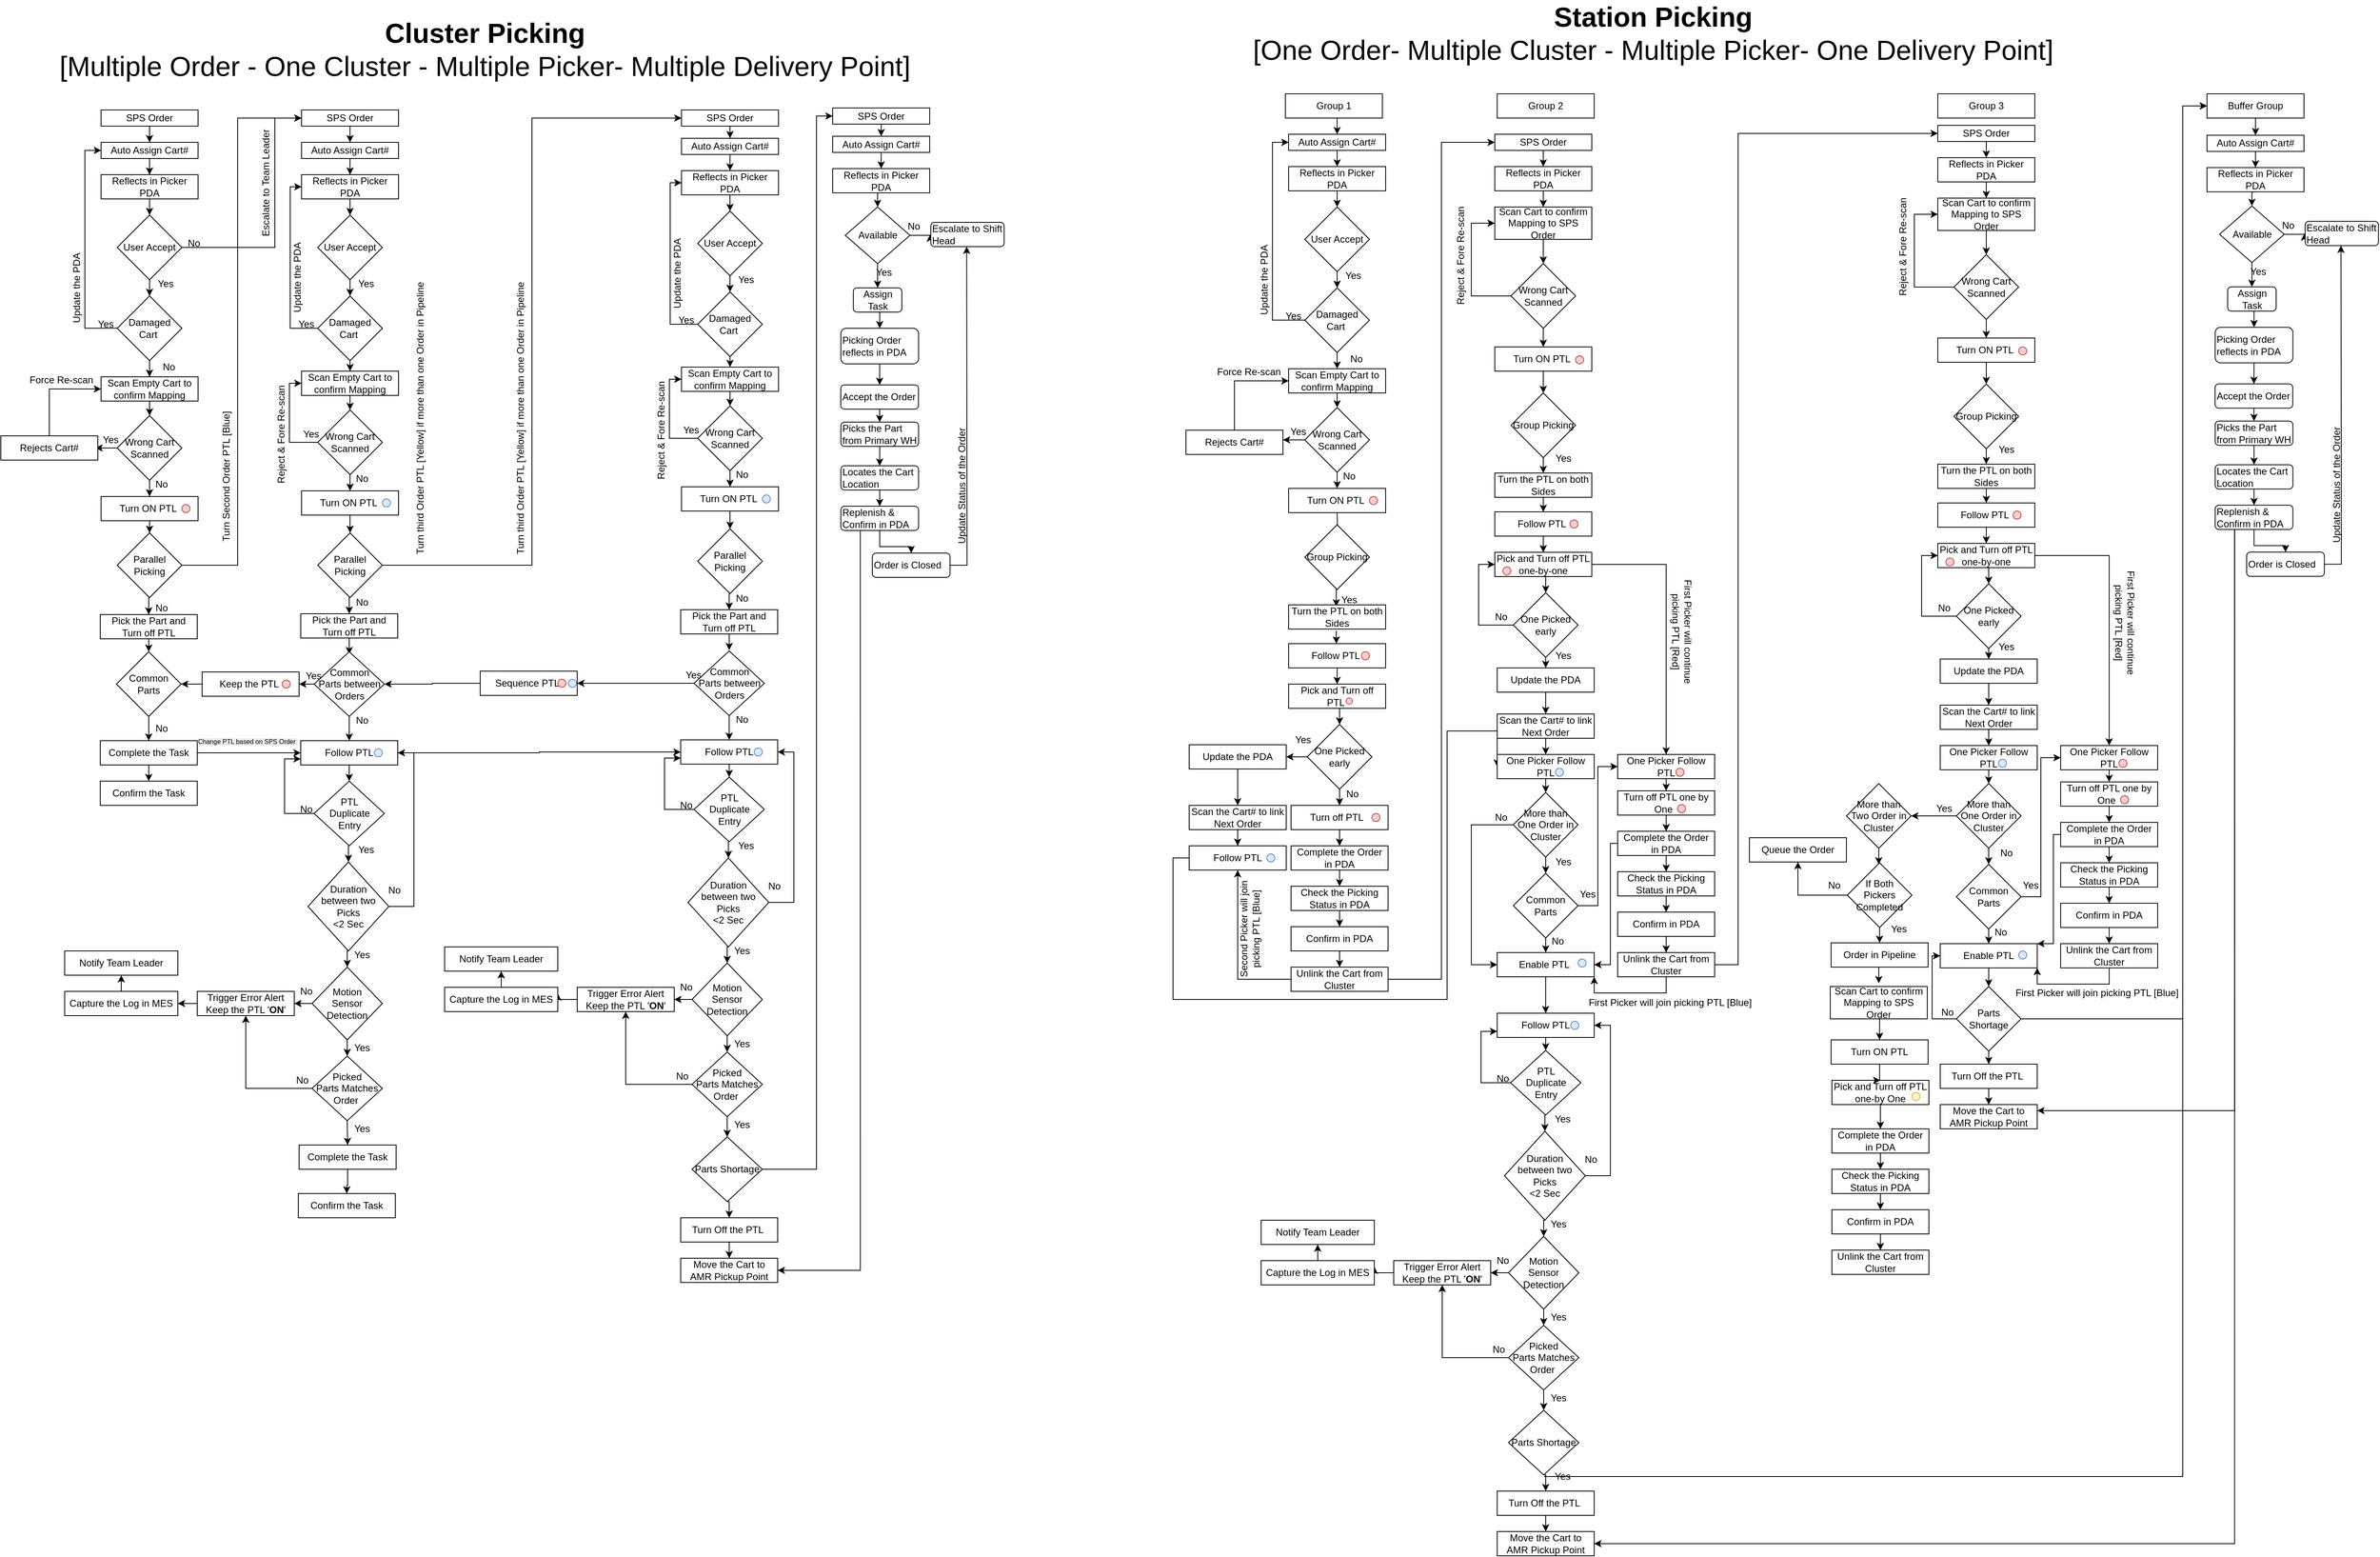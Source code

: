 <mxfile version="27.0.3">
  <diagram name="Page-1" id="BECqvl3VT9lfQXmkNtaU">
    <mxGraphModel dx="4968" dy="2648" grid="1" gridSize="10" guides="1" tooltips="1" connect="1" arrows="1" fold="1" page="0" pageScale="1" pageWidth="850" pageHeight="1100" math="0" shadow="0">
      <root>
        <mxCell id="0" />
        <mxCell id="1" parent="0" />
        <mxCell id="pflW-3yKm34LbVUq-xgN-820" value="" style="group" vertex="1" connectable="0" parent="1">
          <mxGeometry x="-590" y="-40" width="1231.12" height="1550" as="geometry" />
        </mxCell>
        <mxCell id="pflW-3yKm34LbVUq-xgN-25" value="Cluster Picking &lt;br&gt;&lt;span style=&quot;font-weight: normal;&quot;&gt;[Multiple Order - One Cluster - Multiple Picker- Multiple Delivery Point]&lt;/span&gt;" style="text;html=1;align=center;verticalAlign=middle;whiteSpace=wrap;rounded=0;fontStyle=1;fontSize=34;" vertex="1" parent="pflW-3yKm34LbVUq-xgN-820">
          <mxGeometry x="49" width="1100" height="50" as="geometry" />
        </mxCell>
        <mxCell id="pflW-3yKm34LbVUq-xgN-499" value="" style="group" vertex="1" connectable="0" parent="pflW-3yKm34LbVUq-xgN-820">
          <mxGeometry y="97.5" width="1231.12" height="1452.5" as="geometry" />
        </mxCell>
        <mxCell id="pflW-3yKm34LbVUq-xgN-266" value="&lt;span style=&quot;color: rgb(0, 0, 0); font-family: Helvetica; font-style: normal; font-variant-ligatures: normal; font-variant-caps: normal; font-weight: 400; letter-spacing: normal; orphans: 2; text-align: center; text-indent: 0px; text-transform: none; widows: 2; word-spacing: 0px; -webkit-text-stroke-width: 0px; white-space: normal; background-color: rgb(236, 236, 236); text-decoration-thickness: initial; text-decoration-style: initial; text-decoration-color: initial; float: none; display: inline !important;&quot;&gt;Change PTL based on SPS Order&amp;nbsp;&lt;/span&gt;" style="text;whiteSpace=wrap;html=1;fontSize=8;" vertex="1" parent="pflW-3yKm34LbVUq-xgN-499">
          <mxGeometry x="242" y="772.5" width="126" height="20" as="geometry" />
        </mxCell>
        <mxCell id="pflW-3yKm34LbVUq-xgN-7" style="edgeStyle=orthogonalEdgeStyle;rounded=0;orthogonalLoop=1;jettySize=auto;html=1;exitX=0.5;exitY=1;exitDx=0;exitDy=0;" edge="1" parent="pflW-3yKm34LbVUq-xgN-499" source="pflW-3yKm34LbVUq-xgN-1" target="pflW-3yKm34LbVUq-xgN-3">
          <mxGeometry relative="1" as="geometry" />
        </mxCell>
        <mxCell id="pflW-3yKm34LbVUq-xgN-1" value="SPS Order" style="rounded=0;whiteSpace=wrap;html=1;" vertex="1" parent="pflW-3yKm34LbVUq-xgN-499">
          <mxGeometry x="124" y="2.5" width="120" height="20" as="geometry" />
        </mxCell>
        <mxCell id="pflW-3yKm34LbVUq-xgN-9" style="edgeStyle=orthogonalEdgeStyle;rounded=0;orthogonalLoop=1;jettySize=auto;html=1;exitX=0.5;exitY=1;exitDx=0;exitDy=0;entryX=0.5;entryY=0;entryDx=0;entryDy=0;" edge="1" parent="pflW-3yKm34LbVUq-xgN-499" source="pflW-3yKm34LbVUq-xgN-2">
          <mxGeometry relative="1" as="geometry">
            <mxPoint x="184" y="132.5" as="targetPoint" />
          </mxGeometry>
        </mxCell>
        <mxCell id="pflW-3yKm34LbVUq-xgN-2" value="Reflects in Picker PDA" style="rounded=0;whiteSpace=wrap;html=1;" vertex="1" parent="pflW-3yKm34LbVUq-xgN-499">
          <mxGeometry x="124" y="82.5" width="120" height="30" as="geometry" />
        </mxCell>
        <mxCell id="pflW-3yKm34LbVUq-xgN-8" style="edgeStyle=orthogonalEdgeStyle;rounded=0;orthogonalLoop=1;jettySize=auto;html=1;exitX=0.5;exitY=1;exitDx=0;exitDy=0;" edge="1" parent="pflW-3yKm34LbVUq-xgN-499" source="pflW-3yKm34LbVUq-xgN-3" target="pflW-3yKm34LbVUq-xgN-2">
          <mxGeometry relative="1" as="geometry" />
        </mxCell>
        <mxCell id="pflW-3yKm34LbVUq-xgN-3" value="Auto Assign Cart#" style="rounded=0;whiteSpace=wrap;html=1;" vertex="1" parent="pflW-3yKm34LbVUq-xgN-499">
          <mxGeometry x="124" y="42.5" width="120" height="20" as="geometry" />
        </mxCell>
        <mxCell id="pflW-3yKm34LbVUq-xgN-114" style="edgeStyle=orthogonalEdgeStyle;rounded=0;orthogonalLoop=1;jettySize=auto;html=1;exitX=1;exitY=0.5;exitDx=0;exitDy=0;entryX=0;entryY=0.5;entryDx=0;entryDy=0;" edge="1" parent="pflW-3yKm34LbVUq-xgN-499" source="pflW-3yKm34LbVUq-xgN-185" target="pflW-3yKm34LbVUq-xgN-56">
          <mxGeometry relative="1" as="geometry">
            <mxPoint x="178" y="472.5" as="sourcePoint" />
            <Array as="points">
              <mxPoint x="293" y="565.5" />
              <mxPoint x="293" y="12.5" />
            </Array>
          </mxGeometry>
        </mxCell>
        <mxCell id="pflW-3yKm34LbVUq-xgN-55" style="edgeStyle=orthogonalEdgeStyle;rounded=0;orthogonalLoop=1;jettySize=auto;html=1;exitX=0.5;exitY=1;exitDx=0;exitDy=0;" edge="1" parent="pflW-3yKm34LbVUq-xgN-499" source="pflW-3yKm34LbVUq-xgN-56" target="pflW-3yKm34LbVUq-xgN-60">
          <mxGeometry relative="1" as="geometry" />
        </mxCell>
        <mxCell id="pflW-3yKm34LbVUq-xgN-56" value="SPS Order" style="rounded=0;whiteSpace=wrap;html=1;" vertex="1" parent="pflW-3yKm34LbVUq-xgN-499">
          <mxGeometry x="372" y="2.5" width="120" height="20" as="geometry" />
        </mxCell>
        <mxCell id="pflW-3yKm34LbVUq-xgN-57" style="edgeStyle=orthogonalEdgeStyle;rounded=0;orthogonalLoop=1;jettySize=auto;html=1;exitX=0.5;exitY=1;exitDx=0;exitDy=0;entryX=0.5;entryY=0;entryDx=0;entryDy=0;" edge="1" parent="pflW-3yKm34LbVUq-xgN-499" source="pflW-3yKm34LbVUq-xgN-58">
          <mxGeometry relative="1" as="geometry">
            <mxPoint x="432" y="132.5" as="targetPoint" />
          </mxGeometry>
        </mxCell>
        <mxCell id="pflW-3yKm34LbVUq-xgN-58" value="Reflects in Picker PDA" style="rounded=0;whiteSpace=wrap;html=1;" vertex="1" parent="pflW-3yKm34LbVUq-xgN-499">
          <mxGeometry x="372" y="82.5" width="120" height="30" as="geometry" />
        </mxCell>
        <mxCell id="pflW-3yKm34LbVUq-xgN-59" style="edgeStyle=orthogonalEdgeStyle;rounded=0;orthogonalLoop=1;jettySize=auto;html=1;exitX=0.5;exitY=1;exitDx=0;exitDy=0;" edge="1" parent="pflW-3yKm34LbVUq-xgN-499" source="pflW-3yKm34LbVUq-xgN-60" target="pflW-3yKm34LbVUq-xgN-58">
          <mxGeometry relative="1" as="geometry" />
        </mxCell>
        <mxCell id="pflW-3yKm34LbVUq-xgN-60" value="Auto Assign Cart#" style="rounded=0;whiteSpace=wrap;html=1;" vertex="1" parent="pflW-3yKm34LbVUq-xgN-499">
          <mxGeometry x="372" y="42.5" width="120" height="20" as="geometry" />
        </mxCell>
        <mxCell id="pflW-3yKm34LbVUq-xgN-72" style="edgeStyle=orthogonalEdgeStyle;rounded=0;orthogonalLoop=1;jettySize=auto;html=1;exitX=0.5;exitY=1;exitDx=0;exitDy=0;entryX=0.5;entryY=0;entryDx=0;entryDy=0;entryPerimeter=0;" edge="1" parent="pflW-3yKm34LbVUq-xgN-499" target="pflW-3yKm34LbVUq-xgN-233">
          <mxGeometry relative="1" as="geometry">
            <mxPoint x="432" y="212.5" as="sourcePoint" />
            <mxPoint x="432" y="232.5" as="targetPoint" />
          </mxGeometry>
        </mxCell>
        <mxCell id="pflW-3yKm34LbVUq-xgN-84" value="Reject &amp;amp; Fore Re-scan" style="text;html=1;align=center;verticalAlign=middle;whiteSpace=wrap;rounded=0;rotation=270;" vertex="1" parent="pflW-3yKm34LbVUq-xgN-499">
          <mxGeometry x="277" y="393.5" width="140" height="20" as="geometry" />
        </mxCell>
        <mxCell id="pflW-3yKm34LbVUq-xgN-379" style="edgeStyle=orthogonalEdgeStyle;rounded=0;orthogonalLoop=1;jettySize=auto;html=1;exitX=0.5;exitY=1;exitDx=0;exitDy=0;entryX=0.5;entryY=0;entryDx=0;entryDy=0;" edge="1" parent="pflW-3yKm34LbVUq-xgN-499" source="pflW-3yKm34LbVUq-xgN-117" target="pflW-3yKm34LbVUq-xgN-317">
          <mxGeometry relative="1" as="geometry" />
        </mxCell>
        <mxCell id="pflW-3yKm34LbVUq-xgN-117" value="SPS Order" style="rounded=0;whiteSpace=wrap;html=1;" vertex="1" parent="pflW-3yKm34LbVUq-xgN-499">
          <mxGeometry x="842" y="2.5" width="120" height="20" as="geometry" />
        </mxCell>
        <mxCell id="pflW-3yKm34LbVUq-xgN-163" style="edgeStyle=orthogonalEdgeStyle;rounded=0;orthogonalLoop=1;jettySize=auto;html=1;exitX=0.5;exitY=0;exitDx=0;exitDy=0;entryX=0;entryY=0.5;entryDx=0;entryDy=0;" edge="1" parent="pflW-3yKm34LbVUq-xgN-499" source="pflW-3yKm34LbVUq-xgN-168" target="pflW-3yKm34LbVUq-xgN-175">
          <mxGeometry relative="1" as="geometry">
            <mxPoint x="539" y="162.5" as="sourcePoint" />
            <mxPoint x="39" y="192.5" as="targetPoint" />
          </mxGeometry>
        </mxCell>
        <mxCell id="pflW-3yKm34LbVUq-xgN-164" value="Force Re-scan" style="text;html=1;align=center;verticalAlign=middle;whiteSpace=wrap;rounded=0;" vertex="1" parent="pflW-3yKm34LbVUq-xgN-499">
          <mxGeometry x="30" y="326.5" width="90" height="20" as="geometry" />
        </mxCell>
        <mxCell id="pflW-3yKm34LbVUq-xgN-165" style="edgeStyle=orthogonalEdgeStyle;rounded=0;orthogonalLoop=1;jettySize=auto;html=1;exitX=0;exitY=0.5;exitDx=0;exitDy=0;entryX=1;entryY=0.5;entryDx=0;entryDy=0;" edge="1" parent="pflW-3yKm34LbVUq-xgN-499" source="pflW-3yKm34LbVUq-xgN-167">
          <mxGeometry relative="1" as="geometry">
            <mxPoint x="117" y="420.5" as="targetPoint" />
          </mxGeometry>
        </mxCell>
        <mxCell id="pflW-3yKm34LbVUq-xgN-166" style="edgeStyle=orthogonalEdgeStyle;rounded=0;orthogonalLoop=1;jettySize=auto;html=1;exitX=0.5;exitY=1;exitDx=0;exitDy=0;entryX=0.5;entryY=0;entryDx=0;entryDy=0;" edge="1" parent="pflW-3yKm34LbVUq-xgN-499" source="pflW-3yKm34LbVUq-xgN-167" target="pflW-3yKm34LbVUq-xgN-171">
          <mxGeometry relative="1" as="geometry" />
        </mxCell>
        <mxCell id="pflW-3yKm34LbVUq-xgN-167" value="Wrong Cart Scanned" style="rhombus;whiteSpace=wrap;html=1;" vertex="1" parent="pflW-3yKm34LbVUq-xgN-499">
          <mxGeometry x="144" y="380.5" width="80" height="80" as="geometry" />
        </mxCell>
        <mxCell id="pflW-3yKm34LbVUq-xgN-168" value="Rejects Cart#" style="rounded=0;whiteSpace=wrap;html=1;" vertex="1" parent="pflW-3yKm34LbVUq-xgN-499">
          <mxGeometry y="405.5" width="120" height="30" as="geometry" />
        </mxCell>
        <mxCell id="pflW-3yKm34LbVUq-xgN-169" value="Yes" style="text;html=1;align=center;verticalAlign=middle;whiteSpace=wrap;rounded=0;" vertex="1" parent="pflW-3yKm34LbVUq-xgN-499">
          <mxGeometry x="121" y="405.5" width="30" height="10" as="geometry" />
        </mxCell>
        <mxCell id="pflW-3yKm34LbVUq-xgN-170" style="edgeStyle=orthogonalEdgeStyle;rounded=0;orthogonalLoop=1;jettySize=auto;html=1;exitX=0.5;exitY=1;exitDx=0;exitDy=0;" edge="1" parent="pflW-3yKm34LbVUq-xgN-499" source="pflW-3yKm34LbVUq-xgN-171" target="pflW-3yKm34LbVUq-xgN-185">
          <mxGeometry relative="1" as="geometry" />
        </mxCell>
        <mxCell id="pflW-3yKm34LbVUq-xgN-171" value="Turn ON PTL&amp;nbsp;" style="rounded=0;whiteSpace=wrap;html=1;" vertex="1" parent="pflW-3yKm34LbVUq-xgN-499">
          <mxGeometry x="124" y="480.5" width="120" height="30" as="geometry" />
        </mxCell>
        <mxCell id="pflW-3yKm34LbVUq-xgN-172" value="" style="ellipse;whiteSpace=wrap;html=1;aspect=fixed;fillColor=#f8cecc;strokeColor=#b85450;" vertex="1" parent="pflW-3yKm34LbVUq-xgN-499">
          <mxGeometry x="224" y="490.5" width="10" height="10" as="geometry" />
        </mxCell>
        <mxCell id="pflW-3yKm34LbVUq-xgN-173" value="No" style="text;html=1;align=center;verticalAlign=middle;whiteSpace=wrap;rounded=0;" vertex="1" parent="pflW-3yKm34LbVUq-xgN-499">
          <mxGeometry x="184" y="460.5" width="30" height="10" as="geometry" />
        </mxCell>
        <mxCell id="pflW-3yKm34LbVUq-xgN-174" style="edgeStyle=orthogonalEdgeStyle;rounded=0;orthogonalLoop=1;jettySize=auto;html=1;exitX=0.5;exitY=1;exitDx=0;exitDy=0;entryX=0.5;entryY=0;entryDx=0;entryDy=0;" edge="1" parent="pflW-3yKm34LbVUq-xgN-499" source="pflW-3yKm34LbVUq-xgN-175" target="pflW-3yKm34LbVUq-xgN-167">
          <mxGeometry relative="1" as="geometry" />
        </mxCell>
        <mxCell id="pflW-3yKm34LbVUq-xgN-175" value="Scan Empty Cart to confirm Mapping" style="rounded=0;whiteSpace=wrap;html=1;" vertex="1" parent="pflW-3yKm34LbVUq-xgN-499">
          <mxGeometry x="124" y="332.5" width="120" height="30" as="geometry" />
        </mxCell>
        <mxCell id="pflW-3yKm34LbVUq-xgN-176" style="edgeStyle=orthogonalEdgeStyle;rounded=0;orthogonalLoop=1;jettySize=auto;html=1;exitX=0.5;exitY=1;exitDx=0;exitDy=0;" edge="1" parent="pflW-3yKm34LbVUq-xgN-499" source="pflW-3yKm34LbVUq-xgN-177" target="pflW-3yKm34LbVUq-xgN-175">
          <mxGeometry relative="1" as="geometry" />
        </mxCell>
        <mxCell id="pflW-3yKm34LbVUq-xgN-177" value="Damaged Cart&amp;nbsp;" style="rhombus;whiteSpace=wrap;html=1;" vertex="1" parent="pflW-3yKm34LbVUq-xgN-499">
          <mxGeometry x="144" y="232.5" width="80" height="80" as="geometry" />
        </mxCell>
        <mxCell id="pflW-3yKm34LbVUq-xgN-178" value="Yes" style="text;html=1;align=center;verticalAlign=middle;whiteSpace=wrap;rounded=0;" vertex="1" parent="pflW-3yKm34LbVUq-xgN-499">
          <mxGeometry x="110" y="262.5" width="40" height="10" as="geometry" />
        </mxCell>
        <mxCell id="pflW-3yKm34LbVUq-xgN-250" style="edgeStyle=orthogonalEdgeStyle;rounded=0;orthogonalLoop=1;jettySize=auto;html=1;exitX=0.5;exitY=1;exitDx=0;exitDy=0;entryX=0.5;entryY=0;entryDx=0;entryDy=0;" edge="1" parent="pflW-3yKm34LbVUq-xgN-499" source="pflW-3yKm34LbVUq-xgN-180" target="pflW-3yKm34LbVUq-xgN-249">
          <mxGeometry relative="1" as="geometry" />
        </mxCell>
        <mxCell id="pflW-3yKm34LbVUq-xgN-180" value="Pick the Part and Turn off PTL" style="rounded=0;whiteSpace=wrap;html=1;" vertex="1" parent="pflW-3yKm34LbVUq-xgN-499">
          <mxGeometry x="123" y="626.5" width="120" height="30" as="geometry" />
        </mxCell>
        <mxCell id="pflW-3yKm34LbVUq-xgN-184" style="edgeStyle=orthogonalEdgeStyle;rounded=0;orthogonalLoop=1;jettySize=auto;html=1;exitX=0.5;exitY=1;exitDx=0;exitDy=0;entryX=0.5;entryY=0;entryDx=0;entryDy=0;" edge="1" parent="pflW-3yKm34LbVUq-xgN-499" source="pflW-3yKm34LbVUq-xgN-185" target="pflW-3yKm34LbVUq-xgN-180">
          <mxGeometry relative="1" as="geometry" />
        </mxCell>
        <mxCell id="pflW-3yKm34LbVUq-xgN-185" value="Parallel Picking" style="rhombus;whiteSpace=wrap;html=1;" vertex="1" parent="pflW-3yKm34LbVUq-xgN-499">
          <mxGeometry x="144" y="525.5" width="80" height="80" as="geometry" />
        </mxCell>
        <mxCell id="pflW-3yKm34LbVUq-xgN-186" value="No" style="text;html=1;align=center;verticalAlign=middle;whiteSpace=wrap;rounded=0;" vertex="1" parent="pflW-3yKm34LbVUq-xgN-499">
          <mxGeometry x="184" y="612.5" width="30" height="12" as="geometry" />
        </mxCell>
        <mxCell id="pflW-3yKm34LbVUq-xgN-190" style="edgeStyle=orthogonalEdgeStyle;rounded=0;orthogonalLoop=1;jettySize=auto;html=1;exitX=0.5;exitY=1;exitDx=0;exitDy=0;entryX=0.5;entryY=0;entryDx=0;entryDy=0;" edge="1" parent="pflW-3yKm34LbVUq-xgN-499" source="pflW-3yKm34LbVUq-xgN-187">
          <mxGeometry relative="1" as="geometry">
            <mxPoint x="184" y="232.5" as="targetPoint" />
          </mxGeometry>
        </mxCell>
        <mxCell id="pflW-3yKm34LbVUq-xgN-192" style="edgeStyle=orthogonalEdgeStyle;rounded=0;orthogonalLoop=1;jettySize=auto;html=1;exitX=1;exitY=0.5;exitDx=0;exitDy=0;entryX=0;entryY=0.5;entryDx=0;entryDy=0;" edge="1" parent="pflW-3yKm34LbVUq-xgN-499" source="pflW-3yKm34LbVUq-xgN-187" target="pflW-3yKm34LbVUq-xgN-56">
          <mxGeometry relative="1" as="geometry">
            <Array as="points">
              <mxPoint x="339" y="172.5" />
              <mxPoint x="339" y="12.5" />
            </Array>
          </mxGeometry>
        </mxCell>
        <mxCell id="pflW-3yKm34LbVUq-xgN-187" value="User Accept" style="rhombus;whiteSpace=wrap;html=1;" vertex="1" parent="pflW-3yKm34LbVUq-xgN-499">
          <mxGeometry x="144" y="132.5" width="80" height="80" as="geometry" />
        </mxCell>
        <mxCell id="pflW-3yKm34LbVUq-xgN-188" style="edgeStyle=orthogonalEdgeStyle;rounded=0;orthogonalLoop=1;jettySize=auto;html=1;exitX=0.875;exitY=0.989;exitDx=0;exitDy=0;entryX=0;entryY=0.5;entryDx=0;entryDy=0;exitPerimeter=0;" edge="1" parent="pflW-3yKm34LbVUq-xgN-499" source="pflW-3yKm34LbVUq-xgN-178" target="pflW-3yKm34LbVUq-xgN-3">
          <mxGeometry relative="1" as="geometry">
            <mxPoint x="138" y="272.5" as="sourcePoint" />
            <mxPoint x="118" y="152.5" as="targetPoint" />
            <Array as="points">
              <mxPoint x="104" y="272.5" />
              <mxPoint x="104" y="52.5" />
            </Array>
          </mxGeometry>
        </mxCell>
        <mxCell id="pflW-3yKm34LbVUq-xgN-189" value="Update the PDA" style="text;html=1;align=center;verticalAlign=middle;whiteSpace=wrap;rounded=0;rotation=270;" vertex="1" parent="pflW-3yKm34LbVUq-xgN-499">
          <mxGeometry x="44" y="212.5" width="100" height="20" as="geometry" />
        </mxCell>
        <mxCell id="pflW-3yKm34LbVUq-xgN-191" value="Yes" style="text;html=1;align=center;verticalAlign=middle;whiteSpace=wrap;rounded=0;" vertex="1" parent="pflW-3yKm34LbVUq-xgN-499">
          <mxGeometry x="184" y="212.5" width="40" height="10" as="geometry" />
        </mxCell>
        <mxCell id="pflW-3yKm34LbVUq-xgN-193" value="No" style="text;html=1;align=center;verticalAlign=middle;whiteSpace=wrap;rounded=0;" vertex="1" parent="pflW-3yKm34LbVUq-xgN-499">
          <mxGeometry x="219" y="162.5" width="40" height="10" as="geometry" />
        </mxCell>
        <mxCell id="pflW-3yKm34LbVUq-xgN-194" value="Escalate to Team Leader" style="text;html=1;align=center;verticalAlign=middle;whiteSpace=wrap;rounded=0;rotation=270;" vertex="1" parent="pflW-3yKm34LbVUq-xgN-499">
          <mxGeometry x="258" y="82.5" width="140" height="20" as="geometry" />
        </mxCell>
        <mxCell id="pflW-3yKm34LbVUq-xgN-213" style="edgeStyle=orthogonalEdgeStyle;rounded=0;orthogonalLoop=1;jettySize=auto;html=1;exitX=0.5;exitY=1;exitDx=0;exitDy=0;entryX=0.5;entryY=0;entryDx=0;entryDy=0;" edge="1" parent="pflW-3yKm34LbVUq-xgN-499" source="pflW-3yKm34LbVUq-xgN-215" target="pflW-3yKm34LbVUq-xgN-218">
          <mxGeometry relative="1" as="geometry" />
        </mxCell>
        <mxCell id="pflW-3yKm34LbVUq-xgN-214" style="edgeStyle=orthogonalEdgeStyle;rounded=0;orthogonalLoop=1;jettySize=auto;html=1;exitX=0;exitY=0.5;exitDx=0;exitDy=0;entryX=0;entryY=0.5;entryDx=0;entryDy=0;" edge="1" parent="pflW-3yKm34LbVUq-xgN-499" source="pflW-3yKm34LbVUq-xgN-215" target="pflW-3yKm34LbVUq-xgN-222">
          <mxGeometry relative="1" as="geometry">
            <Array as="points">
              <mxPoint x="357" y="413.5" />
              <mxPoint x="357" y="340.5" />
            </Array>
          </mxGeometry>
        </mxCell>
        <mxCell id="pflW-3yKm34LbVUq-xgN-215" value="Wrong Cart Scanned" style="rhombus;whiteSpace=wrap;html=1;" vertex="1" parent="pflW-3yKm34LbVUq-xgN-499">
          <mxGeometry x="392.0" y="373.5" width="80" height="80" as="geometry" />
        </mxCell>
        <mxCell id="pflW-3yKm34LbVUq-xgN-216" value="Yes" style="text;html=1;align=center;verticalAlign=middle;whiteSpace=wrap;rounded=0;" vertex="1" parent="pflW-3yKm34LbVUq-xgN-499">
          <mxGeometry x="369.0" y="398.5" width="30" height="10" as="geometry" />
        </mxCell>
        <mxCell id="pflW-3yKm34LbVUq-xgN-217" style="edgeStyle=orthogonalEdgeStyle;rounded=0;orthogonalLoop=1;jettySize=auto;html=1;exitX=0.5;exitY=1;exitDx=0;exitDy=0;" edge="1" parent="pflW-3yKm34LbVUq-xgN-499" source="pflW-3yKm34LbVUq-xgN-218" target="pflW-3yKm34LbVUq-xgN-229">
          <mxGeometry relative="1" as="geometry" />
        </mxCell>
        <mxCell id="pflW-3yKm34LbVUq-xgN-218" value="Turn ON PTL&amp;nbsp;" style="rounded=0;whiteSpace=wrap;html=1;" vertex="1" parent="pflW-3yKm34LbVUq-xgN-499">
          <mxGeometry x="372.0" y="473.5" width="120" height="30" as="geometry" />
        </mxCell>
        <mxCell id="pflW-3yKm34LbVUq-xgN-219" value="" style="ellipse;whiteSpace=wrap;html=1;aspect=fixed;fillColor=#dae8fc;strokeColor=#6c8ebf;" vertex="1" parent="pflW-3yKm34LbVUq-xgN-499">
          <mxGeometry x="472.0" y="483.5" width="10" height="10" as="geometry" />
        </mxCell>
        <mxCell id="pflW-3yKm34LbVUq-xgN-220" value="No" style="text;html=1;align=center;verticalAlign=middle;whiteSpace=wrap;rounded=0;" vertex="1" parent="pflW-3yKm34LbVUq-xgN-499">
          <mxGeometry x="432.0" y="453.5" width="30" height="10" as="geometry" />
        </mxCell>
        <mxCell id="pflW-3yKm34LbVUq-xgN-221" style="edgeStyle=orthogonalEdgeStyle;rounded=0;orthogonalLoop=1;jettySize=auto;html=1;exitX=0.5;exitY=1;exitDx=0;exitDy=0;entryX=0.5;entryY=0;entryDx=0;entryDy=0;" edge="1" parent="pflW-3yKm34LbVUq-xgN-499" source="pflW-3yKm34LbVUq-xgN-222" target="pflW-3yKm34LbVUq-xgN-215">
          <mxGeometry relative="1" as="geometry" />
        </mxCell>
        <mxCell id="pflW-3yKm34LbVUq-xgN-222" value="Scan Empty Cart to confirm Mapping" style="rounded=0;whiteSpace=wrap;html=1;" vertex="1" parent="pflW-3yKm34LbVUq-xgN-499">
          <mxGeometry x="372.0" y="325.5" width="120" height="30" as="geometry" />
        </mxCell>
        <mxCell id="pflW-3yKm34LbVUq-xgN-223" style="edgeStyle=orthogonalEdgeStyle;rounded=0;orthogonalLoop=1;jettySize=auto;html=1;exitX=0.5;exitY=1;exitDx=0;exitDy=0;entryX=0.5;entryY=0;entryDx=0;entryDy=0;" edge="1" parent="pflW-3yKm34LbVUq-xgN-499" source="pflW-3yKm34LbVUq-xgN-224">
          <mxGeometry relative="1" as="geometry">
            <mxPoint x="431" y="675.5" as="targetPoint" />
          </mxGeometry>
        </mxCell>
        <mxCell id="pflW-3yKm34LbVUq-xgN-224" value="Pick the Part and Turn off PTL" style="rounded=0;whiteSpace=wrap;html=1;" vertex="1" parent="pflW-3yKm34LbVUq-xgN-499">
          <mxGeometry x="371.0" y="625.5" width="120" height="30" as="geometry" />
        </mxCell>
        <mxCell id="pflW-3yKm34LbVUq-xgN-228" style="edgeStyle=orthogonalEdgeStyle;rounded=0;orthogonalLoop=1;jettySize=auto;html=1;exitX=0.5;exitY=1;exitDx=0;exitDy=0;entryX=0.5;entryY=0;entryDx=0;entryDy=0;" edge="1" parent="pflW-3yKm34LbVUq-xgN-499" source="pflW-3yKm34LbVUq-xgN-229" target="pflW-3yKm34LbVUq-xgN-224">
          <mxGeometry relative="1" as="geometry" />
        </mxCell>
        <mxCell id="pflW-3yKm34LbVUq-xgN-301" style="edgeStyle=orthogonalEdgeStyle;rounded=0;orthogonalLoop=1;jettySize=auto;html=1;exitX=1;exitY=0.5;exitDx=0;exitDy=0;entryX=0;entryY=0.5;entryDx=0;entryDy=0;" edge="1" parent="pflW-3yKm34LbVUq-xgN-499" source="pflW-3yKm34LbVUq-xgN-229" target="pflW-3yKm34LbVUq-xgN-117">
          <mxGeometry relative="1" as="geometry" />
        </mxCell>
        <mxCell id="pflW-3yKm34LbVUq-xgN-229" value="Parallel Picking" style="rhombus;whiteSpace=wrap;html=1;" vertex="1" parent="pflW-3yKm34LbVUq-xgN-499">
          <mxGeometry x="392.0" y="525.5" width="80" height="80" as="geometry" />
        </mxCell>
        <mxCell id="pflW-3yKm34LbVUq-xgN-230" value="No" style="text;html=1;align=center;verticalAlign=middle;whiteSpace=wrap;rounded=0;" vertex="1" parent="pflW-3yKm34LbVUq-xgN-499">
          <mxGeometry x="432.0" y="605.5" width="30" height="12" as="geometry" />
        </mxCell>
        <mxCell id="pflW-3yKm34LbVUq-xgN-231" value="No" style="text;html=1;align=center;verticalAlign=middle;whiteSpace=wrap;rounded=0;" vertex="1" parent="pflW-3yKm34LbVUq-xgN-499">
          <mxGeometry x="188" y="315.5" width="40" height="10" as="geometry" />
        </mxCell>
        <mxCell id="pflW-3yKm34LbVUq-xgN-232" style="edgeStyle=orthogonalEdgeStyle;rounded=0;orthogonalLoop=1;jettySize=auto;html=1;exitX=0;exitY=0.5;exitDx=0;exitDy=0;entryX=0;entryY=0.5;entryDx=0;entryDy=0;" edge="1" parent="pflW-3yKm34LbVUq-xgN-499" source="pflW-3yKm34LbVUq-xgN-233" target="pflW-3yKm34LbVUq-xgN-58">
          <mxGeometry relative="1" as="geometry">
            <Array as="points">
              <mxPoint x="358" y="272.5" />
              <mxPoint x="358" y="97.5" />
            </Array>
            <mxPoint x="372" y="152.5" as="targetPoint" />
          </mxGeometry>
        </mxCell>
        <mxCell id="pflW-3yKm34LbVUq-xgN-238" style="edgeStyle=orthogonalEdgeStyle;rounded=0;orthogonalLoop=1;jettySize=auto;html=1;exitX=0.5;exitY=1;exitDx=0;exitDy=0;entryX=0.5;entryY=0;entryDx=0;entryDy=0;" edge="1" parent="pflW-3yKm34LbVUq-xgN-499" source="pflW-3yKm34LbVUq-xgN-233" target="pflW-3yKm34LbVUq-xgN-222">
          <mxGeometry relative="1" as="geometry" />
        </mxCell>
        <mxCell id="pflW-3yKm34LbVUq-xgN-233" value="Damaged Cart&amp;nbsp;" style="rhombus;whiteSpace=wrap;html=1;" vertex="1" parent="pflW-3yKm34LbVUq-xgN-499">
          <mxGeometry x="392" y="232.5" width="80" height="80" as="geometry" />
        </mxCell>
        <mxCell id="pflW-3yKm34LbVUq-xgN-234" value="Yes" style="text;html=1;align=center;verticalAlign=middle;whiteSpace=wrap;rounded=0;" vertex="1" parent="pflW-3yKm34LbVUq-xgN-499">
          <mxGeometry x="358" y="262.5" width="40" height="10" as="geometry" />
        </mxCell>
        <mxCell id="pflW-3yKm34LbVUq-xgN-235" value="User Accept" style="rhombus;whiteSpace=wrap;html=1;" vertex="1" parent="pflW-3yKm34LbVUq-xgN-499">
          <mxGeometry x="392" y="132.5" width="80" height="80" as="geometry" />
        </mxCell>
        <mxCell id="pflW-3yKm34LbVUq-xgN-236" value="Yes" style="text;html=1;align=center;verticalAlign=middle;whiteSpace=wrap;rounded=0;" vertex="1" parent="pflW-3yKm34LbVUq-xgN-499">
          <mxGeometry x="432" y="212.5" width="40" height="10" as="geometry" />
        </mxCell>
        <mxCell id="pflW-3yKm34LbVUq-xgN-237" value="Update the PDA" style="text;html=1;align=center;verticalAlign=middle;whiteSpace=wrap;rounded=0;rotation=270;" vertex="1" parent="pflW-3yKm34LbVUq-xgN-499">
          <mxGeometry x="317" y="199.5" width="100" height="20" as="geometry" />
        </mxCell>
        <mxCell id="pflW-3yKm34LbVUq-xgN-265" style="edgeStyle=orthogonalEdgeStyle;rounded=0;orthogonalLoop=1;jettySize=auto;html=1;exitX=0;exitY=0.5;exitDx=0;exitDy=0;entryX=1;entryY=0.5;entryDx=0;entryDy=0;" edge="1" parent="pflW-3yKm34LbVUq-xgN-499" source="pflW-3yKm34LbVUq-xgN-242" target="pflW-3yKm34LbVUq-xgN-243">
          <mxGeometry relative="1" as="geometry" />
        </mxCell>
        <mxCell id="pflW-3yKm34LbVUq-xgN-268" style="edgeStyle=orthogonalEdgeStyle;rounded=0;orthogonalLoop=1;jettySize=auto;html=1;exitX=0.5;exitY=1;exitDx=0;exitDy=0;entryX=0.5;entryY=0;entryDx=0;entryDy=0;" edge="1" parent="pflW-3yKm34LbVUq-xgN-499" source="pflW-3yKm34LbVUq-xgN-242" target="pflW-3yKm34LbVUq-xgN-261">
          <mxGeometry relative="1" as="geometry" />
        </mxCell>
        <mxCell id="pflW-3yKm34LbVUq-xgN-242" value="Common &lt;br&gt;Parts between Orders" style="rhombus;whiteSpace=wrap;html=1;" vertex="1" parent="pflW-3yKm34LbVUq-xgN-499">
          <mxGeometry x="387.5" y="672.5" width="87" height="80" as="geometry" />
        </mxCell>
        <mxCell id="pflW-3yKm34LbVUq-xgN-260" style="edgeStyle=orthogonalEdgeStyle;rounded=0;orthogonalLoop=1;jettySize=auto;html=1;exitX=0;exitY=0.5;exitDx=0;exitDy=0;entryX=1;entryY=0.5;entryDx=0;entryDy=0;" edge="1" parent="pflW-3yKm34LbVUq-xgN-499" source="pflW-3yKm34LbVUq-xgN-243" target="pflW-3yKm34LbVUq-xgN-249">
          <mxGeometry relative="1" as="geometry" />
        </mxCell>
        <mxCell id="pflW-3yKm34LbVUq-xgN-243" value="Keep the PTL&amp;nbsp;" style="rounded=0;whiteSpace=wrap;html=1;" vertex="1" parent="pflW-3yKm34LbVUq-xgN-499">
          <mxGeometry x="249" y="697.5" width="120" height="30" as="geometry" />
        </mxCell>
        <mxCell id="pflW-3yKm34LbVUq-xgN-245" style="edgeStyle=orthogonalEdgeStyle;rounded=0;orthogonalLoop=1;jettySize=auto;html=1;entryX=0.5;entryY=0;entryDx=0;entryDy=0;" edge="1" parent="pflW-3yKm34LbVUq-xgN-499" target="pflW-3yKm34LbVUq-xgN-247" source="pflW-3yKm34LbVUq-xgN-249">
          <mxGeometry relative="1" as="geometry">
            <mxPoint x="180" y="772.5" as="sourcePoint" />
          </mxGeometry>
        </mxCell>
        <mxCell id="pflW-3yKm34LbVUq-xgN-246" style="edgeStyle=orthogonalEdgeStyle;rounded=0;orthogonalLoop=1;jettySize=auto;html=1;exitX=0.5;exitY=1;exitDx=0;exitDy=0;entryX=0.5;entryY=0;entryDx=0;entryDy=0;" edge="1" parent="pflW-3yKm34LbVUq-xgN-499" source="pflW-3yKm34LbVUq-xgN-247" target="pflW-3yKm34LbVUq-xgN-248">
          <mxGeometry relative="1" as="geometry" />
        </mxCell>
        <mxCell id="pflW-3yKm34LbVUq-xgN-263" style="edgeStyle=orthogonalEdgeStyle;rounded=0;orthogonalLoop=1;jettySize=auto;html=1;exitX=1;exitY=0.5;exitDx=0;exitDy=0;entryX=0;entryY=0.5;entryDx=0;entryDy=0;" edge="1" parent="pflW-3yKm34LbVUq-xgN-499" source="pflW-3yKm34LbVUq-xgN-247" target="pflW-3yKm34LbVUq-xgN-261">
          <mxGeometry relative="1" as="geometry" />
        </mxCell>
        <mxCell id="pflW-3yKm34LbVUq-xgN-247" value="Complete the Task" style="rounded=0;whiteSpace=wrap;html=1;" vertex="1" parent="pflW-3yKm34LbVUq-xgN-499">
          <mxGeometry x="123" y="782.5" width="120" height="30" as="geometry" />
        </mxCell>
        <mxCell id="pflW-3yKm34LbVUq-xgN-248" value="Confirm the Task" style="rounded=0;whiteSpace=wrap;html=1;" vertex="1" parent="pflW-3yKm34LbVUq-xgN-499">
          <mxGeometry x="123" y="832.5" width="120" height="30" as="geometry" />
        </mxCell>
        <mxCell id="pflW-3yKm34LbVUq-xgN-249" value="Common Parts" style="rhombus;whiteSpace=wrap;html=1;" vertex="1" parent="pflW-3yKm34LbVUq-xgN-499">
          <mxGeometry x="143.0" y="672.5" width="80" height="80" as="geometry" />
        </mxCell>
        <mxCell id="pflW-3yKm34LbVUq-xgN-251" value="No" style="text;html=1;align=center;verticalAlign=middle;whiteSpace=wrap;rounded=0;" vertex="1" parent="pflW-3yKm34LbVUq-xgN-499">
          <mxGeometry x="184" y="762.5" width="30" height="10" as="geometry" />
        </mxCell>
        <mxCell id="pflW-3yKm34LbVUq-xgN-254" value="" style="ellipse;whiteSpace=wrap;html=1;aspect=fixed;fillColor=#f8cecc;strokeColor=#b85450;" vertex="1" parent="pflW-3yKm34LbVUq-xgN-499">
          <mxGeometry x="348" y="707.5" width="10" height="10" as="geometry" />
        </mxCell>
        <mxCell id="pflW-3yKm34LbVUq-xgN-256" value="Turn Second Order PTL [Blue]" style="text;html=1;align=center;verticalAlign=middle;whiteSpace=wrap;rounded=0;rotation=270;" vertex="1" parent="pflW-3yKm34LbVUq-xgN-499">
          <mxGeometry x="169" y="445.5" width="220" height="20" as="geometry" />
        </mxCell>
        <mxCell id="pflW-3yKm34LbVUq-xgN-279" style="edgeStyle=orthogonalEdgeStyle;rounded=0;orthogonalLoop=1;jettySize=auto;html=1;exitX=0.5;exitY=1;exitDx=0;exitDy=0;entryX=0.5;entryY=0;entryDx=0;entryDy=0;" edge="1" parent="pflW-3yKm34LbVUq-xgN-499" source="pflW-3yKm34LbVUq-xgN-261" target="pflW-3yKm34LbVUq-xgN-277">
          <mxGeometry relative="1" as="geometry" />
        </mxCell>
        <mxCell id="pflW-3yKm34LbVUq-xgN-389" style="edgeStyle=orthogonalEdgeStyle;rounded=0;orthogonalLoop=1;jettySize=auto;html=1;exitX=1;exitY=0.5;exitDx=0;exitDy=0;entryX=0;entryY=0.5;entryDx=0;entryDy=0;" edge="1" parent="pflW-3yKm34LbVUq-xgN-499" source="pflW-3yKm34LbVUq-xgN-261" target="pflW-3yKm34LbVUq-xgN-347">
          <mxGeometry relative="1" as="geometry" />
        </mxCell>
        <mxCell id="pflW-3yKm34LbVUq-xgN-261" value="Follow PTL" style="rounded=0;whiteSpace=wrap;html=1;" vertex="1" parent="pflW-3yKm34LbVUq-xgN-499">
          <mxGeometry x="371.0" y="782.5" width="120" height="30" as="geometry" />
        </mxCell>
        <mxCell id="pflW-3yKm34LbVUq-xgN-262" value="" style="ellipse;whiteSpace=wrap;html=1;aspect=fixed;fillColor=#dae8fc;strokeColor=#6c8ebf;" vertex="1" parent="pflW-3yKm34LbVUq-xgN-499">
          <mxGeometry x="462.0" y="792.5" width="10" height="10" as="geometry" />
        </mxCell>
        <mxCell id="pflW-3yKm34LbVUq-xgN-264" value="Yes" style="text;html=1;align=center;verticalAlign=middle;whiteSpace=wrap;rounded=0;" vertex="1" parent="pflW-3yKm34LbVUq-xgN-499">
          <mxGeometry x="372" y="697.5" width="30" height="10" as="geometry" />
        </mxCell>
        <mxCell id="pflW-3yKm34LbVUq-xgN-271" value="Confirm the Task" style="rounded=0;whiteSpace=wrap;html=1;" vertex="1" parent="pflW-3yKm34LbVUq-xgN-499">
          <mxGeometry x="368" y="1342.5" width="120" height="30" as="geometry" />
        </mxCell>
        <mxCell id="pflW-3yKm34LbVUq-xgN-273" value="No" style="text;html=1;align=center;verticalAlign=middle;whiteSpace=wrap;rounded=0;" vertex="1" parent="pflW-3yKm34LbVUq-xgN-499">
          <mxGeometry x="432" y="752.5" width="30" height="10" as="geometry" />
        </mxCell>
        <mxCell id="pflW-3yKm34LbVUq-xgN-286" style="edgeStyle=orthogonalEdgeStyle;rounded=0;orthogonalLoop=1;jettySize=auto;html=1;exitX=0.5;exitY=1;exitDx=0;exitDy=0;" edge="1" parent="pflW-3yKm34LbVUq-xgN-499" source="pflW-3yKm34LbVUq-xgN-275" target="pflW-3yKm34LbVUq-xgN-271">
          <mxGeometry relative="1" as="geometry" />
        </mxCell>
        <mxCell id="pflW-3yKm34LbVUq-xgN-275" value="Complete the Task" style="rounded=0;whiteSpace=wrap;html=1;" vertex="1" parent="pflW-3yKm34LbVUq-xgN-499">
          <mxGeometry x="369" y="1282.5" width="120" height="30" as="geometry" />
        </mxCell>
        <mxCell id="pflW-3yKm34LbVUq-xgN-281" style="edgeStyle=orthogonalEdgeStyle;rounded=0;orthogonalLoop=1;jettySize=auto;html=1;exitX=0.5;exitY=1;exitDx=0;exitDy=0;entryX=0.5;entryY=0;entryDx=0;entryDy=0;" edge="1" parent="pflW-3yKm34LbVUq-xgN-499" source="pflW-3yKm34LbVUq-xgN-277" target="pflW-3yKm34LbVUq-xgN-280">
          <mxGeometry relative="1" as="geometry" />
        </mxCell>
        <mxCell id="pflW-3yKm34LbVUq-xgN-292" style="edgeStyle=orthogonalEdgeStyle;rounded=0;orthogonalLoop=1;jettySize=auto;html=1;exitX=0;exitY=0.5;exitDx=0;exitDy=0;entryX=0;entryY=0.75;entryDx=0;entryDy=0;" edge="1" parent="pflW-3yKm34LbVUq-xgN-499" source="pflW-3yKm34LbVUq-xgN-277" target="pflW-3yKm34LbVUq-xgN-261">
          <mxGeometry relative="1" as="geometry" />
        </mxCell>
        <mxCell id="pflW-3yKm34LbVUq-xgN-277" value="PTL &lt;br&gt;Duplicate &lt;br&gt;Entry" style="rhombus;whiteSpace=wrap;html=1;" vertex="1" parent="pflW-3yKm34LbVUq-xgN-499">
          <mxGeometry x="387.5" y="832.5" width="87" height="80" as="geometry" />
        </mxCell>
        <mxCell id="pflW-3yKm34LbVUq-xgN-285" style="edgeStyle=orthogonalEdgeStyle;rounded=0;orthogonalLoop=1;jettySize=auto;html=1;exitX=0.5;exitY=1;exitDx=0;exitDy=0;entryX=0.5;entryY=0;entryDx=0;entryDy=0;" edge="1" parent="pflW-3yKm34LbVUq-xgN-499" source="pflW-3yKm34LbVUq-xgN-278" target="pflW-3yKm34LbVUq-xgN-275">
          <mxGeometry relative="1" as="geometry" />
        </mxCell>
        <mxCell id="pflW-3yKm34LbVUq-xgN-298" style="edgeStyle=orthogonalEdgeStyle;rounded=0;orthogonalLoop=1;jettySize=auto;html=1;exitX=0;exitY=0.5;exitDx=0;exitDy=0;entryX=0.5;entryY=1;entryDx=0;entryDy=0;" edge="1" parent="pflW-3yKm34LbVUq-xgN-499" source="pflW-3yKm34LbVUq-xgN-278" target="pflW-3yKm34LbVUq-xgN-296">
          <mxGeometry relative="1" as="geometry" />
        </mxCell>
        <mxCell id="pflW-3yKm34LbVUq-xgN-278" value="Picked &lt;br&gt;Parts Matches&lt;br&gt;Order&amp;nbsp;" style="rhombus;whiteSpace=wrap;html=1;" vertex="1" parent="pflW-3yKm34LbVUq-xgN-499">
          <mxGeometry x="385" y="1172.5" width="87" height="80" as="geometry" />
        </mxCell>
        <mxCell id="pflW-3yKm34LbVUq-xgN-283" style="edgeStyle=orthogonalEdgeStyle;rounded=0;orthogonalLoop=1;jettySize=auto;html=1;exitX=0.5;exitY=1;exitDx=0;exitDy=0;entryX=0.5;entryY=0;entryDx=0;entryDy=0;" edge="1" parent="pflW-3yKm34LbVUq-xgN-499" source="pflW-3yKm34LbVUq-xgN-280" target="pflW-3yKm34LbVUq-xgN-282">
          <mxGeometry relative="1" as="geometry" />
        </mxCell>
        <mxCell id="pflW-3yKm34LbVUq-xgN-313" style="edgeStyle=orthogonalEdgeStyle;rounded=0;orthogonalLoop=1;jettySize=auto;html=1;exitX=1;exitY=0.5;exitDx=0;exitDy=0;entryX=1;entryY=0.5;entryDx=0;entryDy=0;" edge="1" parent="pflW-3yKm34LbVUq-xgN-499" source="pflW-3yKm34LbVUq-xgN-280" target="pflW-3yKm34LbVUq-xgN-261">
          <mxGeometry relative="1" as="geometry" />
        </mxCell>
        <mxCell id="pflW-3yKm34LbVUq-xgN-280" value="Duration &lt;br&gt;between two Picks &lt;br&gt;&amp;lt;2 Sec" style="rhombus;whiteSpace=wrap;html=1;" vertex="1" parent="pflW-3yKm34LbVUq-xgN-499">
          <mxGeometry x="380" y="932.5" width="100" height="110" as="geometry" />
        </mxCell>
        <mxCell id="pflW-3yKm34LbVUq-xgN-284" style="edgeStyle=orthogonalEdgeStyle;rounded=0;orthogonalLoop=1;jettySize=auto;html=1;exitX=0.5;exitY=1;exitDx=0;exitDy=0;entryX=0.5;entryY=0;entryDx=0;entryDy=0;" edge="1" parent="pflW-3yKm34LbVUq-xgN-499" source="pflW-3yKm34LbVUq-xgN-282" target="pflW-3yKm34LbVUq-xgN-278">
          <mxGeometry relative="1" as="geometry" />
        </mxCell>
        <mxCell id="pflW-3yKm34LbVUq-xgN-297" style="edgeStyle=orthogonalEdgeStyle;rounded=0;orthogonalLoop=1;jettySize=auto;html=1;exitX=0;exitY=0.5;exitDx=0;exitDy=0;entryX=1;entryY=0.5;entryDx=0;entryDy=0;" edge="1" parent="pflW-3yKm34LbVUq-xgN-499" source="pflW-3yKm34LbVUq-xgN-282" target="pflW-3yKm34LbVUq-xgN-296">
          <mxGeometry relative="1" as="geometry" />
        </mxCell>
        <mxCell id="pflW-3yKm34LbVUq-xgN-282" value="Motion &lt;br&gt;Sensor Detection" style="rhombus;whiteSpace=wrap;html=1;" vertex="1" parent="pflW-3yKm34LbVUq-xgN-499">
          <mxGeometry x="385" y="1062.5" width="87" height="90" as="geometry" />
        </mxCell>
        <mxCell id="pflW-3yKm34LbVUq-xgN-287" value="Yes" style="text;html=1;align=center;verticalAlign=middle;whiteSpace=wrap;rounded=0;" vertex="1" parent="pflW-3yKm34LbVUq-xgN-499">
          <mxGeometry x="437" y="912.5" width="30" height="10" as="geometry" />
        </mxCell>
        <mxCell id="pflW-3yKm34LbVUq-xgN-288" value="Yes" style="text;html=1;align=center;verticalAlign=middle;whiteSpace=wrap;rounded=0;" vertex="1" parent="pflW-3yKm34LbVUq-xgN-499">
          <mxGeometry x="432" y="1042.5" width="30" height="10" as="geometry" />
        </mxCell>
        <mxCell id="pflW-3yKm34LbVUq-xgN-289" value="Yes" style="text;html=1;align=center;verticalAlign=middle;whiteSpace=wrap;rounded=0;" vertex="1" parent="pflW-3yKm34LbVUq-xgN-499">
          <mxGeometry x="432" y="1152.5" width="30" height="20" as="geometry" />
        </mxCell>
        <mxCell id="pflW-3yKm34LbVUq-xgN-290" value="Yes" style="text;html=1;align=center;verticalAlign=middle;whiteSpace=wrap;rounded=0;" vertex="1" parent="pflW-3yKm34LbVUq-xgN-499">
          <mxGeometry x="432" y="1252.5" width="30" height="20" as="geometry" />
        </mxCell>
        <mxCell id="pflW-3yKm34LbVUq-xgN-293" value="No" style="text;html=1;align=center;verticalAlign=middle;whiteSpace=wrap;rounded=0;" vertex="1" parent="pflW-3yKm34LbVUq-xgN-499">
          <mxGeometry x="363" y="862.5" width="30" height="10" as="geometry" />
        </mxCell>
        <mxCell id="pflW-3yKm34LbVUq-xgN-295" value="No" style="text;html=1;align=center;verticalAlign=middle;whiteSpace=wrap;rounded=0;" vertex="1" parent="pflW-3yKm34LbVUq-xgN-499">
          <mxGeometry x="472" y="962.5" width="30" height="10" as="geometry" />
        </mxCell>
        <mxCell id="pflW-3yKm34LbVUq-xgN-307" style="edgeStyle=orthogonalEdgeStyle;rounded=0;orthogonalLoop=1;jettySize=auto;html=1;exitX=0;exitY=0.5;exitDx=0;exitDy=0;entryX=1;entryY=0.5;entryDx=0;entryDy=0;" edge="1" parent="pflW-3yKm34LbVUq-xgN-499" source="pflW-3yKm34LbVUq-xgN-296" target="pflW-3yKm34LbVUq-xgN-306">
          <mxGeometry relative="1" as="geometry" />
        </mxCell>
        <mxCell id="pflW-3yKm34LbVUq-xgN-296" value="Trigger Error Alert&lt;br&gt;Keep the PTL &#39;&lt;b&gt;ON&lt;/b&gt;&#39;" style="rounded=0;whiteSpace=wrap;html=1;" vertex="1" parent="pflW-3yKm34LbVUq-xgN-499">
          <mxGeometry x="243" y="1092.5" width="120" height="30" as="geometry" />
        </mxCell>
        <mxCell id="pflW-3yKm34LbVUq-xgN-299" value="No" style="text;html=1;align=center;verticalAlign=middle;whiteSpace=wrap;rounded=0;" vertex="1" parent="pflW-3yKm34LbVUq-xgN-499">
          <mxGeometry x="363" y="1082.5" width="30" height="20" as="geometry" />
        </mxCell>
        <mxCell id="pflW-3yKm34LbVUq-xgN-300" value="No" style="text;html=1;align=center;verticalAlign=middle;whiteSpace=wrap;rounded=0;" vertex="1" parent="pflW-3yKm34LbVUq-xgN-499">
          <mxGeometry x="358" y="1192.5" width="30" height="20" as="geometry" />
        </mxCell>
        <mxCell id="pflW-3yKm34LbVUq-xgN-302" value="Turn third Order PTL [Yellow] if more than one Order in Pipeline" style="text;html=1;align=center;verticalAlign=middle;whiteSpace=wrap;rounded=0;rotation=270;" vertex="1" parent="pflW-3yKm34LbVUq-xgN-499">
          <mxGeometry x="334" y="373.5" width="370" height="20" as="geometry" />
        </mxCell>
        <mxCell id="pflW-3yKm34LbVUq-xgN-303" style="edgeStyle=orthogonalEdgeStyle;rounded=0;orthogonalLoop=1;jettySize=auto;html=1;exitX=0.5;exitY=1;exitDx=0;exitDy=0;entryX=0.5;entryY=0;entryDx=0;entryDy=0;" edge="1" parent="pflW-3yKm34LbVUq-xgN-499">
          <mxGeometry relative="1" as="geometry">
            <mxPoint x="879" y="557.5" as="sourcePoint" />
            <mxPoint x="879" y="577.5" as="targetPoint" />
          </mxGeometry>
        </mxCell>
        <mxCell id="pflW-3yKm34LbVUq-xgN-309" style="edgeStyle=orthogonalEdgeStyle;rounded=0;orthogonalLoop=1;jettySize=auto;html=1;exitX=0.5;exitY=0;exitDx=0;exitDy=0;entryX=0.5;entryY=1;entryDx=0;entryDy=0;" edge="1" parent="pflW-3yKm34LbVUq-xgN-499" source="pflW-3yKm34LbVUq-xgN-306" target="pflW-3yKm34LbVUq-xgN-308">
          <mxGeometry relative="1" as="geometry" />
        </mxCell>
        <mxCell id="pflW-3yKm34LbVUq-xgN-306" value="Capture the Log in MES" style="rounded=0;whiteSpace=wrap;html=1;" vertex="1" parent="pflW-3yKm34LbVUq-xgN-499">
          <mxGeometry x="79" y="1092.5" width="140" height="30" as="geometry" />
        </mxCell>
        <mxCell id="pflW-3yKm34LbVUq-xgN-308" value="Notify Team Leader" style="rounded=0;whiteSpace=wrap;html=1;" vertex="1" parent="pflW-3yKm34LbVUq-xgN-499">
          <mxGeometry x="79" y="1042.5" width="140" height="30" as="geometry" />
        </mxCell>
        <mxCell id="pflW-3yKm34LbVUq-xgN-314" style="edgeStyle=orthogonalEdgeStyle;rounded=0;orthogonalLoop=1;jettySize=auto;html=1;exitX=0.5;exitY=1;exitDx=0;exitDy=0;entryX=0.5;entryY=0;entryDx=0;entryDy=0;" edge="1" parent="pflW-3yKm34LbVUq-xgN-499" source="pflW-3yKm34LbVUq-xgN-315">
          <mxGeometry relative="1" as="geometry">
            <mxPoint x="902" y="127.5" as="targetPoint" />
          </mxGeometry>
        </mxCell>
        <mxCell id="pflW-3yKm34LbVUq-xgN-315" value="Reflects in Picker PDA" style="rounded=0;whiteSpace=wrap;html=1;" vertex="1" parent="pflW-3yKm34LbVUq-xgN-499">
          <mxGeometry x="842" y="77.5" width="120" height="30" as="geometry" />
        </mxCell>
        <mxCell id="pflW-3yKm34LbVUq-xgN-316" style="edgeStyle=orthogonalEdgeStyle;rounded=0;orthogonalLoop=1;jettySize=auto;html=1;exitX=0.5;exitY=1;exitDx=0;exitDy=0;" edge="1" parent="pflW-3yKm34LbVUq-xgN-499" source="pflW-3yKm34LbVUq-xgN-317" target="pflW-3yKm34LbVUq-xgN-315">
          <mxGeometry relative="1" as="geometry" />
        </mxCell>
        <mxCell id="pflW-3yKm34LbVUq-xgN-317" value="Auto Assign Cart#" style="rounded=0;whiteSpace=wrap;html=1;" vertex="1" parent="pflW-3yKm34LbVUq-xgN-499">
          <mxGeometry x="842" y="37.5" width="120" height="20" as="geometry" />
        </mxCell>
        <mxCell id="pflW-3yKm34LbVUq-xgN-318" style="edgeStyle=orthogonalEdgeStyle;rounded=0;orthogonalLoop=1;jettySize=auto;html=1;exitX=0.5;exitY=1;exitDx=0;exitDy=0;entryX=0.5;entryY=0;entryDx=0;entryDy=0;entryPerimeter=0;" edge="1" parent="pflW-3yKm34LbVUq-xgN-499" target="pflW-3yKm34LbVUq-xgN-337">
          <mxGeometry relative="1" as="geometry">
            <mxPoint x="902" y="207.5" as="sourcePoint" />
            <mxPoint x="902" y="227.5" as="targetPoint" />
          </mxGeometry>
        </mxCell>
        <mxCell id="pflW-3yKm34LbVUq-xgN-319" value="Reject &amp;amp; Fore Re-scan" style="text;html=1;align=center;verticalAlign=middle;whiteSpace=wrap;rounded=0;rotation=270;" vertex="1" parent="pflW-3yKm34LbVUq-xgN-499">
          <mxGeometry x="747" y="388.5" width="140" height="20" as="geometry" />
        </mxCell>
        <mxCell id="pflW-3yKm34LbVUq-xgN-320" style="edgeStyle=orthogonalEdgeStyle;rounded=0;orthogonalLoop=1;jettySize=auto;html=1;exitX=0.5;exitY=1;exitDx=0;exitDy=0;entryX=0.5;entryY=0;entryDx=0;entryDy=0;" edge="1" parent="pflW-3yKm34LbVUq-xgN-499" source="pflW-3yKm34LbVUq-xgN-322" target="pflW-3yKm34LbVUq-xgN-325">
          <mxGeometry relative="1" as="geometry" />
        </mxCell>
        <mxCell id="pflW-3yKm34LbVUq-xgN-321" style="edgeStyle=orthogonalEdgeStyle;rounded=0;orthogonalLoop=1;jettySize=auto;html=1;exitX=0;exitY=0.5;exitDx=0;exitDy=0;entryX=0;entryY=0.5;entryDx=0;entryDy=0;" edge="1" parent="pflW-3yKm34LbVUq-xgN-499" source="pflW-3yKm34LbVUq-xgN-322" target="pflW-3yKm34LbVUq-xgN-329">
          <mxGeometry relative="1" as="geometry">
            <Array as="points">
              <mxPoint x="827" y="408.5" />
              <mxPoint x="827" y="335.5" />
            </Array>
          </mxGeometry>
        </mxCell>
        <mxCell id="pflW-3yKm34LbVUq-xgN-322" value="Wrong Cart Scanned" style="rhombus;whiteSpace=wrap;html=1;" vertex="1" parent="pflW-3yKm34LbVUq-xgN-499">
          <mxGeometry x="862" y="368.5" width="80" height="80" as="geometry" />
        </mxCell>
        <mxCell id="pflW-3yKm34LbVUq-xgN-323" value="Yes" style="text;html=1;align=center;verticalAlign=middle;whiteSpace=wrap;rounded=0;" vertex="1" parent="pflW-3yKm34LbVUq-xgN-499">
          <mxGeometry x="839" y="393.5" width="30" height="10" as="geometry" />
        </mxCell>
        <mxCell id="pflW-3yKm34LbVUq-xgN-324" style="edgeStyle=orthogonalEdgeStyle;rounded=0;orthogonalLoop=1;jettySize=auto;html=1;exitX=0.5;exitY=1;exitDx=0;exitDy=0;" edge="1" parent="pflW-3yKm34LbVUq-xgN-499" source="pflW-3yKm34LbVUq-xgN-325" target="pflW-3yKm34LbVUq-xgN-333">
          <mxGeometry relative="1" as="geometry" />
        </mxCell>
        <mxCell id="pflW-3yKm34LbVUq-xgN-325" value="Turn ON PTL&amp;nbsp;" style="rounded=0;whiteSpace=wrap;html=1;" vertex="1" parent="pflW-3yKm34LbVUq-xgN-499">
          <mxGeometry x="842" y="468.5" width="120" height="30" as="geometry" />
        </mxCell>
        <mxCell id="pflW-3yKm34LbVUq-xgN-326" value="" style="ellipse;whiteSpace=wrap;html=1;aspect=fixed;fillColor=#dae8fc;strokeColor=#6c8ebf;" vertex="1" parent="pflW-3yKm34LbVUq-xgN-499">
          <mxGeometry x="942" y="478.5" width="10" height="10" as="geometry" />
        </mxCell>
        <mxCell id="pflW-3yKm34LbVUq-xgN-327" value="No" style="text;html=1;align=center;verticalAlign=middle;whiteSpace=wrap;rounded=0;" vertex="1" parent="pflW-3yKm34LbVUq-xgN-499">
          <mxGeometry x="902" y="448.5" width="30" height="10" as="geometry" />
        </mxCell>
        <mxCell id="pflW-3yKm34LbVUq-xgN-328" style="edgeStyle=orthogonalEdgeStyle;rounded=0;orthogonalLoop=1;jettySize=auto;html=1;exitX=0.5;exitY=1;exitDx=0;exitDy=0;entryX=0.5;entryY=0;entryDx=0;entryDy=0;" edge="1" parent="pflW-3yKm34LbVUq-xgN-499" source="pflW-3yKm34LbVUq-xgN-329" target="pflW-3yKm34LbVUq-xgN-322">
          <mxGeometry relative="1" as="geometry" />
        </mxCell>
        <mxCell id="pflW-3yKm34LbVUq-xgN-329" value="Scan Empty Cart to confirm Mapping" style="rounded=0;whiteSpace=wrap;html=1;" vertex="1" parent="pflW-3yKm34LbVUq-xgN-499">
          <mxGeometry x="842" y="320.5" width="120" height="30" as="geometry" />
        </mxCell>
        <mxCell id="pflW-3yKm34LbVUq-xgN-330" style="edgeStyle=orthogonalEdgeStyle;rounded=0;orthogonalLoop=1;jettySize=auto;html=1;exitX=0.5;exitY=1;exitDx=0;exitDy=0;entryX=0.5;entryY=0;entryDx=0;entryDy=0;" edge="1" parent="pflW-3yKm34LbVUq-xgN-499" source="pflW-3yKm34LbVUq-xgN-331">
          <mxGeometry relative="1" as="geometry">
            <mxPoint x="901" y="670.5" as="targetPoint" />
          </mxGeometry>
        </mxCell>
        <mxCell id="pflW-3yKm34LbVUq-xgN-331" value="Pick the Part and Turn off PTL" style="rounded=0;whiteSpace=wrap;html=1;" vertex="1" parent="pflW-3yKm34LbVUq-xgN-499">
          <mxGeometry x="841" y="620.5" width="120" height="30" as="geometry" />
        </mxCell>
        <mxCell id="pflW-3yKm34LbVUq-xgN-332" style="edgeStyle=orthogonalEdgeStyle;rounded=0;orthogonalLoop=1;jettySize=auto;html=1;exitX=0.5;exitY=1;exitDx=0;exitDy=0;entryX=0.5;entryY=0;entryDx=0;entryDy=0;" edge="1" parent="pflW-3yKm34LbVUq-xgN-499" source="pflW-3yKm34LbVUq-xgN-333" target="pflW-3yKm34LbVUq-xgN-331">
          <mxGeometry relative="1" as="geometry" />
        </mxCell>
        <mxCell id="pflW-3yKm34LbVUq-xgN-333" value="Parallel Picking" style="rhombus;whiteSpace=wrap;html=1;" vertex="1" parent="pflW-3yKm34LbVUq-xgN-499">
          <mxGeometry x="862" y="520.5" width="80" height="80" as="geometry" />
        </mxCell>
        <mxCell id="pflW-3yKm34LbVUq-xgN-334" value="No" style="text;html=1;align=center;verticalAlign=middle;whiteSpace=wrap;rounded=0;" vertex="1" parent="pflW-3yKm34LbVUq-xgN-499">
          <mxGeometry x="902" y="600.5" width="30" height="12" as="geometry" />
        </mxCell>
        <mxCell id="pflW-3yKm34LbVUq-xgN-335" style="edgeStyle=orthogonalEdgeStyle;rounded=0;orthogonalLoop=1;jettySize=auto;html=1;exitX=0;exitY=0.5;exitDx=0;exitDy=0;entryX=0;entryY=0.5;entryDx=0;entryDy=0;" edge="1" parent="pflW-3yKm34LbVUq-xgN-499" source="pflW-3yKm34LbVUq-xgN-337" target="pflW-3yKm34LbVUq-xgN-315">
          <mxGeometry relative="1" as="geometry">
            <Array as="points">
              <mxPoint x="828" y="267.5" />
              <mxPoint x="828" y="92.5" />
            </Array>
            <mxPoint x="842" y="147.5" as="targetPoint" />
          </mxGeometry>
        </mxCell>
        <mxCell id="pflW-3yKm34LbVUq-xgN-336" style="edgeStyle=orthogonalEdgeStyle;rounded=0;orthogonalLoop=1;jettySize=auto;html=1;exitX=0.5;exitY=1;exitDx=0;exitDy=0;entryX=0.5;entryY=0;entryDx=0;entryDy=0;" edge="1" parent="pflW-3yKm34LbVUq-xgN-499" source="pflW-3yKm34LbVUq-xgN-337" target="pflW-3yKm34LbVUq-xgN-329">
          <mxGeometry relative="1" as="geometry" />
        </mxCell>
        <mxCell id="pflW-3yKm34LbVUq-xgN-337" value="Damaged Cart&amp;nbsp;" style="rhombus;whiteSpace=wrap;html=1;" vertex="1" parent="pflW-3yKm34LbVUq-xgN-499">
          <mxGeometry x="862" y="227.5" width="80" height="80" as="geometry" />
        </mxCell>
        <mxCell id="pflW-3yKm34LbVUq-xgN-338" value="Yes" style="text;html=1;align=center;verticalAlign=middle;whiteSpace=wrap;rounded=0;" vertex="1" parent="pflW-3yKm34LbVUq-xgN-499">
          <mxGeometry x="828" y="257.5" width="40" height="10" as="geometry" />
        </mxCell>
        <mxCell id="pflW-3yKm34LbVUq-xgN-339" value="User Accept" style="rhombus;whiteSpace=wrap;html=1;" vertex="1" parent="pflW-3yKm34LbVUq-xgN-499">
          <mxGeometry x="862" y="127.5" width="80" height="80" as="geometry" />
        </mxCell>
        <mxCell id="pflW-3yKm34LbVUq-xgN-340" value="Yes" style="text;html=1;align=center;verticalAlign=middle;whiteSpace=wrap;rounded=0;" vertex="1" parent="pflW-3yKm34LbVUq-xgN-499">
          <mxGeometry x="902" y="207.5" width="40" height="10" as="geometry" />
        </mxCell>
        <mxCell id="pflW-3yKm34LbVUq-xgN-341" value="Update the PDA" style="text;html=1;align=center;verticalAlign=middle;whiteSpace=wrap;rounded=0;rotation=270;" vertex="1" parent="pflW-3yKm34LbVUq-xgN-499">
          <mxGeometry x="787" y="194.5" width="100" height="20" as="geometry" />
        </mxCell>
        <mxCell id="pflW-3yKm34LbVUq-xgN-343" style="edgeStyle=orthogonalEdgeStyle;rounded=0;orthogonalLoop=1;jettySize=auto;html=1;exitX=0.5;exitY=1;exitDx=0;exitDy=0;entryX=0.5;entryY=0;entryDx=0;entryDy=0;" edge="1" parent="pflW-3yKm34LbVUq-xgN-499" source="pflW-3yKm34LbVUq-xgN-344" target="pflW-3yKm34LbVUq-xgN-347">
          <mxGeometry relative="1" as="geometry" />
        </mxCell>
        <mxCell id="pflW-3yKm34LbVUq-xgN-387" style="edgeStyle=orthogonalEdgeStyle;rounded=0;orthogonalLoop=1;jettySize=auto;html=1;exitX=0;exitY=0.5;exitDx=0;exitDy=0;entryX=1;entryY=0.5;entryDx=0;entryDy=0;" edge="1" parent="pflW-3yKm34LbVUq-xgN-499" source="pflW-3yKm34LbVUq-xgN-344" target="pflW-3yKm34LbVUq-xgN-380">
          <mxGeometry relative="1" as="geometry" />
        </mxCell>
        <mxCell id="pflW-3yKm34LbVUq-xgN-344" value="Common &lt;br&gt;Parts between Orders" style="rhombus;whiteSpace=wrap;html=1;" vertex="1" parent="pflW-3yKm34LbVUq-xgN-499">
          <mxGeometry x="857.5" y="671.5" width="87" height="80" as="geometry" />
        </mxCell>
        <mxCell id="pflW-3yKm34LbVUq-xgN-346" style="edgeStyle=orthogonalEdgeStyle;rounded=0;orthogonalLoop=1;jettySize=auto;html=1;exitX=0.5;exitY=1;exitDx=0;exitDy=0;entryX=0.5;entryY=0;entryDx=0;entryDy=0;" edge="1" parent="pflW-3yKm34LbVUq-xgN-499" source="pflW-3yKm34LbVUq-xgN-347" target="pflW-3yKm34LbVUq-xgN-356">
          <mxGeometry relative="1" as="geometry" />
        </mxCell>
        <mxCell id="pflW-3yKm34LbVUq-xgN-347" value="Follow PTL" style="rounded=0;whiteSpace=wrap;html=1;" vertex="1" parent="pflW-3yKm34LbVUq-xgN-499">
          <mxGeometry x="841" y="781.5" width="120" height="30" as="geometry" />
        </mxCell>
        <mxCell id="pflW-3yKm34LbVUq-xgN-348" value="" style="ellipse;whiteSpace=wrap;html=1;aspect=fixed;fillColor=#dae8fc;strokeColor=#6c8ebf;" vertex="1" parent="pflW-3yKm34LbVUq-xgN-499">
          <mxGeometry x="932" y="791.5" width="10" height="10" as="geometry" />
        </mxCell>
        <mxCell id="pflW-3yKm34LbVUq-xgN-349" value="Yes" style="text;html=1;align=center;verticalAlign=middle;whiteSpace=wrap;rounded=0;" vertex="1" parent="pflW-3yKm34LbVUq-xgN-499">
          <mxGeometry x="842" y="696.5" width="30" height="10" as="geometry" />
        </mxCell>
        <mxCell id="pflW-3yKm34LbVUq-xgN-351" value="No" style="text;html=1;align=center;verticalAlign=middle;whiteSpace=wrap;rounded=0;" vertex="1" parent="pflW-3yKm34LbVUq-xgN-499">
          <mxGeometry x="902" y="751.5" width="30" height="10" as="geometry" />
        </mxCell>
        <mxCell id="pflW-3yKm34LbVUq-xgN-354" style="edgeStyle=orthogonalEdgeStyle;rounded=0;orthogonalLoop=1;jettySize=auto;html=1;exitX=0.5;exitY=1;exitDx=0;exitDy=0;entryX=0.5;entryY=0;entryDx=0;entryDy=0;" edge="1" parent="pflW-3yKm34LbVUq-xgN-499" source="pflW-3yKm34LbVUq-xgN-356" target="pflW-3yKm34LbVUq-xgN-362">
          <mxGeometry relative="1" as="geometry" />
        </mxCell>
        <mxCell id="pflW-3yKm34LbVUq-xgN-355" style="edgeStyle=orthogonalEdgeStyle;rounded=0;orthogonalLoop=1;jettySize=auto;html=1;exitX=0;exitY=0.5;exitDx=0;exitDy=0;entryX=0;entryY=0.75;entryDx=0;entryDy=0;" edge="1" parent="pflW-3yKm34LbVUq-xgN-499" source="pflW-3yKm34LbVUq-xgN-356" target="pflW-3yKm34LbVUq-xgN-347">
          <mxGeometry relative="1" as="geometry" />
        </mxCell>
        <mxCell id="pflW-3yKm34LbVUq-xgN-356" value="PTL &lt;br&gt;Duplicate &lt;br&gt;Entry" style="rhombus;whiteSpace=wrap;html=1;" vertex="1" parent="pflW-3yKm34LbVUq-xgN-499">
          <mxGeometry x="857.5" y="827.5" width="87" height="80" as="geometry" />
        </mxCell>
        <mxCell id="pflW-3yKm34LbVUq-xgN-357" style="edgeStyle=orthogonalEdgeStyle;rounded=0;orthogonalLoop=1;jettySize=auto;html=1;exitX=0.5;exitY=1;exitDx=0;exitDy=0;entryX=0.5;entryY=0;entryDx=0;entryDy=0;" edge="1" parent="pflW-3yKm34LbVUq-xgN-499" source="pflW-3yKm34LbVUq-xgN-359" target="pflW-3yKm34LbVUq-xgN-392">
          <mxGeometry relative="1" as="geometry">
            <mxPoint x="899" y="1277.5" as="targetPoint" />
          </mxGeometry>
        </mxCell>
        <mxCell id="pflW-3yKm34LbVUq-xgN-358" style="edgeStyle=orthogonalEdgeStyle;rounded=0;orthogonalLoop=1;jettySize=auto;html=1;exitX=0;exitY=0.5;exitDx=0;exitDy=0;entryX=0.5;entryY=1;entryDx=0;entryDy=0;" edge="1" parent="pflW-3yKm34LbVUq-xgN-499" source="pflW-3yKm34LbVUq-xgN-359" target="pflW-3yKm34LbVUq-xgN-372">
          <mxGeometry relative="1" as="geometry" />
        </mxCell>
        <mxCell id="pflW-3yKm34LbVUq-xgN-359" value="Picked &lt;br&gt;Parts Matches&lt;br&gt;Order&amp;nbsp;" style="rhombus;whiteSpace=wrap;html=1;" vertex="1" parent="pflW-3yKm34LbVUq-xgN-499">
          <mxGeometry x="855" y="1167.5" width="87" height="80" as="geometry" />
        </mxCell>
        <mxCell id="pflW-3yKm34LbVUq-xgN-360" style="edgeStyle=orthogonalEdgeStyle;rounded=0;orthogonalLoop=1;jettySize=auto;html=1;exitX=0.5;exitY=1;exitDx=0;exitDy=0;entryX=0.5;entryY=0;entryDx=0;entryDy=0;" edge="1" parent="pflW-3yKm34LbVUq-xgN-499" source="pflW-3yKm34LbVUq-xgN-362" target="pflW-3yKm34LbVUq-xgN-365">
          <mxGeometry relative="1" as="geometry" />
        </mxCell>
        <mxCell id="pflW-3yKm34LbVUq-xgN-361" style="edgeStyle=orthogonalEdgeStyle;rounded=0;orthogonalLoop=1;jettySize=auto;html=1;exitX=1;exitY=0.5;exitDx=0;exitDy=0;entryX=1;entryY=0.5;entryDx=0;entryDy=0;" edge="1" parent="pflW-3yKm34LbVUq-xgN-499" source="pflW-3yKm34LbVUq-xgN-362" target="pflW-3yKm34LbVUq-xgN-347">
          <mxGeometry relative="1" as="geometry" />
        </mxCell>
        <mxCell id="pflW-3yKm34LbVUq-xgN-362" value="Duration &lt;br&gt;between two Picks &lt;br&gt;&amp;lt;2 Sec" style="rhombus;whiteSpace=wrap;html=1;" vertex="1" parent="pflW-3yKm34LbVUq-xgN-499">
          <mxGeometry x="850" y="927.5" width="100" height="110" as="geometry" />
        </mxCell>
        <mxCell id="pflW-3yKm34LbVUq-xgN-363" style="edgeStyle=orthogonalEdgeStyle;rounded=0;orthogonalLoop=1;jettySize=auto;html=1;exitX=0.5;exitY=1;exitDx=0;exitDy=0;entryX=0.5;entryY=0;entryDx=0;entryDy=0;" edge="1" parent="pflW-3yKm34LbVUq-xgN-499" source="pflW-3yKm34LbVUq-xgN-365" target="pflW-3yKm34LbVUq-xgN-359">
          <mxGeometry relative="1" as="geometry" />
        </mxCell>
        <mxCell id="pflW-3yKm34LbVUq-xgN-364" style="edgeStyle=orthogonalEdgeStyle;rounded=0;orthogonalLoop=1;jettySize=auto;html=1;exitX=0;exitY=0.5;exitDx=0;exitDy=0;entryX=1;entryY=0.5;entryDx=0;entryDy=0;" edge="1" parent="pflW-3yKm34LbVUq-xgN-499" source="pflW-3yKm34LbVUq-xgN-365" target="pflW-3yKm34LbVUq-xgN-372">
          <mxGeometry relative="1" as="geometry" />
        </mxCell>
        <mxCell id="pflW-3yKm34LbVUq-xgN-365" value="Motion &lt;br&gt;Sensor Detection" style="rhombus;whiteSpace=wrap;html=1;" vertex="1" parent="pflW-3yKm34LbVUq-xgN-499">
          <mxGeometry x="855" y="1057.5" width="87" height="90" as="geometry" />
        </mxCell>
        <mxCell id="pflW-3yKm34LbVUq-xgN-366" value="Yes" style="text;html=1;align=center;verticalAlign=middle;whiteSpace=wrap;rounded=0;" vertex="1" parent="pflW-3yKm34LbVUq-xgN-499">
          <mxGeometry x="907" y="907.5" width="30" height="10" as="geometry" />
        </mxCell>
        <mxCell id="pflW-3yKm34LbVUq-xgN-367" value="Yes" style="text;html=1;align=center;verticalAlign=middle;whiteSpace=wrap;rounded=0;" vertex="1" parent="pflW-3yKm34LbVUq-xgN-499">
          <mxGeometry x="902" y="1037.5" width="30" height="10" as="geometry" />
        </mxCell>
        <mxCell id="pflW-3yKm34LbVUq-xgN-368" value="Yes" style="text;html=1;align=center;verticalAlign=middle;whiteSpace=wrap;rounded=0;" vertex="1" parent="pflW-3yKm34LbVUq-xgN-499">
          <mxGeometry x="902" y="1147.5" width="30" height="20" as="geometry" />
        </mxCell>
        <mxCell id="pflW-3yKm34LbVUq-xgN-369" value="Yes" style="text;html=1;align=center;verticalAlign=middle;whiteSpace=wrap;rounded=0;" vertex="1" parent="pflW-3yKm34LbVUq-xgN-499">
          <mxGeometry x="902" y="1247.5" width="30" height="20" as="geometry" />
        </mxCell>
        <mxCell id="pflW-3yKm34LbVUq-xgN-370" value="No" style="text;html=1;align=center;verticalAlign=middle;whiteSpace=wrap;rounded=0;" vertex="1" parent="pflW-3yKm34LbVUq-xgN-499">
          <mxGeometry x="833" y="857.5" width="30" height="10" as="geometry" />
        </mxCell>
        <mxCell id="pflW-3yKm34LbVUq-xgN-371" value="No" style="text;html=1;align=center;verticalAlign=middle;whiteSpace=wrap;rounded=0;" vertex="1" parent="pflW-3yKm34LbVUq-xgN-499">
          <mxGeometry x="942" y="957.5" width="30" height="10" as="geometry" />
        </mxCell>
        <mxCell id="pflW-3yKm34LbVUq-xgN-390" style="edgeStyle=orthogonalEdgeStyle;rounded=0;orthogonalLoop=1;jettySize=auto;html=1;exitX=0;exitY=0.5;exitDx=0;exitDy=0;entryX=1;entryY=0.25;entryDx=0;entryDy=0;" edge="1" parent="pflW-3yKm34LbVUq-xgN-499" source="pflW-3yKm34LbVUq-xgN-372" target="pflW-3yKm34LbVUq-xgN-376">
          <mxGeometry relative="1" as="geometry" />
        </mxCell>
        <mxCell id="pflW-3yKm34LbVUq-xgN-372" value="Trigger Error Alert&lt;br&gt;Keep the PTL &#39;&lt;b&gt;ON&lt;/b&gt;&#39;" style="rounded=0;whiteSpace=wrap;html=1;" vertex="1" parent="pflW-3yKm34LbVUq-xgN-499">
          <mxGeometry x="713" y="1087.5" width="120" height="30" as="geometry" />
        </mxCell>
        <mxCell id="pflW-3yKm34LbVUq-xgN-373" value="No" style="text;html=1;align=center;verticalAlign=middle;whiteSpace=wrap;rounded=0;" vertex="1" parent="pflW-3yKm34LbVUq-xgN-499">
          <mxGeometry x="833" y="1077.5" width="30" height="20" as="geometry" />
        </mxCell>
        <mxCell id="pflW-3yKm34LbVUq-xgN-374" value="No" style="text;html=1;align=center;verticalAlign=middle;whiteSpace=wrap;rounded=0;" vertex="1" parent="pflW-3yKm34LbVUq-xgN-499">
          <mxGeometry x="828" y="1187.5" width="30" height="20" as="geometry" />
        </mxCell>
        <mxCell id="pflW-3yKm34LbVUq-xgN-375" value="Turn third Order PTL [Yellow] if more than one Order in Pipeline" style="text;html=1;align=center;verticalAlign=middle;whiteSpace=wrap;rounded=0;rotation=270;" vertex="1" parent="pflW-3yKm34LbVUq-xgN-499">
          <mxGeometry x="458" y="373.5" width="370" height="20" as="geometry" />
        </mxCell>
        <mxCell id="pflW-3yKm34LbVUq-xgN-391" style="edgeStyle=orthogonalEdgeStyle;rounded=0;orthogonalLoop=1;jettySize=auto;html=1;exitX=0.5;exitY=0;exitDx=0;exitDy=0;entryX=0.5;entryY=1;entryDx=0;entryDy=0;" edge="1" parent="pflW-3yKm34LbVUq-xgN-499" source="pflW-3yKm34LbVUq-xgN-376" target="pflW-3yKm34LbVUq-xgN-377">
          <mxGeometry relative="1" as="geometry" />
        </mxCell>
        <mxCell id="pflW-3yKm34LbVUq-xgN-376" value="Capture the Log in MES" style="rounded=0;whiteSpace=wrap;html=1;" vertex="1" parent="pflW-3yKm34LbVUq-xgN-499">
          <mxGeometry x="549" y="1087.5" width="140" height="30" as="geometry" />
        </mxCell>
        <mxCell id="pflW-3yKm34LbVUq-xgN-377" value="Notify Team Leader" style="rounded=0;whiteSpace=wrap;html=1;" vertex="1" parent="pflW-3yKm34LbVUq-xgN-499">
          <mxGeometry x="549" y="1037.5" width="140" height="30" as="geometry" />
        </mxCell>
        <mxCell id="pflW-3yKm34LbVUq-xgN-388" style="edgeStyle=orthogonalEdgeStyle;rounded=0;orthogonalLoop=1;jettySize=auto;html=1;exitX=0;exitY=0.5;exitDx=0;exitDy=0;entryX=1;entryY=0.5;entryDx=0;entryDy=0;" edge="1" parent="pflW-3yKm34LbVUq-xgN-499" source="pflW-3yKm34LbVUq-xgN-380" target="pflW-3yKm34LbVUq-xgN-242">
          <mxGeometry relative="1" as="geometry" />
        </mxCell>
        <mxCell id="pflW-3yKm34LbVUq-xgN-380" value="Sequence PTL&amp;nbsp;" style="rounded=0;whiteSpace=wrap;html=1;" vertex="1" parent="pflW-3yKm34LbVUq-xgN-499">
          <mxGeometry x="593" y="696.5" width="120" height="30" as="geometry" />
        </mxCell>
        <mxCell id="pflW-3yKm34LbVUq-xgN-381" value="" style="ellipse;whiteSpace=wrap;html=1;aspect=fixed;fillColor=#f8cecc;strokeColor=#b85450;" vertex="1" parent="pflW-3yKm34LbVUq-xgN-499">
          <mxGeometry x="689" y="706.5" width="10" height="10" as="geometry" />
        </mxCell>
        <mxCell id="pflW-3yKm34LbVUq-xgN-382" value="" style="ellipse;whiteSpace=wrap;html=1;aspect=fixed;fillColor=#dae8fc;strokeColor=#6c8ebf;" vertex="1" parent="pflW-3yKm34LbVUq-xgN-499">
          <mxGeometry x="702" y="706.5" width="10" height="10" as="geometry" />
        </mxCell>
        <mxCell id="pflW-3yKm34LbVUq-xgN-443" style="edgeStyle=orthogonalEdgeStyle;rounded=0;orthogonalLoop=1;jettySize=auto;html=1;exitX=1;exitY=0.5;exitDx=0;exitDy=0;entryX=0;entryY=0.5;entryDx=0;entryDy=0;" edge="1" parent="pflW-3yKm34LbVUq-xgN-499" source="pflW-3yKm34LbVUq-xgN-392" target="pflW-3yKm34LbVUq-xgN-439">
          <mxGeometry relative="1" as="geometry">
            <Array as="points">
              <mxPoint x="1009" y="1312.5" />
              <mxPoint x="1009" y="10.5" />
            </Array>
          </mxGeometry>
        </mxCell>
        <mxCell id="pflW-3yKm34LbVUq-xgN-743" style="edgeStyle=orthogonalEdgeStyle;rounded=0;orthogonalLoop=1;jettySize=auto;html=1;exitX=0.5;exitY=1;exitDx=0;exitDy=0;entryX=0.5;entryY=0;entryDx=0;entryDy=0;" edge="1" parent="pflW-3yKm34LbVUq-xgN-499" source="pflW-3yKm34LbVUq-xgN-392" target="pflW-3yKm34LbVUq-xgN-393">
          <mxGeometry relative="1" as="geometry" />
        </mxCell>
        <mxCell id="pflW-3yKm34LbVUq-xgN-392" value="Parts Shortage" style="rhombus;whiteSpace=wrap;html=1;" vertex="1" parent="pflW-3yKm34LbVUq-xgN-499">
          <mxGeometry x="855" y="1272.5" width="87" height="80" as="geometry" />
        </mxCell>
        <mxCell id="pflW-3yKm34LbVUq-xgN-744" style="edgeStyle=orthogonalEdgeStyle;rounded=0;orthogonalLoop=1;jettySize=auto;html=1;exitX=0.5;exitY=1;exitDx=0;exitDy=0;entryX=0.5;entryY=0;entryDx=0;entryDy=0;" edge="1" parent="pflW-3yKm34LbVUq-xgN-499" source="pflW-3yKm34LbVUq-xgN-393" target="pflW-3yKm34LbVUq-xgN-394">
          <mxGeometry relative="1" as="geometry" />
        </mxCell>
        <mxCell id="pflW-3yKm34LbVUq-xgN-393" value="Turn Off the PTL&amp;nbsp;" style="rounded=0;whiteSpace=wrap;html=1;" vertex="1" parent="pflW-3yKm34LbVUq-xgN-499">
          <mxGeometry x="841" y="1372.5" width="120" height="30" as="geometry" />
        </mxCell>
        <mxCell id="pflW-3yKm34LbVUq-xgN-394" value="Move the Cart to AMR Pickup Point" style="rounded=0;whiteSpace=wrap;html=1;" vertex="1" parent="pflW-3yKm34LbVUq-xgN-499">
          <mxGeometry x="841" y="1422.5" width="120" height="30" as="geometry" />
        </mxCell>
        <mxCell id="pflW-3yKm34LbVUq-xgN-437" value="" style="group" vertex="1" connectable="0" parent="pflW-3yKm34LbVUq-xgN-499">
          <mxGeometry x="1029.0" y="132.5" width="202.12" height="458" as="geometry" />
        </mxCell>
        <mxCell id="pflW-3yKm34LbVUq-xgN-416" style="edgeStyle=orthogonalEdgeStyle;rounded=0;orthogonalLoop=1;jettySize=auto;html=1;exitX=0.5;exitY=1;exitDx=0;exitDy=0;entryX=0.5;entryY=0;entryDx=0;entryDy=0;" edge="1" parent="pflW-3yKm34LbVUq-xgN-437" source="pflW-3yKm34LbVUq-xgN-418" target="pflW-3yKm34LbVUq-xgN-420">
          <mxGeometry relative="1" as="geometry" />
        </mxCell>
        <mxCell id="pflW-3yKm34LbVUq-xgN-417" style="edgeStyle=orthogonalEdgeStyle;rounded=0;orthogonalLoop=1;jettySize=auto;html=1;exitX=1;exitY=0.5;exitDx=0;exitDy=0;entryX=0;entryY=0.5;entryDx=0;entryDy=0;" edge="1" parent="pflW-3yKm34LbVUq-xgN-437" source="pflW-3yKm34LbVUq-xgN-418">
          <mxGeometry relative="1" as="geometry">
            <mxPoint x="120.37" y="24" as="targetPoint" />
          </mxGeometry>
        </mxCell>
        <mxCell id="pflW-3yKm34LbVUq-xgN-418" value="Available" style="rhombus;whiteSpace=wrap;html=1;" vertex="1" parent="pflW-3yKm34LbVUq-xgN-437">
          <mxGeometry x="15.56" y="-10" width="80" height="70" as="geometry" />
        </mxCell>
        <mxCell id="pflW-3yKm34LbVUq-xgN-419" style="edgeStyle=orthogonalEdgeStyle;rounded=0;orthogonalLoop=1;jettySize=auto;html=1;exitX=0.5;exitY=1;exitDx=0;exitDy=0;entryX=0.5;entryY=0;entryDx=0;entryDy=0;" edge="1" parent="pflW-3yKm34LbVUq-xgN-437" source="pflW-3yKm34LbVUq-xgN-420" target="pflW-3yKm34LbVUq-xgN-422">
          <mxGeometry relative="1" as="geometry" />
        </mxCell>
        <mxCell id="pflW-3yKm34LbVUq-xgN-420" value="Assign Task" style="rounded=1;whiteSpace=wrap;html=1;flipH=1;" vertex="1" parent="pflW-3yKm34LbVUq-xgN-437">
          <mxGeometry x="25.56" y="90" width="60" height="30" as="geometry" />
        </mxCell>
        <mxCell id="pflW-3yKm34LbVUq-xgN-421" style="edgeStyle=orthogonalEdgeStyle;rounded=0;orthogonalLoop=1;jettySize=auto;html=1;exitX=0.5;exitY=1;exitDx=0;exitDy=0;entryX=0.5;entryY=0;entryDx=0;entryDy=0;" edge="1" parent="pflW-3yKm34LbVUq-xgN-437" source="pflW-3yKm34LbVUq-xgN-422" target="pflW-3yKm34LbVUq-xgN-425">
          <mxGeometry relative="1" as="geometry" />
        </mxCell>
        <mxCell id="pflW-3yKm34LbVUq-xgN-422" value="Picking Order reflects in PDA" style="rounded=1;whiteSpace=wrap;html=1;flipH=1;align=left;" vertex="1" parent="pflW-3yKm34LbVUq-xgN-437">
          <mxGeometry x="10.13" y="140" width="96.12" height="44" as="geometry" />
        </mxCell>
        <mxCell id="pflW-3yKm34LbVUq-xgN-423" value="Yes" style="text;html=1;align=center;verticalAlign=middle;whiteSpace=wrap;rounded=0;" vertex="1" parent="pflW-3yKm34LbVUq-xgN-437">
          <mxGeometry x="49.06" y="66" width="28.5" height="10" as="geometry" />
        </mxCell>
        <mxCell id="pflW-3yKm34LbVUq-xgN-424" style="edgeStyle=orthogonalEdgeStyle;rounded=0;orthogonalLoop=1;jettySize=auto;html=1;exitX=0.5;exitY=1;exitDx=0;exitDy=0;entryX=0.5;entryY=0;entryDx=0;entryDy=0;" edge="1" parent="pflW-3yKm34LbVUq-xgN-437" source="pflW-3yKm34LbVUq-xgN-425" target="pflW-3yKm34LbVUq-xgN-427">
          <mxGeometry relative="1" as="geometry" />
        </mxCell>
        <mxCell id="pflW-3yKm34LbVUq-xgN-425" value="Accept the Order" style="rounded=1;whiteSpace=wrap;html=1;flipH=1;align=left;" vertex="1" parent="pflW-3yKm34LbVUq-xgN-437">
          <mxGeometry x="10" y="210" width="96.12" height="30" as="geometry" />
        </mxCell>
        <mxCell id="pflW-3yKm34LbVUq-xgN-426" style="edgeStyle=orthogonalEdgeStyle;rounded=0;orthogonalLoop=1;jettySize=auto;html=1;exitX=0.5;exitY=1;exitDx=0;exitDy=0;entryX=0.5;entryY=0;entryDx=0;entryDy=0;" edge="1" parent="pflW-3yKm34LbVUq-xgN-437" source="pflW-3yKm34LbVUq-xgN-427" target="pflW-3yKm34LbVUq-xgN-429">
          <mxGeometry relative="1" as="geometry" />
        </mxCell>
        <mxCell id="pflW-3yKm34LbVUq-xgN-427" value="Picks the Part from Primary WH" style="rounded=1;whiteSpace=wrap;html=1;flipH=1;align=left;" vertex="1" parent="pflW-3yKm34LbVUq-xgN-437">
          <mxGeometry x="10.13" y="256" width="96.12" height="30" as="geometry" />
        </mxCell>
        <mxCell id="pflW-3yKm34LbVUq-xgN-428" style="edgeStyle=orthogonalEdgeStyle;rounded=0;orthogonalLoop=1;jettySize=auto;html=1;exitX=0.5;exitY=1;exitDx=0;exitDy=0;entryX=0.5;entryY=0;entryDx=0;entryDy=0;" edge="1" parent="pflW-3yKm34LbVUq-xgN-437" source="pflW-3yKm34LbVUq-xgN-429" target="pflW-3yKm34LbVUq-xgN-431">
          <mxGeometry relative="1" as="geometry" />
        </mxCell>
        <mxCell id="pflW-3yKm34LbVUq-xgN-429" value="Locates the Cart Location" style="rounded=1;whiteSpace=wrap;html=1;flipH=1;align=left;" vertex="1" parent="pflW-3yKm34LbVUq-xgN-437">
          <mxGeometry x="10.13" y="310" width="96.12" height="30" as="geometry" />
        </mxCell>
        <mxCell id="pflW-3yKm34LbVUq-xgN-430" style="edgeStyle=orthogonalEdgeStyle;rounded=0;orthogonalLoop=1;jettySize=auto;html=1;exitX=0.5;exitY=1;exitDx=0;exitDy=0;entryX=0.5;entryY=0;entryDx=0;entryDy=0;" edge="1" parent="pflW-3yKm34LbVUq-xgN-437" source="pflW-3yKm34LbVUq-xgN-431" target="pflW-3yKm34LbVUq-xgN-433">
          <mxGeometry relative="1" as="geometry" />
        </mxCell>
        <mxCell id="pflW-3yKm34LbVUq-xgN-431" value="Replenish &amp;amp; Confirm in PDA" style="rounded=1;whiteSpace=wrap;html=1;flipH=1;align=left;" vertex="1" parent="pflW-3yKm34LbVUq-xgN-437">
          <mxGeometry x="10.13" y="360" width="96.12" height="30" as="geometry" />
        </mxCell>
        <mxCell id="pflW-3yKm34LbVUq-xgN-432" style="edgeStyle=orthogonalEdgeStyle;rounded=0;orthogonalLoop=1;jettySize=auto;html=1;exitX=1;exitY=0.5;exitDx=0;exitDy=0;entryX=0.5;entryY=1;entryDx=0;entryDy=0;" edge="1" parent="pflW-3yKm34LbVUq-xgN-437" source="pflW-3yKm34LbVUq-xgN-433">
          <mxGeometry relative="1" as="geometry">
            <mxPoint x="165.745" y="39" as="targetPoint" />
          </mxGeometry>
        </mxCell>
        <mxCell id="pflW-3yKm34LbVUq-xgN-433" value="Order is Closed" style="rounded=1;whiteSpace=wrap;html=1;flipH=1;align=left;" vertex="1" parent="pflW-3yKm34LbVUq-xgN-437">
          <mxGeometry x="49.06" y="418" width="96.12" height="30" as="geometry" />
        </mxCell>
        <mxCell id="pflW-3yKm34LbVUq-xgN-434" value="Escalate to Shift Head" style="rounded=1;whiteSpace=wrap;html=1;flipH=1;align=left;" vertex="1" parent="pflW-3yKm34LbVUq-xgN-437">
          <mxGeometry x="121.37" y="9" width="90.75" height="30" as="geometry" />
        </mxCell>
        <mxCell id="pflW-3yKm34LbVUq-xgN-435" value="No" style="text;html=1;align=center;verticalAlign=middle;whiteSpace=wrap;rounded=0;" vertex="1" parent="pflW-3yKm34LbVUq-xgN-437">
          <mxGeometry x="85.56" y="9" width="28.5" height="10" as="geometry" />
        </mxCell>
        <mxCell id="pflW-3yKm34LbVUq-xgN-436" value="Update Status of the Order" style="text;html=1;align=center;verticalAlign=middle;whiteSpace=wrap;rounded=0;rotation=-90;" vertex="1" parent="pflW-3yKm34LbVUq-xgN-437">
          <mxGeometry x="85.56" y="330" width="149.25" height="10" as="geometry" />
        </mxCell>
        <mxCell id="pflW-3yKm34LbVUq-xgN-438" style="edgeStyle=orthogonalEdgeStyle;rounded=0;orthogonalLoop=1;jettySize=auto;html=1;exitX=0.5;exitY=1;exitDx=0;exitDy=0;entryX=0.5;entryY=0;entryDx=0;entryDy=0;" edge="1" parent="pflW-3yKm34LbVUq-xgN-499" source="pflW-3yKm34LbVUq-xgN-439" target="pflW-3yKm34LbVUq-xgN-442">
          <mxGeometry relative="1" as="geometry" />
        </mxCell>
        <mxCell id="pflW-3yKm34LbVUq-xgN-439" value="SPS Order" style="rounded=0;whiteSpace=wrap;html=1;" vertex="1" parent="pflW-3yKm34LbVUq-xgN-499">
          <mxGeometry x="1029" width="120" height="20" as="geometry" />
        </mxCell>
        <mxCell id="pflW-3yKm34LbVUq-xgN-444" style="edgeStyle=orthogonalEdgeStyle;rounded=0;orthogonalLoop=1;jettySize=auto;html=1;exitX=0.5;exitY=1;exitDx=0;exitDy=0;entryX=0.5;entryY=0;entryDx=0;entryDy=0;" edge="1" parent="pflW-3yKm34LbVUq-xgN-499" source="pflW-3yKm34LbVUq-xgN-440" target="pflW-3yKm34LbVUq-xgN-418">
          <mxGeometry relative="1" as="geometry" />
        </mxCell>
        <mxCell id="pflW-3yKm34LbVUq-xgN-440" value="Reflects in Picker PDA" style="rounded=0;whiteSpace=wrap;html=1;" vertex="1" parent="pflW-3yKm34LbVUq-xgN-499">
          <mxGeometry x="1029" y="75" width="120" height="30" as="geometry" />
        </mxCell>
        <mxCell id="pflW-3yKm34LbVUq-xgN-441" style="edgeStyle=orthogonalEdgeStyle;rounded=0;orthogonalLoop=1;jettySize=auto;html=1;exitX=0.5;exitY=1;exitDx=0;exitDy=0;" edge="1" parent="pflW-3yKm34LbVUq-xgN-499" source="pflW-3yKm34LbVUq-xgN-442" target="pflW-3yKm34LbVUq-xgN-440">
          <mxGeometry relative="1" as="geometry" />
        </mxCell>
        <mxCell id="pflW-3yKm34LbVUq-xgN-442" value="Auto Assign Cart#" style="rounded=0;whiteSpace=wrap;html=1;" vertex="1" parent="pflW-3yKm34LbVUq-xgN-499">
          <mxGeometry x="1029" y="35" width="120" height="20" as="geometry" />
        </mxCell>
        <mxCell id="pflW-3yKm34LbVUq-xgN-445" style="edgeStyle=orthogonalEdgeStyle;rounded=0;orthogonalLoop=1;jettySize=auto;html=1;exitX=0.25;exitY=1;exitDx=0;exitDy=0;entryX=1;entryY=0.5;entryDx=0;entryDy=0;" edge="1" parent="pflW-3yKm34LbVUq-xgN-499" source="pflW-3yKm34LbVUq-xgN-431" target="pflW-3yKm34LbVUq-xgN-394">
          <mxGeometry relative="1" as="geometry" />
        </mxCell>
        <mxCell id="pflW-3yKm34LbVUq-xgN-821" value="" style="group" vertex="1" connectable="0" parent="1">
          <mxGeometry x="860" y="-60" width="1481.12" height="1908" as="geometry" />
        </mxCell>
        <mxCell id="pflW-3yKm34LbVUq-xgN-446" value="Station Picking &lt;br&gt;&lt;span style=&quot;font-weight: normal;&quot;&gt;[One Order- Multiple Cluster - Multiple Picker- One Delivery Point]&lt;/span&gt;" style="text;html=1;align=center;verticalAlign=middle;whiteSpace=wrap;rounded=0;fontStyle=1;fontSize=34;" vertex="1" parent="pflW-3yKm34LbVUq-xgN-821">
          <mxGeometry x="69" width="1050" height="50" as="geometry" />
        </mxCell>
        <mxCell id="pflW-3yKm34LbVUq-xgN-819" value="" style="group" vertex="1" connectable="0" parent="pflW-3yKm34LbVUq-xgN-821">
          <mxGeometry y="100" width="1481.12" height="1808" as="geometry" />
        </mxCell>
        <mxCell id="pflW-3yKm34LbVUq-xgN-500" value="Turn ON PTL&amp;nbsp;" style="rounded=0;whiteSpace=wrap;html=1;" vertex="1" parent="pflW-3yKm34LbVUq-xgN-819">
          <mxGeometry x="143" y="488" width="120" height="30" as="geometry" />
        </mxCell>
        <mxCell id="pflW-3yKm34LbVUq-xgN-495" style="edgeStyle=orthogonalEdgeStyle;rounded=0;orthogonalLoop=1;jettySize=auto;html=1;exitX=0.5;exitY=1;exitDx=0;exitDy=0;entryX=0.5;entryY=0;entryDx=0;entryDy=0;" edge="1" parent="pflW-3yKm34LbVUq-xgN-819" source="pflW-3yKm34LbVUq-xgN-447" target="pflW-3yKm34LbVUq-xgN-465">
          <mxGeometry relative="1" as="geometry" />
        </mxCell>
        <mxCell id="pflW-3yKm34LbVUq-xgN-447" value="Group 1" style="rounded=0;whiteSpace=wrap;html=1;" vertex="1" parent="pflW-3yKm34LbVUq-xgN-819">
          <mxGeometry x="139" width="120" height="30" as="geometry" />
        </mxCell>
        <mxCell id="pflW-3yKm34LbVUq-xgN-816" style="edgeStyle=orthogonalEdgeStyle;rounded=0;orthogonalLoop=1;jettySize=auto;html=1;exitX=0.5;exitY=1;exitDx=0;exitDy=0;entryX=0.5;entryY=0;entryDx=0;entryDy=0;" edge="1" parent="pflW-3yKm34LbVUq-xgN-819" source="pflW-3yKm34LbVUq-xgN-448" target="pflW-3yKm34LbVUq-xgN-815">
          <mxGeometry relative="1" as="geometry" />
        </mxCell>
        <mxCell id="pflW-3yKm34LbVUq-xgN-448" value="Buffer Group" style="rounded=0;whiteSpace=wrap;html=1;" vertex="1" parent="pflW-3yKm34LbVUq-xgN-819">
          <mxGeometry x="1279" width="120" height="30" as="geometry" />
        </mxCell>
        <mxCell id="pflW-3yKm34LbVUq-xgN-449" value="Group 2" style="rounded=0;whiteSpace=wrap;html=1;" vertex="1" parent="pflW-3yKm34LbVUq-xgN-819">
          <mxGeometry x="401" width="120" height="30" as="geometry" />
        </mxCell>
        <mxCell id="pflW-3yKm34LbVUq-xgN-450" value="Group 3" style="rounded=0;whiteSpace=wrap;html=1;" vertex="1" parent="pflW-3yKm34LbVUq-xgN-819">
          <mxGeometry x="946" width="120" height="30" as="geometry" />
        </mxCell>
        <mxCell id="pflW-3yKm34LbVUq-xgN-462" style="edgeStyle=orthogonalEdgeStyle;rounded=0;orthogonalLoop=1;jettySize=auto;html=1;exitX=0.5;exitY=1;exitDx=0;exitDy=0;entryX=0.5;entryY=0;entryDx=0;entryDy=0;" edge="1" parent="pflW-3yKm34LbVUq-xgN-819" source="pflW-3yKm34LbVUq-xgN-463">
          <mxGeometry relative="1" as="geometry">
            <mxPoint x="203" y="140" as="targetPoint" />
          </mxGeometry>
        </mxCell>
        <mxCell id="pflW-3yKm34LbVUq-xgN-463" value="Reflects in Picker PDA" style="rounded=0;whiteSpace=wrap;html=1;" vertex="1" parent="pflW-3yKm34LbVUq-xgN-819">
          <mxGeometry x="143" y="90" width="120" height="30" as="geometry" />
        </mxCell>
        <mxCell id="pflW-3yKm34LbVUq-xgN-464" style="edgeStyle=orthogonalEdgeStyle;rounded=0;orthogonalLoop=1;jettySize=auto;html=1;exitX=0.5;exitY=1;exitDx=0;exitDy=0;" edge="1" parent="pflW-3yKm34LbVUq-xgN-819" source="pflW-3yKm34LbVUq-xgN-465" target="pflW-3yKm34LbVUq-xgN-463">
          <mxGeometry relative="1" as="geometry" />
        </mxCell>
        <mxCell id="pflW-3yKm34LbVUq-xgN-465" value="Auto Assign Cart#" style="rounded=0;whiteSpace=wrap;html=1;" vertex="1" parent="pflW-3yKm34LbVUq-xgN-819">
          <mxGeometry x="143" y="50" width="120" height="20" as="geometry" />
        </mxCell>
        <mxCell id="pflW-3yKm34LbVUq-xgN-467" value="Force Re-scan" style="text;html=1;align=center;verticalAlign=middle;whiteSpace=wrap;rounded=0;" vertex="1" parent="pflW-3yKm34LbVUq-xgN-819">
          <mxGeometry x="49" y="334" width="90" height="20" as="geometry" />
        </mxCell>
        <mxCell id="pflW-3yKm34LbVUq-xgN-468" style="edgeStyle=orthogonalEdgeStyle;rounded=0;orthogonalLoop=1;jettySize=auto;html=1;exitX=0;exitY=0.5;exitDx=0;exitDy=0;entryX=1;entryY=0.5;entryDx=0;entryDy=0;" edge="1" parent="pflW-3yKm34LbVUq-xgN-819" source="pflW-3yKm34LbVUq-xgN-470">
          <mxGeometry relative="1" as="geometry">
            <mxPoint x="136" y="428" as="targetPoint" />
          </mxGeometry>
        </mxCell>
        <mxCell id="pflW-3yKm34LbVUq-xgN-469" style="edgeStyle=orthogonalEdgeStyle;rounded=0;orthogonalLoop=1;jettySize=auto;html=1;exitX=0.5;exitY=1;exitDx=0;exitDy=0;entryX=0.5;entryY=0;entryDx=0;entryDy=0;" edge="1" parent="pflW-3yKm34LbVUq-xgN-819" source="pflW-3yKm34LbVUq-xgN-470">
          <mxGeometry relative="1" as="geometry">
            <mxPoint x="203" y="488" as="targetPoint" />
          </mxGeometry>
        </mxCell>
        <mxCell id="pflW-3yKm34LbVUq-xgN-470" value="Wrong Cart Scanned" style="rhombus;whiteSpace=wrap;html=1;" vertex="1" parent="pflW-3yKm34LbVUq-xgN-819">
          <mxGeometry x="163" y="388" width="80" height="80" as="geometry" />
        </mxCell>
        <mxCell id="pflW-3yKm34LbVUq-xgN-471" value="Yes" style="text;html=1;align=center;verticalAlign=middle;whiteSpace=wrap;rounded=0;" vertex="1" parent="pflW-3yKm34LbVUq-xgN-819">
          <mxGeometry x="140" y="413" width="30" height="10" as="geometry" />
        </mxCell>
        <mxCell id="pflW-3yKm34LbVUq-xgN-472" style="edgeStyle=orthogonalEdgeStyle;rounded=0;orthogonalLoop=1;jettySize=auto;html=1;exitX=0.5;exitY=1;exitDx=0;exitDy=0;" edge="1" parent="pflW-3yKm34LbVUq-xgN-819" target="pflW-3yKm34LbVUq-xgN-481">
          <mxGeometry relative="1" as="geometry">
            <mxPoint x="203" y="518" as="sourcePoint" />
          </mxGeometry>
        </mxCell>
        <mxCell id="pflW-3yKm34LbVUq-xgN-473" value="" style="ellipse;whiteSpace=wrap;html=1;aspect=fixed;fillColor=#f8cecc;strokeColor=#b85450;" vertex="1" parent="pflW-3yKm34LbVUq-xgN-819">
          <mxGeometry x="243" y="498" width="10" height="10" as="geometry" />
        </mxCell>
        <mxCell id="pflW-3yKm34LbVUq-xgN-474" value="No" style="text;html=1;align=center;verticalAlign=middle;whiteSpace=wrap;rounded=0;" vertex="1" parent="pflW-3yKm34LbVUq-xgN-819">
          <mxGeometry x="203" y="468" width="30" height="10" as="geometry" />
        </mxCell>
        <mxCell id="pflW-3yKm34LbVUq-xgN-475" style="edgeStyle=orthogonalEdgeStyle;rounded=0;orthogonalLoop=1;jettySize=auto;html=1;exitX=0.5;exitY=1;exitDx=0;exitDy=0;entryX=0.5;entryY=0;entryDx=0;entryDy=0;" edge="1" parent="pflW-3yKm34LbVUq-xgN-819" target="pflW-3yKm34LbVUq-xgN-470">
          <mxGeometry relative="1" as="geometry">
            <mxPoint x="203" y="370" as="sourcePoint" />
          </mxGeometry>
        </mxCell>
        <mxCell id="pflW-3yKm34LbVUq-xgN-476" style="edgeStyle=orthogonalEdgeStyle;rounded=0;orthogonalLoop=1;jettySize=auto;html=1;exitX=0.5;exitY=1;exitDx=0;exitDy=0;" edge="1" parent="pflW-3yKm34LbVUq-xgN-819" source="pflW-3yKm34LbVUq-xgN-477">
          <mxGeometry relative="1" as="geometry">
            <mxPoint x="203" y="340" as="targetPoint" />
          </mxGeometry>
        </mxCell>
        <mxCell id="pflW-3yKm34LbVUq-xgN-477" value="Damaged Cart&amp;nbsp;" style="rhombus;whiteSpace=wrap;html=1;" vertex="1" parent="pflW-3yKm34LbVUq-xgN-819">
          <mxGeometry x="163" y="240" width="80" height="80" as="geometry" />
        </mxCell>
        <mxCell id="pflW-3yKm34LbVUq-xgN-478" value="Yes" style="text;html=1;align=center;verticalAlign=middle;whiteSpace=wrap;rounded=0;" vertex="1" parent="pflW-3yKm34LbVUq-xgN-819">
          <mxGeometry x="129" y="270" width="40" height="10" as="geometry" />
        </mxCell>
        <mxCell id="pflW-3yKm34LbVUq-xgN-479" style="edgeStyle=orthogonalEdgeStyle;rounded=0;orthogonalLoop=1;jettySize=auto;html=1;exitX=0.5;exitY=1;exitDx=0;exitDy=0;entryX=0.5;entryY=0;entryDx=0;entryDy=0;" edge="1" parent="pflW-3yKm34LbVUq-xgN-819">
          <mxGeometry relative="1" as="geometry">
            <mxPoint x="202" y="664" as="sourcePoint" />
            <mxPoint x="202" y="680" as="targetPoint" />
          </mxGeometry>
        </mxCell>
        <mxCell id="pflW-3yKm34LbVUq-xgN-480" style="edgeStyle=orthogonalEdgeStyle;rounded=0;orthogonalLoop=1;jettySize=auto;html=1;exitX=0.5;exitY=1;exitDx=0;exitDy=0;entryX=0.5;entryY=0;entryDx=0;entryDy=0;" edge="1" parent="pflW-3yKm34LbVUq-xgN-819" source="pflW-3yKm34LbVUq-xgN-481">
          <mxGeometry relative="1" as="geometry">
            <mxPoint x="202" y="634" as="targetPoint" />
          </mxGeometry>
        </mxCell>
        <mxCell id="pflW-3yKm34LbVUq-xgN-481" value="Group Picking" style="rhombus;whiteSpace=wrap;html=1;" vertex="1" parent="pflW-3yKm34LbVUq-xgN-819">
          <mxGeometry x="163" y="533" width="80" height="80" as="geometry" />
        </mxCell>
        <mxCell id="pflW-3yKm34LbVUq-xgN-482" value="Yes" style="text;html=1;align=center;verticalAlign=middle;whiteSpace=wrap;rounded=0;" vertex="1" parent="pflW-3yKm34LbVUq-xgN-819">
          <mxGeometry x="203" y="620" width="30" height="12" as="geometry" />
        </mxCell>
        <mxCell id="pflW-3yKm34LbVUq-xgN-483" style="edgeStyle=orthogonalEdgeStyle;rounded=0;orthogonalLoop=1;jettySize=auto;html=1;exitX=0.5;exitY=1;exitDx=0;exitDy=0;entryX=0.5;entryY=0;entryDx=0;entryDy=0;" edge="1" parent="pflW-3yKm34LbVUq-xgN-819" source="pflW-3yKm34LbVUq-xgN-484">
          <mxGeometry relative="1" as="geometry">
            <mxPoint x="203" y="240" as="targetPoint" />
          </mxGeometry>
        </mxCell>
        <mxCell id="pflW-3yKm34LbVUq-xgN-484" value="User Accept" style="rhombus;whiteSpace=wrap;html=1;" vertex="1" parent="pflW-3yKm34LbVUq-xgN-819">
          <mxGeometry x="163" y="140" width="80" height="80" as="geometry" />
        </mxCell>
        <mxCell id="pflW-3yKm34LbVUq-xgN-485" style="edgeStyle=orthogonalEdgeStyle;rounded=0;orthogonalLoop=1;jettySize=auto;html=1;exitX=0.875;exitY=0.989;exitDx=0;exitDy=0;entryX=0;entryY=0.5;entryDx=0;entryDy=0;exitPerimeter=0;" edge="1" parent="pflW-3yKm34LbVUq-xgN-819" source="pflW-3yKm34LbVUq-xgN-478" target="pflW-3yKm34LbVUq-xgN-465">
          <mxGeometry relative="1" as="geometry">
            <mxPoint x="157" y="280.0" as="sourcePoint" />
            <mxPoint x="137" y="160" as="targetPoint" />
            <Array as="points">
              <mxPoint x="123" y="280" />
              <mxPoint x="123" y="60" />
            </Array>
          </mxGeometry>
        </mxCell>
        <mxCell id="pflW-3yKm34LbVUq-xgN-486" value="Update the PDA" style="text;html=1;align=center;verticalAlign=middle;whiteSpace=wrap;rounded=0;rotation=270;" vertex="1" parent="pflW-3yKm34LbVUq-xgN-819">
          <mxGeometry x="63" y="220" width="100" height="20" as="geometry" />
        </mxCell>
        <mxCell id="pflW-3yKm34LbVUq-xgN-487" value="Yes" style="text;html=1;align=center;verticalAlign=middle;whiteSpace=wrap;rounded=0;" vertex="1" parent="pflW-3yKm34LbVUq-xgN-819">
          <mxGeometry x="203" y="220" width="40" height="10" as="geometry" />
        </mxCell>
        <mxCell id="pflW-3yKm34LbVUq-xgN-488" value="No" style="text;html=1;align=center;verticalAlign=middle;whiteSpace=wrap;rounded=0;" vertex="1" parent="pflW-3yKm34LbVUq-xgN-819">
          <mxGeometry x="207" y="323" width="40" height="10" as="geometry" />
        </mxCell>
        <mxCell id="pflW-3yKm34LbVUq-xgN-496" value="Scan Empty Cart to confirm Mapping" style="rounded=0;whiteSpace=wrap;html=1;" vertex="1" parent="pflW-3yKm34LbVUq-xgN-819">
          <mxGeometry x="143" y="340" width="120" height="30" as="geometry" />
        </mxCell>
        <mxCell id="pflW-3yKm34LbVUq-xgN-498" style="edgeStyle=orthogonalEdgeStyle;rounded=0;orthogonalLoop=1;jettySize=auto;html=1;exitX=0.5;exitY=0;exitDx=0;exitDy=0;entryX=0;entryY=0.5;entryDx=0;entryDy=0;" edge="1" parent="pflW-3yKm34LbVUq-xgN-819" source="pflW-3yKm34LbVUq-xgN-497" target="pflW-3yKm34LbVUq-xgN-496">
          <mxGeometry relative="1" as="geometry" />
        </mxCell>
        <mxCell id="pflW-3yKm34LbVUq-xgN-497" value="Rejects Cart#" style="rounded=0;whiteSpace=wrap;html=1;" vertex="1" parent="pflW-3yKm34LbVUq-xgN-819">
          <mxGeometry x="16" y="416" width="120" height="30" as="geometry" />
        </mxCell>
        <mxCell id="pflW-3yKm34LbVUq-xgN-501" value="Turn the PTL on both Sides" style="rounded=0;whiteSpace=wrap;html=1;" vertex="1" parent="pflW-3yKm34LbVUq-xgN-819">
          <mxGeometry x="143" y="632" width="120" height="30" as="geometry" />
        </mxCell>
        <mxCell id="pflW-3yKm34LbVUq-xgN-508" style="edgeStyle=orthogonalEdgeStyle;rounded=0;orthogonalLoop=1;jettySize=auto;html=1;exitX=0.5;exitY=1;exitDx=0;exitDy=0;entryX=0.5;entryY=0;entryDx=0;entryDy=0;" edge="1" parent="pflW-3yKm34LbVUq-xgN-819" source="pflW-3yKm34LbVUq-xgN-503">
          <mxGeometry relative="1" as="geometry">
            <mxPoint x="203" y="730" as="targetPoint" />
          </mxGeometry>
        </mxCell>
        <mxCell id="pflW-3yKm34LbVUq-xgN-503" value="Follow PTL&amp;nbsp;" style="rounded=0;whiteSpace=wrap;html=1;" vertex="1" parent="pflW-3yKm34LbVUq-xgN-819">
          <mxGeometry x="143" y="680" width="120" height="30" as="geometry" />
        </mxCell>
        <mxCell id="pflW-3yKm34LbVUq-xgN-504" value="&lt;span style=&quot;color: rgba(0, 0, 0, 0); font-family: monospace; font-size: 0px; text-align: start; text-wrap-mode: nowrap;&quot;&gt;%3CmxGraphModel%3E%3Croot%3E%3CmxCell%20id%3D%220%22%2F%3E%3CmxCell%20id%3D%221%22%20parent%3D%220%22%2F%3E%3CmxCell%20id%3D%222%22%20value%3D%22%22%20style%3D%22ellipse%3BwhiteSpace%3Dwrap%3Bhtml%3D1%3Baspect%3Dfixed%3BfillColor%3D%23f8cecc%3BstrokeColor%3D%23b85450%3B%22%20vertex%3D%221%22%20parent%3D%221%22%3E%3CmxGeometry%20x%3D%221518%22%20y%3D%22730%22%20width%3D%2210%22%20height%3D%2210%22%20as%3D%22geometry%22%2F%3E%3C%2FmxCell%3E%3C%2Froot%3E%3C%2FmxGraphModel%3E&lt;/span&gt;" style="ellipse;whiteSpace=wrap;html=1;aspect=fixed;fillColor=#f8cecc;strokeColor=#b85450;" vertex="1" parent="pflW-3yKm34LbVUq-xgN-819">
          <mxGeometry x="233" y="690" width="10" height="10" as="geometry" />
        </mxCell>
        <mxCell id="pflW-3yKm34LbVUq-xgN-517" style="edgeStyle=orthogonalEdgeStyle;rounded=0;orthogonalLoop=1;jettySize=auto;html=1;exitX=0;exitY=0.5;exitDx=0;exitDy=0;entryX=1;entryY=0.5;entryDx=0;entryDy=0;" edge="1" parent="pflW-3yKm34LbVUq-xgN-819" source="pflW-3yKm34LbVUq-xgN-519" target="pflW-3yKm34LbVUq-xgN-521">
          <mxGeometry relative="1" as="geometry" />
        </mxCell>
        <mxCell id="pflW-3yKm34LbVUq-xgN-518" style="edgeStyle=orthogonalEdgeStyle;rounded=0;orthogonalLoop=1;jettySize=auto;html=1;exitX=0.5;exitY=1;exitDx=0;exitDy=0;entryX=0.5;entryY=0;entryDx=0;entryDy=0;" edge="1" parent="pflW-3yKm34LbVUq-xgN-819" source="pflW-3yKm34LbVUq-xgN-519" target="pflW-3yKm34LbVUq-xgN-527">
          <mxGeometry relative="1" as="geometry" />
        </mxCell>
        <mxCell id="pflW-3yKm34LbVUq-xgN-519" value="One Picked early" style="rhombus;whiteSpace=wrap;html=1;" vertex="1" parent="pflW-3yKm34LbVUq-xgN-819">
          <mxGeometry x="166" y="780" width="80" height="80" as="geometry" />
        </mxCell>
        <mxCell id="pflW-3yKm34LbVUq-xgN-520" style="edgeStyle=orthogonalEdgeStyle;rounded=0;orthogonalLoop=1;jettySize=auto;html=1;exitX=0.5;exitY=1;exitDx=0;exitDy=0;" edge="1" parent="pflW-3yKm34LbVUq-xgN-819" source="pflW-3yKm34LbVUq-xgN-521" target="pflW-3yKm34LbVUq-xgN-523">
          <mxGeometry relative="1" as="geometry" />
        </mxCell>
        <mxCell id="pflW-3yKm34LbVUq-xgN-521" value="Update the PDA" style="rounded=0;whiteSpace=wrap;html=1;" vertex="1" parent="pflW-3yKm34LbVUq-xgN-819">
          <mxGeometry x="20" y="805" width="120" height="30" as="geometry" />
        </mxCell>
        <mxCell id="pflW-3yKm34LbVUq-xgN-522" style="edgeStyle=orthogonalEdgeStyle;rounded=0;orthogonalLoop=1;jettySize=auto;html=1;exitX=0.5;exitY=1;exitDx=0;exitDy=0;entryX=0.5;entryY=0;entryDx=0;entryDy=0;" edge="1" parent="pflW-3yKm34LbVUq-xgN-819" source="pflW-3yKm34LbVUq-xgN-523" target="pflW-3yKm34LbVUq-xgN-525">
          <mxGeometry relative="1" as="geometry" />
        </mxCell>
        <mxCell id="pflW-3yKm34LbVUq-xgN-523" value="Scan the Cart# to link Next Order" style="rounded=0;whiteSpace=wrap;html=1;" vertex="1" parent="pflW-3yKm34LbVUq-xgN-819">
          <mxGeometry x="20" y="880" width="120" height="30" as="geometry" />
        </mxCell>
        <mxCell id="pflW-3yKm34LbVUq-xgN-524" value="Yes" style="text;html=1;align=center;verticalAlign=middle;whiteSpace=wrap;rounded=0;" vertex="1" parent="pflW-3yKm34LbVUq-xgN-819">
          <mxGeometry x="146" y="793" width="30" height="12" as="geometry" />
        </mxCell>
        <mxCell id="pflW-3yKm34LbVUq-xgN-568" style="edgeStyle=orthogonalEdgeStyle;rounded=0;orthogonalLoop=1;jettySize=auto;html=1;exitX=0;exitY=0.5;exitDx=0;exitDy=0;entryX=0;entryY=0.502;entryDx=0;entryDy=0;entryPerimeter=0;" edge="1" parent="pflW-3yKm34LbVUq-xgN-819" source="pflW-3yKm34LbVUq-xgN-525" target="pflW-3yKm34LbVUq-xgN-569">
          <mxGeometry relative="1" as="geometry">
            <Array as="points">
              <mxPoint y="945" />
              <mxPoint y="1120" />
              <mxPoint x="339" y="1120" />
              <mxPoint x="339" y="788" />
            </Array>
          </mxGeometry>
        </mxCell>
        <mxCell id="pflW-3yKm34LbVUq-xgN-525" value="Follow PTL" style="rounded=0;whiteSpace=wrap;html=1;" vertex="1" parent="pflW-3yKm34LbVUq-xgN-819">
          <mxGeometry x="20" y="930" width="120" height="30" as="geometry" />
        </mxCell>
        <mxCell id="pflW-3yKm34LbVUq-xgN-526" value="" style="ellipse;whiteSpace=wrap;html=1;aspect=fixed;fillColor=#dae8fc;strokeColor=#6c8ebf;" vertex="1" parent="pflW-3yKm34LbVUq-xgN-819">
          <mxGeometry x="116" y="940" width="10" height="10" as="geometry" />
        </mxCell>
        <mxCell id="pflW-3yKm34LbVUq-xgN-536" style="edgeStyle=orthogonalEdgeStyle;rounded=0;orthogonalLoop=1;jettySize=auto;html=1;exitX=0.5;exitY=1;exitDx=0;exitDy=0;entryX=0.5;entryY=0;entryDx=0;entryDy=0;" edge="1" parent="pflW-3yKm34LbVUq-xgN-819" source="pflW-3yKm34LbVUq-xgN-527" target="pflW-3yKm34LbVUq-xgN-532">
          <mxGeometry relative="1" as="geometry" />
        </mxCell>
        <mxCell id="pflW-3yKm34LbVUq-xgN-527" value="Turn off PTL&amp;nbsp;&amp;nbsp;" style="rounded=0;whiteSpace=wrap;html=1;" vertex="1" parent="pflW-3yKm34LbVUq-xgN-819">
          <mxGeometry x="146" y="880" width="120" height="30" as="geometry" />
        </mxCell>
        <mxCell id="pflW-3yKm34LbVUq-xgN-530" style="edgeStyle=orthogonalEdgeStyle;rounded=0;orthogonalLoop=1;jettySize=auto;html=1;exitX=0.5;exitY=1;exitDx=0;exitDy=0;entryX=0.5;entryY=0;entryDx=0;entryDy=0;" edge="1" parent="pflW-3yKm34LbVUq-xgN-819" source="pflW-3yKm34LbVUq-xgN-528" target="pflW-3yKm34LbVUq-xgN-519">
          <mxGeometry relative="1" as="geometry" />
        </mxCell>
        <mxCell id="pflW-3yKm34LbVUq-xgN-528" value="Pick and Turn off PTL&amp;nbsp;" style="rounded=0;whiteSpace=wrap;html=1;" vertex="1" parent="pflW-3yKm34LbVUq-xgN-819">
          <mxGeometry x="143" y="730" width="120" height="30" as="geometry" />
        </mxCell>
        <mxCell id="pflW-3yKm34LbVUq-xgN-529" value="" style="ellipse;whiteSpace=wrap;html=1;aspect=fixed;fillColor=#f8cecc;strokeColor=#b85450;" vertex="1" parent="pflW-3yKm34LbVUq-xgN-819">
          <mxGeometry x="214" y="747" width="8" height="8" as="geometry" />
        </mxCell>
        <mxCell id="pflW-3yKm34LbVUq-xgN-531" value="&lt;span style=&quot;color: rgba(0, 0, 0, 0); font-family: monospace; font-size: 0px; text-align: start; text-wrap-mode: nowrap;&quot;&gt;%3CmxGraphModel%3E%3Croot%3E%3CmxCell%20id%3D%220%22%2F%3E%3CmxCell%20id%3D%221%22%20parent%3D%220%22%2F%3E%3CmxCell%20id%3D%222%22%20value%3D%22%22%20style%3D%22ellipse%3BwhiteSpace%3Dwrap%3Bhtml%3D1%3Baspect%3Dfixed%3BfillColor%3D%23f8cecc%3BstrokeColor%3D%23b85450%3B%22%20vertex%3D%221%22%20parent%3D%221%22%3E%3CmxGeometry%20x%3D%221518%22%20y%3D%22730%22%20width%3D%2210%22%20height%3D%2210%22%20as%3D%22geometry%22%2F%3E%3C%2FmxCell%3E%3C%2Froot%3E%3C%2FmxGraphModel%3E&lt;/span&gt;" style="ellipse;whiteSpace=wrap;html=1;aspect=fixed;fillColor=#f8cecc;strokeColor=#b85450;" vertex="1" parent="pflW-3yKm34LbVUq-xgN-819">
          <mxGeometry x="246" y="890" width="10" height="10" as="geometry" />
        </mxCell>
        <mxCell id="pflW-3yKm34LbVUq-xgN-537" style="edgeStyle=orthogonalEdgeStyle;rounded=0;orthogonalLoop=1;jettySize=auto;html=1;exitX=0.5;exitY=1;exitDx=0;exitDy=0;entryX=0.5;entryY=0;entryDx=0;entryDy=0;" edge="1" parent="pflW-3yKm34LbVUq-xgN-819" source="pflW-3yKm34LbVUq-xgN-532" target="pflW-3yKm34LbVUq-xgN-533">
          <mxGeometry relative="1" as="geometry" />
        </mxCell>
        <mxCell id="pflW-3yKm34LbVUq-xgN-532" value="Complete the Order in PDA" style="rounded=0;whiteSpace=wrap;html=1;" vertex="1" parent="pflW-3yKm34LbVUq-xgN-819">
          <mxGeometry x="146" y="930" width="120" height="30" as="geometry" />
        </mxCell>
        <mxCell id="pflW-3yKm34LbVUq-xgN-538" style="edgeStyle=orthogonalEdgeStyle;rounded=0;orthogonalLoop=1;jettySize=auto;html=1;exitX=0.5;exitY=1;exitDx=0;exitDy=0;entryX=0.5;entryY=0;entryDx=0;entryDy=0;" edge="1" parent="pflW-3yKm34LbVUq-xgN-819" source="pflW-3yKm34LbVUq-xgN-533" target="pflW-3yKm34LbVUq-xgN-534">
          <mxGeometry relative="1" as="geometry" />
        </mxCell>
        <mxCell id="pflW-3yKm34LbVUq-xgN-533" value="Check the Picking Status in PDA" style="rounded=0;whiteSpace=wrap;html=1;" vertex="1" parent="pflW-3yKm34LbVUq-xgN-819">
          <mxGeometry x="146" y="980" width="120" height="30" as="geometry" />
        </mxCell>
        <mxCell id="pflW-3yKm34LbVUq-xgN-539" style="edgeStyle=orthogonalEdgeStyle;rounded=0;orthogonalLoop=1;jettySize=auto;html=1;exitX=0.5;exitY=1;exitDx=0;exitDy=0;entryX=0.5;entryY=0;entryDx=0;entryDy=0;" edge="1" parent="pflW-3yKm34LbVUq-xgN-819" source="pflW-3yKm34LbVUq-xgN-534" target="pflW-3yKm34LbVUq-xgN-535">
          <mxGeometry relative="1" as="geometry" />
        </mxCell>
        <mxCell id="pflW-3yKm34LbVUq-xgN-534" value="Confirm in PDA" style="rounded=0;whiteSpace=wrap;html=1;" vertex="1" parent="pflW-3yKm34LbVUq-xgN-819">
          <mxGeometry x="146" y="1030" width="120" height="30" as="geometry" />
        </mxCell>
        <mxCell id="pflW-3yKm34LbVUq-xgN-540" style="edgeStyle=orthogonalEdgeStyle;rounded=0;orthogonalLoop=1;jettySize=auto;html=1;exitX=0;exitY=0.5;exitDx=0;exitDy=0;entryX=0.5;entryY=1;entryDx=0;entryDy=0;" edge="1" parent="pflW-3yKm34LbVUq-xgN-819" source="pflW-3yKm34LbVUq-xgN-535" target="pflW-3yKm34LbVUq-xgN-525">
          <mxGeometry relative="1" as="geometry" />
        </mxCell>
        <mxCell id="pflW-3yKm34LbVUq-xgN-543" style="edgeStyle=orthogonalEdgeStyle;rounded=0;orthogonalLoop=1;jettySize=auto;html=1;exitX=1;exitY=0.5;exitDx=0;exitDy=0;entryX=0;entryY=0.5;entryDx=0;entryDy=0;" edge="1" parent="pflW-3yKm34LbVUq-xgN-819" source="pflW-3yKm34LbVUq-xgN-535" target="pflW-3yKm34LbVUq-xgN-542">
          <mxGeometry relative="1" as="geometry" />
        </mxCell>
        <mxCell id="pflW-3yKm34LbVUq-xgN-535" value="Unlink the Cart from Cluster" style="rounded=0;whiteSpace=wrap;html=1;" vertex="1" parent="pflW-3yKm34LbVUq-xgN-819">
          <mxGeometry x="146" y="1080" width="120" height="30" as="geometry" />
        </mxCell>
        <mxCell id="pflW-3yKm34LbVUq-xgN-541" value="Second Picker will join picking PTL [Blue]" style="text;html=1;align=center;verticalAlign=middle;whiteSpace=wrap;rounded=0;rotation=270;" vertex="1" parent="pflW-3yKm34LbVUq-xgN-819">
          <mxGeometry x="33.5" y="1027" width="123" height="12" as="geometry" />
        </mxCell>
        <mxCell id="pflW-3yKm34LbVUq-xgN-546" style="edgeStyle=orthogonalEdgeStyle;rounded=0;orthogonalLoop=1;jettySize=auto;html=1;exitX=0.5;exitY=1;exitDx=0;exitDy=0;entryX=0.5;entryY=0;entryDx=0;entryDy=0;" edge="1" parent="pflW-3yKm34LbVUq-xgN-819" source="pflW-3yKm34LbVUq-xgN-542" target="pflW-3yKm34LbVUq-xgN-544">
          <mxGeometry relative="1" as="geometry" />
        </mxCell>
        <mxCell id="pflW-3yKm34LbVUq-xgN-542" value="SPS Order" style="rounded=0;whiteSpace=wrap;html=1;" vertex="1" parent="pflW-3yKm34LbVUq-xgN-819">
          <mxGeometry x="398" y="50" width="120" height="20" as="geometry" />
        </mxCell>
        <mxCell id="pflW-3yKm34LbVUq-xgN-547" style="edgeStyle=orthogonalEdgeStyle;rounded=0;orthogonalLoop=1;jettySize=auto;html=1;exitX=0.5;exitY=1;exitDx=0;exitDy=0;entryX=0.5;entryY=0;entryDx=0;entryDy=0;" edge="1" parent="pflW-3yKm34LbVUq-xgN-819" source="pflW-3yKm34LbVUq-xgN-544" target="pflW-3yKm34LbVUq-xgN-545">
          <mxGeometry relative="1" as="geometry" />
        </mxCell>
        <mxCell id="pflW-3yKm34LbVUq-xgN-544" value="Reflects in Picker PDA" style="rounded=0;whiteSpace=wrap;html=1;" vertex="1" parent="pflW-3yKm34LbVUq-xgN-819">
          <mxGeometry x="398" y="90" width="120" height="30" as="geometry" />
        </mxCell>
        <mxCell id="pflW-3yKm34LbVUq-xgN-549" style="edgeStyle=orthogonalEdgeStyle;rounded=0;orthogonalLoop=1;jettySize=auto;html=1;exitX=0.5;exitY=1;exitDx=0;exitDy=0;" edge="1" parent="pflW-3yKm34LbVUq-xgN-819" source="pflW-3yKm34LbVUq-xgN-545" target="pflW-3yKm34LbVUq-xgN-548">
          <mxGeometry relative="1" as="geometry" />
        </mxCell>
        <mxCell id="pflW-3yKm34LbVUq-xgN-545" value="Scan Cart to confirm Mapping to SPS Order" style="rounded=0;whiteSpace=wrap;html=1;" vertex="1" parent="pflW-3yKm34LbVUq-xgN-819">
          <mxGeometry x="398" y="140" width="120" height="40" as="geometry" />
        </mxCell>
        <mxCell id="pflW-3yKm34LbVUq-xgN-551" style="edgeStyle=orthogonalEdgeStyle;rounded=0;orthogonalLoop=1;jettySize=auto;html=1;exitX=0;exitY=0.5;exitDx=0;exitDy=0;entryX=0;entryY=0.5;entryDx=0;entryDy=0;" edge="1" parent="pflW-3yKm34LbVUq-xgN-819" source="pflW-3yKm34LbVUq-xgN-548" target="pflW-3yKm34LbVUq-xgN-545">
          <mxGeometry relative="1" as="geometry">
            <Array as="points">
              <mxPoint x="369" y="250" />
              <mxPoint x="369" y="160" />
            </Array>
          </mxGeometry>
        </mxCell>
        <mxCell id="pflW-3yKm34LbVUq-xgN-553" style="edgeStyle=orthogonalEdgeStyle;rounded=0;orthogonalLoop=1;jettySize=auto;html=1;exitX=0.5;exitY=1;exitDx=0;exitDy=0;entryX=0.5;entryY=0;entryDx=0;entryDy=0;" edge="1" parent="pflW-3yKm34LbVUq-xgN-819" source="pflW-3yKm34LbVUq-xgN-548" target="pflW-3yKm34LbVUq-xgN-552">
          <mxGeometry relative="1" as="geometry" />
        </mxCell>
        <mxCell id="pflW-3yKm34LbVUq-xgN-548" value="Wrong Cart Scanned" style="rhombus;whiteSpace=wrap;html=1;" vertex="1" parent="pflW-3yKm34LbVUq-xgN-819">
          <mxGeometry x="418" y="210" width="80" height="80" as="geometry" />
        </mxCell>
        <mxCell id="pflW-3yKm34LbVUq-xgN-550" value="Reject &amp;amp; Fore Re-scan" style="text;html=1;align=center;verticalAlign=middle;whiteSpace=wrap;rounded=0;rotation=270;" vertex="1" parent="pflW-3yKm34LbVUq-xgN-819">
          <mxGeometry x="286" y="190" width="140" height="20" as="geometry" />
        </mxCell>
        <mxCell id="pflW-3yKm34LbVUq-xgN-560" style="edgeStyle=orthogonalEdgeStyle;rounded=0;orthogonalLoop=1;jettySize=auto;html=1;exitX=0.5;exitY=1;exitDx=0;exitDy=0;entryX=0.5;entryY=0;entryDx=0;entryDy=0;" edge="1" parent="pflW-3yKm34LbVUq-xgN-819" source="pflW-3yKm34LbVUq-xgN-552" target="pflW-3yKm34LbVUq-xgN-555">
          <mxGeometry relative="1" as="geometry" />
        </mxCell>
        <mxCell id="pflW-3yKm34LbVUq-xgN-552" value="Turn ON PTL&amp;nbsp;" style="rounded=0;whiteSpace=wrap;html=1;" vertex="1" parent="pflW-3yKm34LbVUq-xgN-819">
          <mxGeometry x="398" y="313" width="120" height="30" as="geometry" />
        </mxCell>
        <mxCell id="pflW-3yKm34LbVUq-xgN-554" value="" style="ellipse;whiteSpace=wrap;html=1;aspect=fixed;fillColor=#f8cecc;strokeColor=#b85450;" vertex="1" parent="pflW-3yKm34LbVUq-xgN-819">
          <mxGeometry x="498" y="324" width="10" height="10" as="geometry" />
        </mxCell>
        <mxCell id="pflW-3yKm34LbVUq-xgN-561" style="edgeStyle=orthogonalEdgeStyle;rounded=0;orthogonalLoop=1;jettySize=auto;html=1;exitX=0.5;exitY=1;exitDx=0;exitDy=0;entryX=0.5;entryY=0;entryDx=0;entryDy=0;" edge="1" parent="pflW-3yKm34LbVUq-xgN-819" source="pflW-3yKm34LbVUq-xgN-555" target="pflW-3yKm34LbVUq-xgN-556">
          <mxGeometry relative="1" as="geometry" />
        </mxCell>
        <mxCell id="pflW-3yKm34LbVUq-xgN-555" value="Group Picking" style="rhombus;whiteSpace=wrap;html=1;" vertex="1" parent="pflW-3yKm34LbVUq-xgN-819">
          <mxGeometry x="418" y="370" width="80" height="80" as="geometry" />
        </mxCell>
        <mxCell id="pflW-3yKm34LbVUq-xgN-562" style="edgeStyle=orthogonalEdgeStyle;rounded=0;orthogonalLoop=1;jettySize=auto;html=1;exitX=0.5;exitY=1;exitDx=0;exitDy=0;entryX=0.5;entryY=0;entryDx=0;entryDy=0;" edge="1" parent="pflW-3yKm34LbVUq-xgN-819" source="pflW-3yKm34LbVUq-xgN-556" target="pflW-3yKm34LbVUq-xgN-557">
          <mxGeometry relative="1" as="geometry" />
        </mxCell>
        <mxCell id="pflW-3yKm34LbVUq-xgN-556" value="Turn the PTL on both Sides" style="rounded=0;whiteSpace=wrap;html=1;" vertex="1" parent="pflW-3yKm34LbVUq-xgN-819">
          <mxGeometry x="398" y="469" width="120" height="30" as="geometry" />
        </mxCell>
        <mxCell id="pflW-3yKm34LbVUq-xgN-563" style="edgeStyle=orthogonalEdgeStyle;rounded=0;orthogonalLoop=1;jettySize=auto;html=1;exitX=0.5;exitY=1;exitDx=0;exitDy=0;entryX=0.5;entryY=0;entryDx=0;entryDy=0;" edge="1" parent="pflW-3yKm34LbVUq-xgN-819" source="pflW-3yKm34LbVUq-xgN-557" target="pflW-3yKm34LbVUq-xgN-559">
          <mxGeometry relative="1" as="geometry" />
        </mxCell>
        <mxCell id="pflW-3yKm34LbVUq-xgN-557" value="Follow PTL&amp;nbsp;" style="rounded=0;whiteSpace=wrap;html=1;" vertex="1" parent="pflW-3yKm34LbVUq-xgN-819">
          <mxGeometry x="398" y="517" width="120" height="30" as="geometry" />
        </mxCell>
        <mxCell id="pflW-3yKm34LbVUq-xgN-582" style="edgeStyle=orthogonalEdgeStyle;rounded=0;orthogonalLoop=1;jettySize=auto;html=1;exitX=0;exitY=0.5;exitDx=0;exitDy=0;entryX=0;entryY=0.5;entryDx=0;entryDy=0;" edge="1" parent="pflW-3yKm34LbVUq-xgN-819" source="pflW-3yKm34LbVUq-xgN-558" target="pflW-3yKm34LbVUq-xgN-559">
          <mxGeometry relative="1" as="geometry" />
        </mxCell>
        <mxCell id="pflW-3yKm34LbVUq-xgN-616" style="edgeStyle=orthogonalEdgeStyle;rounded=0;orthogonalLoop=1;jettySize=auto;html=1;exitX=0.5;exitY=1;exitDx=0;exitDy=0;entryX=0.5;entryY=0;entryDx=0;entryDy=0;" edge="1" parent="pflW-3yKm34LbVUq-xgN-819" source="pflW-3yKm34LbVUq-xgN-558" target="pflW-3yKm34LbVUq-xgN-615">
          <mxGeometry relative="1" as="geometry" />
        </mxCell>
        <mxCell id="pflW-3yKm34LbVUq-xgN-558" value="One Picked early" style="rhombus;whiteSpace=wrap;html=1;" vertex="1" parent="pflW-3yKm34LbVUq-xgN-819">
          <mxGeometry x="421" y="617" width="80" height="80" as="geometry" />
        </mxCell>
        <mxCell id="pflW-3yKm34LbVUq-xgN-564" style="edgeStyle=orthogonalEdgeStyle;rounded=0;orthogonalLoop=1;jettySize=auto;html=1;exitX=0.5;exitY=1;exitDx=0;exitDy=0;entryX=0.5;entryY=0;entryDx=0;entryDy=0;" edge="1" parent="pflW-3yKm34LbVUq-xgN-819" source="pflW-3yKm34LbVUq-xgN-559" target="pflW-3yKm34LbVUq-xgN-558">
          <mxGeometry relative="1" as="geometry" />
        </mxCell>
        <mxCell id="pflW-3yKm34LbVUq-xgN-588" style="edgeStyle=orthogonalEdgeStyle;rounded=0;orthogonalLoop=1;jettySize=auto;html=1;exitX=1;exitY=0.5;exitDx=0;exitDy=0;entryX=0.5;entryY=0;entryDx=0;entryDy=0;" edge="1" parent="pflW-3yKm34LbVUq-xgN-819" source="pflW-3yKm34LbVUq-xgN-559" target="pflW-3yKm34LbVUq-xgN-586">
          <mxGeometry relative="1" as="geometry" />
        </mxCell>
        <mxCell id="pflW-3yKm34LbVUq-xgN-559" value="Pick and Turn off PTL one-by-one" style="rounded=0;whiteSpace=wrap;html=1;" vertex="1" parent="pflW-3yKm34LbVUq-xgN-819">
          <mxGeometry x="398" y="567" width="120" height="30" as="geometry" />
        </mxCell>
        <mxCell id="pflW-3yKm34LbVUq-xgN-565" value="Yes" style="text;html=1;align=center;verticalAlign=middle;whiteSpace=wrap;rounded=0;" vertex="1" parent="pflW-3yKm34LbVUq-xgN-819">
          <mxGeometry x="468" y="446" width="30" height="10" as="geometry" />
        </mxCell>
        <mxCell id="pflW-3yKm34LbVUq-xgN-566" value="Yes" style="text;html=1;align=center;verticalAlign=middle;whiteSpace=wrap;rounded=0;" vertex="1" parent="pflW-3yKm34LbVUq-xgN-819">
          <mxGeometry x="468" y="690" width="30" height="10" as="geometry" />
        </mxCell>
        <mxCell id="pflW-3yKm34LbVUq-xgN-567" value="No" style="text;html=1;align=center;verticalAlign=middle;whiteSpace=wrap;rounded=0;" vertex="1" parent="pflW-3yKm34LbVUq-xgN-819">
          <mxGeometry x="207" y="860" width="30" height="12" as="geometry" />
        </mxCell>
        <mxCell id="pflW-3yKm34LbVUq-xgN-577" style="edgeStyle=orthogonalEdgeStyle;rounded=0;orthogonalLoop=1;jettySize=auto;html=1;exitX=0.5;exitY=1;exitDx=0;exitDy=0;entryX=0.5;entryY=0;entryDx=0;entryDy=0;" edge="1" parent="pflW-3yKm34LbVUq-xgN-819" source="pflW-3yKm34LbVUq-xgN-569" target="pflW-3yKm34LbVUq-xgN-575">
          <mxGeometry relative="1" as="geometry" />
        </mxCell>
        <mxCell id="pflW-3yKm34LbVUq-xgN-573" style="edgeStyle=orthogonalEdgeStyle;rounded=0;orthogonalLoop=1;jettySize=auto;html=1;exitX=0.5;exitY=1;exitDx=0;exitDy=0;entryX=0.5;entryY=0;entryDx=0;entryDy=0;" edge="1" parent="pflW-3yKm34LbVUq-xgN-819" source="pflW-3yKm34LbVUq-xgN-571" target="pflW-3yKm34LbVUq-xgN-569">
          <mxGeometry relative="1" as="geometry" />
        </mxCell>
        <mxCell id="pflW-3yKm34LbVUq-xgN-571" value="Scan the Cart# to link Next Order" style="rounded=0;whiteSpace=wrap;html=1;" vertex="1" parent="pflW-3yKm34LbVUq-xgN-819">
          <mxGeometry x="401" y="767" width="120" height="30" as="geometry" />
        </mxCell>
        <mxCell id="pflW-3yKm34LbVUq-xgN-574" value="&lt;span style=&quot;color: rgba(0, 0, 0, 0); font-family: monospace; font-size: 0px; text-align: start; text-wrap-mode: nowrap;&quot;&gt;%3CmxGraphModel%3E%3Croot%3E%3CmxCell%20id%3D%220%22%2F%3E%3CmxCell%20id%3D%221%22%20parent%3D%220%22%2F%3E%3CmxCell%20id%3D%222%22%20value%3D%22%22%20style%3D%22ellipse%3BwhiteSpace%3Dwrap%3Bhtml%3D1%3Baspect%3Dfixed%3BfillColor%3D%23f8cecc%3BstrokeColor%3D%23b85450%3B%22%20vertex%3D%221%22%20parent%3D%221%22%3E%3CmxGeometry%20x%3D%221518%22%20y%3D%22730%22%20width%3D%2210%22%20height%3D%2210%22%20as%3D%22geometry%22%2F%3E%3C%2FmxCell%3E%3C%2Froot%3E%3C%2FmxGraphModel%3E&lt;/span&gt;" style="ellipse;whiteSpace=wrap;html=1;aspect=fixed;fillColor=#f8cecc;strokeColor=#b85450;" vertex="1" parent="pflW-3yKm34LbVUq-xgN-819">
          <mxGeometry x="408" y="585" width="10" height="10" as="geometry" />
        </mxCell>
        <mxCell id="pflW-3yKm34LbVUq-xgN-578" style="edgeStyle=orthogonalEdgeStyle;rounded=0;orthogonalLoop=1;jettySize=auto;html=1;exitX=0.5;exitY=1;exitDx=0;exitDy=0;entryX=0.5;entryY=0;entryDx=0;entryDy=0;" edge="1" parent="pflW-3yKm34LbVUq-xgN-819" source="pflW-3yKm34LbVUq-xgN-575" target="pflW-3yKm34LbVUq-xgN-576">
          <mxGeometry relative="1" as="geometry" />
        </mxCell>
        <mxCell id="pflW-3yKm34LbVUq-xgN-610" style="edgeStyle=orthogonalEdgeStyle;rounded=0;orthogonalLoop=1;jettySize=auto;html=1;exitX=0;exitY=0.5;exitDx=0;exitDy=0;entryX=0;entryY=0.5;entryDx=0;entryDy=0;" edge="1" parent="pflW-3yKm34LbVUq-xgN-819" source="pflW-3yKm34LbVUq-xgN-575" target="pflW-3yKm34LbVUq-xgN-580">
          <mxGeometry relative="1" as="geometry">
            <Array as="points">
              <mxPoint x="369" y="904" />
              <mxPoint x="369" y="1077" />
            </Array>
          </mxGeometry>
        </mxCell>
        <mxCell id="pflW-3yKm34LbVUq-xgN-575" value="More than One Order in Cluster" style="rhombus;whiteSpace=wrap;html=1;" vertex="1" parent="pflW-3yKm34LbVUq-xgN-819">
          <mxGeometry x="421" y="864" width="80" height="80" as="geometry" />
        </mxCell>
        <mxCell id="pflW-3yKm34LbVUq-xgN-581" style="edgeStyle=orthogonalEdgeStyle;rounded=0;orthogonalLoop=1;jettySize=auto;html=1;exitX=0.5;exitY=1;exitDx=0;exitDy=0;entryX=0.5;entryY=0;entryDx=0;entryDy=0;" edge="1" parent="pflW-3yKm34LbVUq-xgN-819" source="pflW-3yKm34LbVUq-xgN-576" target="pflW-3yKm34LbVUq-xgN-580">
          <mxGeometry relative="1" as="geometry" />
        </mxCell>
        <mxCell id="pflW-3yKm34LbVUq-xgN-603" style="edgeStyle=orthogonalEdgeStyle;rounded=0;orthogonalLoop=1;jettySize=auto;html=1;exitX=1;exitY=0.5;exitDx=0;exitDy=0;entryX=0;entryY=0.5;entryDx=0;entryDy=0;" edge="1" parent="pflW-3yKm34LbVUq-xgN-819" source="pflW-3yKm34LbVUq-xgN-576" target="pflW-3yKm34LbVUq-xgN-586">
          <mxGeometry relative="1" as="geometry" />
        </mxCell>
        <mxCell id="pflW-3yKm34LbVUq-xgN-576" value="Common Parts" style="rhombus;whiteSpace=wrap;html=1;" vertex="1" parent="pflW-3yKm34LbVUq-xgN-819">
          <mxGeometry x="421" y="964" width="80" height="80" as="geometry" />
        </mxCell>
        <mxCell id="pflW-3yKm34LbVUq-xgN-579" value="" style="group" vertex="1" connectable="0" parent="pflW-3yKm34LbVUq-xgN-819">
          <mxGeometry x="401" y="817" width="120" height="30" as="geometry" />
        </mxCell>
        <mxCell id="pflW-3yKm34LbVUq-xgN-569" value="One Picker Follow PTL" style="rounded=0;whiteSpace=wrap;html=1;" vertex="1" parent="pflW-3yKm34LbVUq-xgN-579">
          <mxGeometry width="120" height="30" as="geometry" />
        </mxCell>
        <mxCell id="pflW-3yKm34LbVUq-xgN-570" value="" style="ellipse;whiteSpace=wrap;html=1;aspect=fixed;fillColor=#dae8fc;strokeColor=#6c8ebf;" vertex="1" parent="pflW-3yKm34LbVUq-xgN-579">
          <mxGeometry x="72" y="17" width="10" height="10" as="geometry" />
        </mxCell>
        <mxCell id="pflW-3yKm34LbVUq-xgN-786" style="edgeStyle=orthogonalEdgeStyle;rounded=0;orthogonalLoop=1;jettySize=auto;html=1;exitX=0.5;exitY=1;exitDx=0;exitDy=0;entryX=0.5;entryY=0;entryDx=0;entryDy=0;" edge="1" parent="pflW-3yKm34LbVUq-xgN-819" source="pflW-3yKm34LbVUq-xgN-580" target="pflW-3yKm34LbVUq-xgN-753">
          <mxGeometry relative="1" as="geometry" />
        </mxCell>
        <mxCell id="pflW-3yKm34LbVUq-xgN-580" value="Enable PTL&amp;nbsp;" style="rounded=0;whiteSpace=wrap;html=1;" vertex="1" parent="pflW-3yKm34LbVUq-xgN-819">
          <mxGeometry x="401" y="1062" width="120" height="30" as="geometry" />
        </mxCell>
        <mxCell id="pflW-3yKm34LbVUq-xgN-583" value="No" style="text;html=1;align=center;verticalAlign=middle;whiteSpace=wrap;rounded=0;" vertex="1" parent="pflW-3yKm34LbVUq-xgN-819">
          <mxGeometry x="391" y="642" width="30" height="10" as="geometry" />
        </mxCell>
        <mxCell id="pflW-3yKm34LbVUq-xgN-584" value="&lt;span style=&quot;color: rgba(0, 0, 0, 0); font-family: monospace; font-size: 0px; text-align: start; text-wrap-mode: nowrap;&quot;&gt;%3CmxGraphModel%3E%3Croot%3E%3CmxCell%20id%3D%220%22%2F%3E%3CmxCell%20id%3D%221%22%20parent%3D%220%22%2F%3E%3CmxCell%20id%3D%222%22%20value%3D%22%22%20style%3D%22ellipse%3BwhiteSpace%3Dwrap%3Bhtml%3D1%3Baspect%3Dfixed%3BfillColor%3D%23f8cecc%3BstrokeColor%3D%23b85450%3B%22%20vertex%3D%221%22%20parent%3D%221%22%3E%3CmxGeometry%20x%3D%221518%22%20y%3D%22730%22%20width%3D%2210%22%20height%3D%2210%22%20as%3D%22geometry%22%2F%3E%3C%2FmxCell%3E%3C%2Froot%3E%3C%2FmxGraphModel%3E&lt;/span&gt;" style="ellipse;whiteSpace=wrap;html=1;aspect=fixed;fillColor=#f8cecc;strokeColor=#b85450;" vertex="1" parent="pflW-3yKm34LbVUq-xgN-819">
          <mxGeometry x="491" y="527" width="10" height="10" as="geometry" />
        </mxCell>
        <mxCell id="pflW-3yKm34LbVUq-xgN-585" value="" style="group" vertex="1" connectable="0" parent="pflW-3yKm34LbVUq-xgN-819">
          <mxGeometry x="550" y="817" width="120" height="30" as="geometry" />
        </mxCell>
        <mxCell id="pflW-3yKm34LbVUq-xgN-586" value="One Picker Follow PTL" style="rounded=0;whiteSpace=wrap;html=1;" vertex="1" parent="pflW-3yKm34LbVUq-xgN-585">
          <mxGeometry width="120" height="30" as="geometry" />
        </mxCell>
        <mxCell id="pflW-3yKm34LbVUq-xgN-587" value="" style="ellipse;whiteSpace=wrap;html=1;aspect=fixed;fillColor=#f8cecc;strokeColor=#b85450;" vertex="1" parent="pflW-3yKm34LbVUq-xgN-585">
          <mxGeometry x="72" y="17" width="10" height="10" as="geometry" />
        </mxCell>
        <mxCell id="pflW-3yKm34LbVUq-xgN-589" style="edgeStyle=orthogonalEdgeStyle;rounded=0;orthogonalLoop=1;jettySize=auto;html=1;exitX=0.5;exitY=1;exitDx=0;exitDy=0;entryX=0.5;entryY=0;entryDx=0;entryDy=0;" edge="1" parent="pflW-3yKm34LbVUq-xgN-819" source="pflW-3yKm34LbVUq-xgN-590" target="pflW-3yKm34LbVUq-xgN-593">
          <mxGeometry relative="1" as="geometry" />
        </mxCell>
        <mxCell id="pflW-3yKm34LbVUq-xgN-590" value="Turn off PTL one by One&amp;nbsp;&amp;nbsp;" style="rounded=0;whiteSpace=wrap;html=1;" vertex="1" parent="pflW-3yKm34LbVUq-xgN-819">
          <mxGeometry x="550" y="862" width="120" height="30" as="geometry" />
        </mxCell>
        <mxCell id="pflW-3yKm34LbVUq-xgN-591" value="&lt;span style=&quot;color: rgba(0, 0, 0, 0); font-family: monospace; font-size: 0px; text-align: start; text-wrap-mode: nowrap;&quot;&gt;%3CmxGraphModel%3E%3Croot%3E%3CmxCell%20id%3D%220%22%2F%3E%3CmxCell%20id%3D%221%22%20parent%3D%220%22%2F%3E%3CmxCell%20id%3D%222%22%20value%3D%22%22%20style%3D%22ellipse%3BwhiteSpace%3Dwrap%3Bhtml%3D1%3Baspect%3Dfixed%3BfillColor%3D%23f8cecc%3BstrokeColor%3D%23b85450%3B%22%20vertex%3D%221%22%20parent%3D%221%22%3E%3CmxGeometry%20x%3D%221518%22%20y%3D%22730%22%20width%3D%2210%22%20height%3D%2210%22%20as%3D%22geometry%22%2F%3E%3C%2FmxCell%3E%3C%2Froot%3E%3C%2FmxGraphModel%3E&lt;/span&gt;" style="ellipse;whiteSpace=wrap;html=1;aspect=fixed;fillColor=#f8cecc;strokeColor=#b85450;" vertex="1" parent="pflW-3yKm34LbVUq-xgN-819">
          <mxGeometry x="624" y="879" width="10" height="10" as="geometry" />
        </mxCell>
        <mxCell id="pflW-3yKm34LbVUq-xgN-592" style="edgeStyle=orthogonalEdgeStyle;rounded=0;orthogonalLoop=1;jettySize=auto;html=1;exitX=0.5;exitY=1;exitDx=0;exitDy=0;entryX=0.5;entryY=0;entryDx=0;entryDy=0;" edge="1" parent="pflW-3yKm34LbVUq-xgN-819" source="pflW-3yKm34LbVUq-xgN-593" target="pflW-3yKm34LbVUq-xgN-595">
          <mxGeometry relative="1" as="geometry" />
        </mxCell>
        <mxCell id="pflW-3yKm34LbVUq-xgN-607" style="edgeStyle=orthogonalEdgeStyle;rounded=0;orthogonalLoop=1;jettySize=auto;html=1;exitX=0;exitY=0.5;exitDx=0;exitDy=0;entryX=1;entryY=0.5;entryDx=0;entryDy=0;" edge="1" parent="pflW-3yKm34LbVUq-xgN-819" source="pflW-3yKm34LbVUq-xgN-593" target="pflW-3yKm34LbVUq-xgN-580">
          <mxGeometry relative="1" as="geometry">
            <Array as="points">
              <mxPoint x="541" y="927" />
              <mxPoint x="541" y="1077" />
            </Array>
          </mxGeometry>
        </mxCell>
        <mxCell id="pflW-3yKm34LbVUq-xgN-593" value="Complete the Order in PDA" style="rounded=0;whiteSpace=wrap;html=1;" vertex="1" parent="pflW-3yKm34LbVUq-xgN-819">
          <mxGeometry x="550" y="912" width="120" height="30" as="geometry" />
        </mxCell>
        <mxCell id="pflW-3yKm34LbVUq-xgN-594" style="edgeStyle=orthogonalEdgeStyle;rounded=0;orthogonalLoop=1;jettySize=auto;html=1;exitX=0.5;exitY=1;exitDx=0;exitDy=0;entryX=0.5;entryY=0;entryDx=0;entryDy=0;" edge="1" parent="pflW-3yKm34LbVUq-xgN-819" source="pflW-3yKm34LbVUq-xgN-595" target="pflW-3yKm34LbVUq-xgN-597">
          <mxGeometry relative="1" as="geometry" />
        </mxCell>
        <mxCell id="pflW-3yKm34LbVUq-xgN-595" value="Check the Picking Status in PDA" style="rounded=0;whiteSpace=wrap;html=1;" vertex="1" parent="pflW-3yKm34LbVUq-xgN-819">
          <mxGeometry x="550" y="962" width="120" height="30" as="geometry" />
        </mxCell>
        <mxCell id="pflW-3yKm34LbVUq-xgN-596" style="edgeStyle=orthogonalEdgeStyle;rounded=0;orthogonalLoop=1;jettySize=auto;html=1;exitX=0.5;exitY=1;exitDx=0;exitDy=0;entryX=0.5;entryY=0;entryDx=0;entryDy=0;" edge="1" parent="pflW-3yKm34LbVUq-xgN-819" source="pflW-3yKm34LbVUq-xgN-597" target="pflW-3yKm34LbVUq-xgN-598">
          <mxGeometry relative="1" as="geometry" />
        </mxCell>
        <mxCell id="pflW-3yKm34LbVUq-xgN-597" value="Confirm in PDA" style="rounded=0;whiteSpace=wrap;html=1;" vertex="1" parent="pflW-3yKm34LbVUq-xgN-819">
          <mxGeometry x="550" y="1012" width="120" height="30" as="geometry" />
        </mxCell>
        <mxCell id="pflW-3yKm34LbVUq-xgN-689" style="edgeStyle=orthogonalEdgeStyle;rounded=0;orthogonalLoop=1;jettySize=auto;html=1;exitX=1;exitY=0.5;exitDx=0;exitDy=0;entryX=0;entryY=0.5;entryDx=0;entryDy=0;" edge="1" parent="pflW-3yKm34LbVUq-xgN-819" source="pflW-3yKm34LbVUq-xgN-598" target="pflW-3yKm34LbVUq-xgN-620">
          <mxGeometry relative="1" as="geometry">
            <Array as="points">
              <mxPoint x="699" y="1077" />
              <mxPoint x="699" y="49" />
            </Array>
          </mxGeometry>
        </mxCell>
        <mxCell id="pflW-3yKm34LbVUq-xgN-785" style="edgeStyle=orthogonalEdgeStyle;rounded=0;orthogonalLoop=1;jettySize=auto;html=1;exitX=0.5;exitY=1;exitDx=0;exitDy=0;entryX=1;entryY=1;entryDx=0;entryDy=0;" edge="1" parent="pflW-3yKm34LbVUq-xgN-819" source="pflW-3yKm34LbVUq-xgN-598" target="pflW-3yKm34LbVUq-xgN-580">
          <mxGeometry relative="1" as="geometry" />
        </mxCell>
        <mxCell id="pflW-3yKm34LbVUq-xgN-598" value="Unlink the Cart from Cluster" style="rounded=0;whiteSpace=wrap;html=1;" vertex="1" parent="pflW-3yKm34LbVUq-xgN-819">
          <mxGeometry x="550" y="1062" width="120" height="30" as="geometry" />
        </mxCell>
        <mxCell id="pflW-3yKm34LbVUq-xgN-599" style="edgeStyle=orthogonalEdgeStyle;rounded=0;orthogonalLoop=1;jettySize=auto;html=1;exitX=0.5;exitY=1;exitDx=0;exitDy=0;entryX=0.5;entryY=0;entryDx=0;entryDy=0;" edge="1" parent="pflW-3yKm34LbVUq-xgN-819" source="pflW-3yKm34LbVUq-xgN-586" target="pflW-3yKm34LbVUq-xgN-590">
          <mxGeometry relative="1" as="geometry" />
        </mxCell>
        <mxCell id="pflW-3yKm34LbVUq-xgN-600" value="" style="ellipse;whiteSpace=wrap;html=1;aspect=fixed;fillColor=#dae8fc;strokeColor=#6c8ebf;" vertex="1" parent="pflW-3yKm34LbVUq-xgN-819">
          <mxGeometry x="501" y="1070" width="10" height="10" as="geometry" />
        </mxCell>
        <mxCell id="pflW-3yKm34LbVUq-xgN-601" value="Yes" style="text;html=1;align=center;verticalAlign=middle;whiteSpace=wrap;rounded=0;" vertex="1" parent="pflW-3yKm34LbVUq-xgN-819">
          <mxGeometry x="468" y="944" width="30" height="12" as="geometry" />
        </mxCell>
        <mxCell id="pflW-3yKm34LbVUq-xgN-602" value="No" style="text;html=1;align=center;verticalAlign=middle;whiteSpace=wrap;rounded=0;" vertex="1" parent="pflW-3yKm34LbVUq-xgN-819">
          <mxGeometry x="461" y="1042" width="30" height="12" as="geometry" />
        </mxCell>
        <mxCell id="pflW-3yKm34LbVUq-xgN-604" value="Yes" style="text;html=1;align=center;verticalAlign=middle;whiteSpace=wrap;rounded=0;" vertex="1" parent="pflW-3yKm34LbVUq-xgN-819">
          <mxGeometry x="498" y="984" width="30" height="12" as="geometry" />
        </mxCell>
        <mxCell id="pflW-3yKm34LbVUq-xgN-608" value="First Picker will continue picking PTL [Red]" style="text;html=1;align=center;verticalAlign=middle;whiteSpace=wrap;rounded=0;rotation=90;" vertex="1" parent="pflW-3yKm34LbVUq-xgN-819">
          <mxGeometry x="548.25" y="659.25" width="161.5" height="12" as="geometry" />
        </mxCell>
        <mxCell id="pflW-3yKm34LbVUq-xgN-611" value="No" style="text;html=1;align=center;verticalAlign=middle;whiteSpace=wrap;rounded=0;" vertex="1" parent="pflW-3yKm34LbVUq-xgN-819">
          <mxGeometry x="391" y="889" width="30" height="12" as="geometry" />
        </mxCell>
        <mxCell id="pflW-3yKm34LbVUq-xgN-614" value="First Picker will join picking PTL [Blue]" style="text;html=1;align=center;verticalAlign=middle;whiteSpace=wrap;rounded=0;rotation=0;" vertex="1" parent="pflW-3yKm34LbVUq-xgN-819">
          <mxGeometry x="511" y="1118" width="208" height="12" as="geometry" />
        </mxCell>
        <mxCell id="pflW-3yKm34LbVUq-xgN-617" style="edgeStyle=orthogonalEdgeStyle;rounded=0;orthogonalLoop=1;jettySize=auto;html=1;exitX=0.5;exitY=1;exitDx=0;exitDy=0;entryX=0.5;entryY=0;entryDx=0;entryDy=0;" edge="1" parent="pflW-3yKm34LbVUq-xgN-819" source="pflW-3yKm34LbVUq-xgN-615" target="pflW-3yKm34LbVUq-xgN-571">
          <mxGeometry relative="1" as="geometry" />
        </mxCell>
        <mxCell id="pflW-3yKm34LbVUq-xgN-615" value="Update the PDA" style="rounded=0;whiteSpace=wrap;html=1;" vertex="1" parent="pflW-3yKm34LbVUq-xgN-819">
          <mxGeometry x="401" y="710" width="120" height="30" as="geometry" />
        </mxCell>
        <mxCell id="pflW-3yKm34LbVUq-xgN-619" style="edgeStyle=orthogonalEdgeStyle;rounded=0;orthogonalLoop=1;jettySize=auto;html=1;exitX=0.5;exitY=1;exitDx=0;exitDy=0;entryX=0.5;entryY=0;entryDx=0;entryDy=0;" edge="1" parent="pflW-3yKm34LbVUq-xgN-819" source="pflW-3yKm34LbVUq-xgN-620" target="pflW-3yKm34LbVUq-xgN-622">
          <mxGeometry relative="1" as="geometry" />
        </mxCell>
        <mxCell id="pflW-3yKm34LbVUq-xgN-620" value="SPS Order" style="rounded=0;whiteSpace=wrap;html=1;" vertex="1" parent="pflW-3yKm34LbVUq-xgN-819">
          <mxGeometry x="946" y="39" width="120" height="20" as="geometry" />
        </mxCell>
        <mxCell id="pflW-3yKm34LbVUq-xgN-621" style="edgeStyle=orthogonalEdgeStyle;rounded=0;orthogonalLoop=1;jettySize=auto;html=1;exitX=0.5;exitY=1;exitDx=0;exitDy=0;entryX=0.5;entryY=0;entryDx=0;entryDy=0;" edge="1" parent="pflW-3yKm34LbVUq-xgN-819" source="pflW-3yKm34LbVUq-xgN-622" target="pflW-3yKm34LbVUq-xgN-624">
          <mxGeometry relative="1" as="geometry" />
        </mxCell>
        <mxCell id="pflW-3yKm34LbVUq-xgN-622" value="Reflects in Picker PDA" style="rounded=0;whiteSpace=wrap;html=1;" vertex="1" parent="pflW-3yKm34LbVUq-xgN-819">
          <mxGeometry x="946" y="79" width="120" height="30" as="geometry" />
        </mxCell>
        <mxCell id="pflW-3yKm34LbVUq-xgN-623" style="edgeStyle=orthogonalEdgeStyle;rounded=0;orthogonalLoop=1;jettySize=auto;html=1;exitX=0.5;exitY=1;exitDx=0;exitDy=0;" edge="1" parent="pflW-3yKm34LbVUq-xgN-819" source="pflW-3yKm34LbVUq-xgN-624" target="pflW-3yKm34LbVUq-xgN-627">
          <mxGeometry relative="1" as="geometry" />
        </mxCell>
        <mxCell id="pflW-3yKm34LbVUq-xgN-624" value="Scan Cart to confirm Mapping to SPS Order" style="rounded=0;whiteSpace=wrap;html=1;" vertex="1" parent="pflW-3yKm34LbVUq-xgN-819">
          <mxGeometry x="946" y="129" width="120" height="40" as="geometry" />
        </mxCell>
        <mxCell id="pflW-3yKm34LbVUq-xgN-625" style="edgeStyle=orthogonalEdgeStyle;rounded=0;orthogonalLoop=1;jettySize=auto;html=1;exitX=0;exitY=0.5;exitDx=0;exitDy=0;entryX=0;entryY=0.5;entryDx=0;entryDy=0;" edge="1" parent="pflW-3yKm34LbVUq-xgN-819" source="pflW-3yKm34LbVUq-xgN-627" target="pflW-3yKm34LbVUq-xgN-624">
          <mxGeometry relative="1" as="geometry">
            <Array as="points">
              <mxPoint x="917" y="239" />
              <mxPoint x="917" y="149" />
            </Array>
          </mxGeometry>
        </mxCell>
        <mxCell id="pflW-3yKm34LbVUq-xgN-626" style="edgeStyle=orthogonalEdgeStyle;rounded=0;orthogonalLoop=1;jettySize=auto;html=1;exitX=0.5;exitY=1;exitDx=0;exitDy=0;entryX=0.5;entryY=0;entryDx=0;entryDy=0;" edge="1" parent="pflW-3yKm34LbVUq-xgN-819" source="pflW-3yKm34LbVUq-xgN-627" target="pflW-3yKm34LbVUq-xgN-630">
          <mxGeometry relative="1" as="geometry" />
        </mxCell>
        <mxCell id="pflW-3yKm34LbVUq-xgN-627" value="Wrong Cart Scanned" style="rhombus;whiteSpace=wrap;html=1;" vertex="1" parent="pflW-3yKm34LbVUq-xgN-819">
          <mxGeometry x="966" y="199" width="80" height="80" as="geometry" />
        </mxCell>
        <mxCell id="pflW-3yKm34LbVUq-xgN-628" value="Reject &amp;amp; Fore Re-scan" style="text;html=1;align=center;verticalAlign=middle;whiteSpace=wrap;rounded=0;rotation=270;" vertex="1" parent="pflW-3yKm34LbVUq-xgN-819">
          <mxGeometry x="833" y="179" width="140" height="20" as="geometry" />
        </mxCell>
        <mxCell id="pflW-3yKm34LbVUq-xgN-629" style="edgeStyle=orthogonalEdgeStyle;rounded=0;orthogonalLoop=1;jettySize=auto;html=1;exitX=0.5;exitY=1;exitDx=0;exitDy=0;entryX=0.5;entryY=0;entryDx=0;entryDy=0;" edge="1" parent="pflW-3yKm34LbVUq-xgN-819" source="pflW-3yKm34LbVUq-xgN-630" target="pflW-3yKm34LbVUq-xgN-633">
          <mxGeometry relative="1" as="geometry" />
        </mxCell>
        <mxCell id="pflW-3yKm34LbVUq-xgN-630" value="Turn ON PTL&amp;nbsp;" style="rounded=0;whiteSpace=wrap;html=1;" vertex="1" parent="pflW-3yKm34LbVUq-xgN-819">
          <mxGeometry x="946" y="302" width="120" height="30" as="geometry" />
        </mxCell>
        <mxCell id="pflW-3yKm34LbVUq-xgN-631" value="" style="ellipse;whiteSpace=wrap;html=1;aspect=fixed;fillColor=#f8cecc;strokeColor=#b85450;" vertex="1" parent="pflW-3yKm34LbVUq-xgN-819">
          <mxGeometry x="1046" y="313" width="10" height="10" as="geometry" />
        </mxCell>
        <mxCell id="pflW-3yKm34LbVUq-xgN-632" style="edgeStyle=orthogonalEdgeStyle;rounded=0;orthogonalLoop=1;jettySize=auto;html=1;exitX=0.5;exitY=1;exitDx=0;exitDy=0;entryX=0.5;entryY=0;entryDx=0;entryDy=0;" edge="1" parent="pflW-3yKm34LbVUq-xgN-819" source="pflW-3yKm34LbVUq-xgN-633" target="pflW-3yKm34LbVUq-xgN-635">
          <mxGeometry relative="1" as="geometry" />
        </mxCell>
        <mxCell id="pflW-3yKm34LbVUq-xgN-633" value="Group Picking" style="rhombus;whiteSpace=wrap;html=1;" vertex="1" parent="pflW-3yKm34LbVUq-xgN-819">
          <mxGeometry x="966" y="359" width="80" height="80" as="geometry" />
        </mxCell>
        <mxCell id="pflW-3yKm34LbVUq-xgN-634" style="edgeStyle=orthogonalEdgeStyle;rounded=0;orthogonalLoop=1;jettySize=auto;html=1;exitX=0.5;exitY=1;exitDx=0;exitDy=0;entryX=0.5;entryY=0;entryDx=0;entryDy=0;" edge="1" parent="pflW-3yKm34LbVUq-xgN-819" source="pflW-3yKm34LbVUq-xgN-635" target="pflW-3yKm34LbVUq-xgN-637">
          <mxGeometry relative="1" as="geometry" />
        </mxCell>
        <mxCell id="pflW-3yKm34LbVUq-xgN-635" value="Turn the PTL on both Sides" style="rounded=0;whiteSpace=wrap;html=1;" vertex="1" parent="pflW-3yKm34LbVUq-xgN-819">
          <mxGeometry x="946" y="458" width="120" height="30" as="geometry" />
        </mxCell>
        <mxCell id="pflW-3yKm34LbVUq-xgN-636" style="edgeStyle=orthogonalEdgeStyle;rounded=0;orthogonalLoop=1;jettySize=auto;html=1;exitX=0.5;exitY=1;exitDx=0;exitDy=0;entryX=0.5;entryY=0;entryDx=0;entryDy=0;" edge="1" parent="pflW-3yKm34LbVUq-xgN-819" source="pflW-3yKm34LbVUq-xgN-637" target="pflW-3yKm34LbVUq-xgN-643">
          <mxGeometry relative="1" as="geometry" />
        </mxCell>
        <mxCell id="pflW-3yKm34LbVUq-xgN-637" value="Follow PTL&amp;nbsp;" style="rounded=0;whiteSpace=wrap;html=1;" vertex="1" parent="pflW-3yKm34LbVUq-xgN-819">
          <mxGeometry x="946" y="506" width="120" height="30" as="geometry" />
        </mxCell>
        <mxCell id="pflW-3yKm34LbVUq-xgN-638" style="edgeStyle=orthogonalEdgeStyle;rounded=0;orthogonalLoop=1;jettySize=auto;html=1;exitX=0;exitY=0.5;exitDx=0;exitDy=0;entryX=0;entryY=0.5;entryDx=0;entryDy=0;" edge="1" parent="pflW-3yKm34LbVUq-xgN-819" source="pflW-3yKm34LbVUq-xgN-640" target="pflW-3yKm34LbVUq-xgN-643">
          <mxGeometry relative="1" as="geometry" />
        </mxCell>
        <mxCell id="pflW-3yKm34LbVUq-xgN-639" style="edgeStyle=orthogonalEdgeStyle;rounded=0;orthogonalLoop=1;jettySize=auto;html=1;exitX=0.5;exitY=1;exitDx=0;exitDy=0;entryX=0.5;entryY=0;entryDx=0;entryDy=0;" edge="1" parent="pflW-3yKm34LbVUq-xgN-819" source="pflW-3yKm34LbVUq-xgN-640" target="pflW-3yKm34LbVUq-xgN-686">
          <mxGeometry relative="1" as="geometry" />
        </mxCell>
        <mxCell id="pflW-3yKm34LbVUq-xgN-640" value="One Picked early" style="rhombus;whiteSpace=wrap;html=1;" vertex="1" parent="pflW-3yKm34LbVUq-xgN-819">
          <mxGeometry x="969" y="606" width="80" height="80" as="geometry" />
        </mxCell>
        <mxCell id="pflW-3yKm34LbVUq-xgN-641" style="edgeStyle=orthogonalEdgeStyle;rounded=0;orthogonalLoop=1;jettySize=auto;html=1;exitX=0.5;exitY=1;exitDx=0;exitDy=0;entryX=0.5;entryY=0;entryDx=0;entryDy=0;" edge="1" parent="pflW-3yKm34LbVUq-xgN-819" source="pflW-3yKm34LbVUq-xgN-643" target="pflW-3yKm34LbVUq-xgN-640">
          <mxGeometry relative="1" as="geometry" />
        </mxCell>
        <mxCell id="pflW-3yKm34LbVUq-xgN-642" style="edgeStyle=orthogonalEdgeStyle;rounded=0;orthogonalLoop=1;jettySize=auto;html=1;exitX=1;exitY=0.5;exitDx=0;exitDy=0;entryX=0.5;entryY=0;entryDx=0;entryDy=0;" edge="1" parent="pflW-3yKm34LbVUq-xgN-819" source="pflW-3yKm34LbVUq-xgN-643" target="pflW-3yKm34LbVUq-xgN-663">
          <mxGeometry relative="1" as="geometry" />
        </mxCell>
        <mxCell id="pflW-3yKm34LbVUq-xgN-643" value="Pick and Turn off PTL one-by-one" style="rounded=0;whiteSpace=wrap;html=1;" vertex="1" parent="pflW-3yKm34LbVUq-xgN-819">
          <mxGeometry x="946" y="556" width="120" height="30" as="geometry" />
        </mxCell>
        <mxCell id="pflW-3yKm34LbVUq-xgN-644" value="Yes" style="text;html=1;align=center;verticalAlign=middle;whiteSpace=wrap;rounded=0;" vertex="1" parent="pflW-3yKm34LbVUq-xgN-819">
          <mxGeometry x="1016" y="435" width="30" height="10" as="geometry" />
        </mxCell>
        <mxCell id="pflW-3yKm34LbVUq-xgN-645" value="Yes" style="text;html=1;align=center;verticalAlign=middle;whiteSpace=wrap;rounded=0;" vertex="1" parent="pflW-3yKm34LbVUq-xgN-819">
          <mxGeometry x="1016" y="679" width="30" height="10" as="geometry" />
        </mxCell>
        <mxCell id="pflW-3yKm34LbVUq-xgN-646" style="edgeStyle=orthogonalEdgeStyle;rounded=0;orthogonalLoop=1;jettySize=auto;html=1;exitX=0.5;exitY=1;exitDx=0;exitDy=0;entryX=0.5;entryY=0;entryDx=0;entryDy=0;" edge="1" parent="pflW-3yKm34LbVUq-xgN-819" source="pflW-3yKm34LbVUq-xgN-657" target="pflW-3yKm34LbVUq-xgN-652">
          <mxGeometry relative="1" as="geometry" />
        </mxCell>
        <mxCell id="pflW-3yKm34LbVUq-xgN-647" style="edgeStyle=orthogonalEdgeStyle;rounded=0;orthogonalLoop=1;jettySize=auto;html=1;exitX=0.5;exitY=1;exitDx=0;exitDy=0;entryX=0.5;entryY=0;entryDx=0;entryDy=0;" edge="1" parent="pflW-3yKm34LbVUq-xgN-819" source="pflW-3yKm34LbVUq-xgN-648" target="pflW-3yKm34LbVUq-xgN-657">
          <mxGeometry relative="1" as="geometry" />
        </mxCell>
        <mxCell id="pflW-3yKm34LbVUq-xgN-648" value="Scan the Cart# to link Next Order" style="rounded=0;whiteSpace=wrap;html=1;" vertex="1" parent="pflW-3yKm34LbVUq-xgN-819">
          <mxGeometry x="949" y="756" width="120" height="30" as="geometry" />
        </mxCell>
        <mxCell id="pflW-3yKm34LbVUq-xgN-649" value="&lt;span style=&quot;color: rgba(0, 0, 0, 0); font-family: monospace; font-size: 0px; text-align: start; text-wrap-mode: nowrap;&quot;&gt;%3CmxGraphModel%3E%3Croot%3E%3CmxCell%20id%3D%220%22%2F%3E%3CmxCell%20id%3D%221%22%20parent%3D%220%22%2F%3E%3CmxCell%20id%3D%222%22%20value%3D%22%22%20style%3D%22ellipse%3BwhiteSpace%3Dwrap%3Bhtml%3D1%3Baspect%3Dfixed%3BfillColor%3D%23f8cecc%3BstrokeColor%3D%23b85450%3B%22%20vertex%3D%221%22%20parent%3D%221%22%3E%3CmxGeometry%20x%3D%221518%22%20y%3D%22730%22%20width%3D%2210%22%20height%3D%2210%22%20as%3D%22geometry%22%2F%3E%3C%2FmxCell%3E%3C%2Froot%3E%3C%2FmxGraphModel%3E&lt;/span&gt;" style="ellipse;whiteSpace=wrap;html=1;aspect=fixed;fillColor=#f8cecc;strokeColor=#b85450;" vertex="1" parent="pflW-3yKm34LbVUq-xgN-819">
          <mxGeometry x="956" y="574" width="10" height="10" as="geometry" />
        </mxCell>
        <mxCell id="pflW-3yKm34LbVUq-xgN-650" style="edgeStyle=orthogonalEdgeStyle;rounded=0;orthogonalLoop=1;jettySize=auto;html=1;exitX=0.5;exitY=1;exitDx=0;exitDy=0;entryX=0.5;entryY=0;entryDx=0;entryDy=0;" edge="1" parent="pflW-3yKm34LbVUq-xgN-819" source="pflW-3yKm34LbVUq-xgN-652" target="pflW-3yKm34LbVUq-xgN-655">
          <mxGeometry relative="1" as="geometry" />
        </mxCell>
        <mxCell id="pflW-3yKm34LbVUq-xgN-704" style="edgeStyle=orthogonalEdgeStyle;rounded=0;orthogonalLoop=1;jettySize=auto;html=1;exitX=0;exitY=0.5;exitDx=0;exitDy=0;entryX=1;entryY=0.5;entryDx=0;entryDy=0;" edge="1" parent="pflW-3yKm34LbVUq-xgN-819" source="pflW-3yKm34LbVUq-xgN-652" target="pflW-3yKm34LbVUq-xgN-703">
          <mxGeometry relative="1" as="geometry" />
        </mxCell>
        <mxCell id="pflW-3yKm34LbVUq-xgN-652" value="More than One Order in Cluster" style="rhombus;whiteSpace=wrap;html=1;" vertex="1" parent="pflW-3yKm34LbVUq-xgN-819">
          <mxGeometry x="969" y="853" width="80" height="80" as="geometry" />
        </mxCell>
        <mxCell id="pflW-3yKm34LbVUq-xgN-653" style="edgeStyle=orthogonalEdgeStyle;rounded=0;orthogonalLoop=1;jettySize=auto;html=1;exitX=0.5;exitY=1;exitDx=0;exitDy=0;entryX=0.5;entryY=0;entryDx=0;entryDy=0;" edge="1" parent="pflW-3yKm34LbVUq-xgN-819" source="pflW-3yKm34LbVUq-xgN-655" target="pflW-3yKm34LbVUq-xgN-659">
          <mxGeometry relative="1" as="geometry" />
        </mxCell>
        <mxCell id="pflW-3yKm34LbVUq-xgN-654" style="edgeStyle=orthogonalEdgeStyle;rounded=0;orthogonalLoop=1;jettySize=auto;html=1;exitX=1;exitY=0.5;exitDx=0;exitDy=0;entryX=0;entryY=0.5;entryDx=0;entryDy=0;" edge="1" parent="pflW-3yKm34LbVUq-xgN-819" source="pflW-3yKm34LbVUq-xgN-655" target="pflW-3yKm34LbVUq-xgN-663">
          <mxGeometry relative="1" as="geometry" />
        </mxCell>
        <mxCell id="pflW-3yKm34LbVUq-xgN-655" value="Common Parts" style="rhombus;whiteSpace=wrap;html=1;" vertex="1" parent="pflW-3yKm34LbVUq-xgN-819">
          <mxGeometry x="969" y="953" width="80" height="80" as="geometry" />
        </mxCell>
        <mxCell id="pflW-3yKm34LbVUq-xgN-656" value="" style="group" vertex="1" connectable="0" parent="pflW-3yKm34LbVUq-xgN-819">
          <mxGeometry x="949" y="806" width="120" height="30" as="geometry" />
        </mxCell>
        <mxCell id="pflW-3yKm34LbVUq-xgN-657" value="One Picker Follow PTL" style="rounded=0;whiteSpace=wrap;html=1;" vertex="1" parent="pflW-3yKm34LbVUq-xgN-656">
          <mxGeometry width="120" height="30" as="geometry" />
        </mxCell>
        <mxCell id="pflW-3yKm34LbVUq-xgN-658" value="" style="ellipse;whiteSpace=wrap;html=1;aspect=fixed;fillColor=#dae8fc;strokeColor=#6c8ebf;" vertex="1" parent="pflW-3yKm34LbVUq-xgN-656">
          <mxGeometry x="72" y="17" width="10" height="10" as="geometry" />
        </mxCell>
        <mxCell id="pflW-3yKm34LbVUq-xgN-739" style="edgeStyle=orthogonalEdgeStyle;rounded=0;orthogonalLoop=1;jettySize=auto;html=1;exitX=0.5;exitY=1;exitDx=0;exitDy=0;entryX=0.5;entryY=0;entryDx=0;entryDy=0;" edge="1" parent="pflW-3yKm34LbVUq-xgN-819" source="pflW-3yKm34LbVUq-xgN-659" target="pflW-3yKm34LbVUq-xgN-738">
          <mxGeometry relative="1" as="geometry" />
        </mxCell>
        <mxCell id="pflW-3yKm34LbVUq-xgN-659" value="Enable PTL" style="rounded=0;whiteSpace=wrap;html=1;" vertex="1" parent="pflW-3yKm34LbVUq-xgN-819">
          <mxGeometry x="949" y="1051" width="120" height="30" as="geometry" />
        </mxCell>
        <mxCell id="pflW-3yKm34LbVUq-xgN-660" value="No" style="text;html=1;align=center;verticalAlign=middle;whiteSpace=wrap;rounded=0;" vertex="1" parent="pflW-3yKm34LbVUq-xgN-819">
          <mxGeometry x="939" y="631" width="30" height="10" as="geometry" />
        </mxCell>
        <mxCell id="pflW-3yKm34LbVUq-xgN-661" value="&lt;span style=&quot;color: rgba(0, 0, 0, 0); font-family: monospace; font-size: 0px; text-align: start; text-wrap-mode: nowrap;&quot;&gt;%3CmxGraphModel%3E%3Croot%3E%3CmxCell%20id%3D%220%22%2F%3E%3CmxCell%20id%3D%221%22%20parent%3D%220%22%2F%3E%3CmxCell%20id%3D%222%22%20value%3D%22%22%20style%3D%22ellipse%3BwhiteSpace%3Dwrap%3Bhtml%3D1%3Baspect%3Dfixed%3BfillColor%3D%23f8cecc%3BstrokeColor%3D%23b85450%3B%22%20vertex%3D%221%22%20parent%3D%221%22%3E%3CmxGeometry%20x%3D%221518%22%20y%3D%22730%22%20width%3D%2210%22%20height%3D%2210%22%20as%3D%22geometry%22%2F%3E%3C%2FmxCell%3E%3C%2Froot%3E%3C%2FmxGraphModel%3E&lt;/span&gt;" style="ellipse;whiteSpace=wrap;html=1;aspect=fixed;fillColor=#f8cecc;strokeColor=#b85450;" vertex="1" parent="pflW-3yKm34LbVUq-xgN-819">
          <mxGeometry x="1039" y="516" width="10" height="10" as="geometry" />
        </mxCell>
        <mxCell id="pflW-3yKm34LbVUq-xgN-662" value="" style="group" vertex="1" connectable="0" parent="pflW-3yKm34LbVUq-xgN-819">
          <mxGeometry x="1098" y="806" width="120" height="30" as="geometry" />
        </mxCell>
        <mxCell id="pflW-3yKm34LbVUq-xgN-663" value="One Picker Follow PTL" style="rounded=0;whiteSpace=wrap;html=1;" vertex="1" parent="pflW-3yKm34LbVUq-xgN-662">
          <mxGeometry width="120" height="30" as="geometry" />
        </mxCell>
        <mxCell id="pflW-3yKm34LbVUq-xgN-664" value="" style="ellipse;whiteSpace=wrap;html=1;aspect=fixed;fillColor=#f8cecc;strokeColor=#b85450;" vertex="1" parent="pflW-3yKm34LbVUq-xgN-662">
          <mxGeometry x="72" y="17" width="10" height="10" as="geometry" />
        </mxCell>
        <mxCell id="pflW-3yKm34LbVUq-xgN-665" style="edgeStyle=orthogonalEdgeStyle;rounded=0;orthogonalLoop=1;jettySize=auto;html=1;exitX=0.5;exitY=1;exitDx=0;exitDy=0;entryX=0.5;entryY=0;entryDx=0;entryDy=0;" edge="1" parent="pflW-3yKm34LbVUq-xgN-819" source="pflW-3yKm34LbVUq-xgN-666" target="pflW-3yKm34LbVUq-xgN-670">
          <mxGeometry relative="1" as="geometry" />
        </mxCell>
        <mxCell id="pflW-3yKm34LbVUq-xgN-666" value="Turn off PTL one by One&amp;nbsp;&amp;nbsp;" style="rounded=0;whiteSpace=wrap;html=1;" vertex="1" parent="pflW-3yKm34LbVUq-xgN-819">
          <mxGeometry x="1098" y="851" width="120" height="30" as="geometry" />
        </mxCell>
        <mxCell id="pflW-3yKm34LbVUq-xgN-667" value="&lt;span style=&quot;color: rgba(0, 0, 0, 0); font-family: monospace; font-size: 0px; text-align: start; text-wrap-mode: nowrap;&quot;&gt;%3CmxGraphModel%3E%3Croot%3E%3CmxCell%20id%3D%220%22%2F%3E%3CmxCell%20id%3D%221%22%20parent%3D%220%22%2F%3E%3CmxCell%20id%3D%222%22%20value%3D%22%22%20style%3D%22ellipse%3BwhiteSpace%3Dwrap%3Bhtml%3D1%3Baspect%3Dfixed%3BfillColor%3D%23f8cecc%3BstrokeColor%3D%23b85450%3B%22%20vertex%3D%221%22%20parent%3D%221%22%3E%3CmxGeometry%20x%3D%221518%22%20y%3D%22730%22%20width%3D%2210%22%20height%3D%2210%22%20as%3D%22geometry%22%2F%3E%3C%2FmxCell%3E%3C%2Froot%3E%3C%2FmxGraphModel%3E&lt;/span&gt;" style="ellipse;whiteSpace=wrap;html=1;aspect=fixed;fillColor=#f8cecc;strokeColor=#b85450;" vertex="1" parent="pflW-3yKm34LbVUq-xgN-819">
          <mxGeometry x="1172" y="868" width="10" height="10" as="geometry" />
        </mxCell>
        <mxCell id="pflW-3yKm34LbVUq-xgN-668" style="edgeStyle=orthogonalEdgeStyle;rounded=0;orthogonalLoop=1;jettySize=auto;html=1;exitX=0.5;exitY=1;exitDx=0;exitDy=0;entryX=0.5;entryY=0;entryDx=0;entryDy=0;" edge="1" parent="pflW-3yKm34LbVUq-xgN-819" source="pflW-3yKm34LbVUq-xgN-670" target="pflW-3yKm34LbVUq-xgN-672">
          <mxGeometry relative="1" as="geometry" />
        </mxCell>
        <mxCell id="pflW-3yKm34LbVUq-xgN-669" style="edgeStyle=orthogonalEdgeStyle;rounded=0;orthogonalLoop=1;jettySize=auto;html=1;exitX=0;exitY=0.5;exitDx=0;exitDy=0;entryX=1;entryY=0;entryDx=0;entryDy=0;" edge="1" parent="pflW-3yKm34LbVUq-xgN-819" source="pflW-3yKm34LbVUq-xgN-670" target="pflW-3yKm34LbVUq-xgN-659">
          <mxGeometry relative="1" as="geometry">
            <Array as="points">
              <mxPoint x="1089" y="916" />
              <mxPoint x="1089" y="1051" />
            </Array>
          </mxGeometry>
        </mxCell>
        <mxCell id="pflW-3yKm34LbVUq-xgN-670" value="Complete the Order in PDA" style="rounded=0;whiteSpace=wrap;html=1;" vertex="1" parent="pflW-3yKm34LbVUq-xgN-819">
          <mxGeometry x="1098" y="901" width="120" height="30" as="geometry" />
        </mxCell>
        <mxCell id="pflW-3yKm34LbVUq-xgN-671" style="edgeStyle=orthogonalEdgeStyle;rounded=0;orthogonalLoop=1;jettySize=auto;html=1;exitX=0.5;exitY=1;exitDx=0;exitDy=0;entryX=0.5;entryY=0;entryDx=0;entryDy=0;" edge="1" parent="pflW-3yKm34LbVUq-xgN-819" source="pflW-3yKm34LbVUq-xgN-672" target="pflW-3yKm34LbVUq-xgN-674">
          <mxGeometry relative="1" as="geometry" />
        </mxCell>
        <mxCell id="pflW-3yKm34LbVUq-xgN-672" value="Check the Picking Status in PDA" style="rounded=0;whiteSpace=wrap;html=1;" vertex="1" parent="pflW-3yKm34LbVUq-xgN-819">
          <mxGeometry x="1098" y="951" width="120" height="30" as="geometry" />
        </mxCell>
        <mxCell id="pflW-3yKm34LbVUq-xgN-673" style="edgeStyle=orthogonalEdgeStyle;rounded=0;orthogonalLoop=1;jettySize=auto;html=1;exitX=0.5;exitY=1;exitDx=0;exitDy=0;entryX=0.5;entryY=0;entryDx=0;entryDy=0;" edge="1" parent="pflW-3yKm34LbVUq-xgN-819" source="pflW-3yKm34LbVUq-xgN-674" target="pflW-3yKm34LbVUq-xgN-676">
          <mxGeometry relative="1" as="geometry" />
        </mxCell>
        <mxCell id="pflW-3yKm34LbVUq-xgN-674" value="Confirm in PDA" style="rounded=0;whiteSpace=wrap;html=1;" vertex="1" parent="pflW-3yKm34LbVUq-xgN-819">
          <mxGeometry x="1098" y="1001" width="120" height="30" as="geometry" />
        </mxCell>
        <mxCell id="pflW-3yKm34LbVUq-xgN-675" style="edgeStyle=orthogonalEdgeStyle;rounded=0;orthogonalLoop=1;jettySize=auto;html=1;exitX=0.5;exitY=1;exitDx=0;exitDy=0;entryX=1;entryY=1;entryDx=0;entryDy=0;" edge="1" parent="pflW-3yKm34LbVUq-xgN-819" source="pflW-3yKm34LbVUq-xgN-676" target="pflW-3yKm34LbVUq-xgN-659">
          <mxGeometry relative="1" as="geometry" />
        </mxCell>
        <mxCell id="pflW-3yKm34LbVUq-xgN-676" value="Unlink the Cart from Cluster" style="rounded=0;whiteSpace=wrap;html=1;" vertex="1" parent="pflW-3yKm34LbVUq-xgN-819">
          <mxGeometry x="1098" y="1051" width="120" height="30" as="geometry" />
        </mxCell>
        <mxCell id="pflW-3yKm34LbVUq-xgN-677" style="edgeStyle=orthogonalEdgeStyle;rounded=0;orthogonalLoop=1;jettySize=auto;html=1;exitX=0.5;exitY=1;exitDx=0;exitDy=0;entryX=0.5;entryY=0;entryDx=0;entryDy=0;" edge="1" parent="pflW-3yKm34LbVUq-xgN-819" source="pflW-3yKm34LbVUq-xgN-663" target="pflW-3yKm34LbVUq-xgN-666">
          <mxGeometry relative="1" as="geometry" />
        </mxCell>
        <mxCell id="pflW-3yKm34LbVUq-xgN-678" value="" style="ellipse;whiteSpace=wrap;html=1;aspect=fixed;fillColor=#dae8fc;strokeColor=#6c8ebf;" vertex="1" parent="pflW-3yKm34LbVUq-xgN-819">
          <mxGeometry x="1046" y="1060" width="10" height="10" as="geometry" />
        </mxCell>
        <mxCell id="pflW-3yKm34LbVUq-xgN-679" value="No" style="text;html=1;align=center;verticalAlign=middle;whiteSpace=wrap;rounded=0;" vertex="1" parent="pflW-3yKm34LbVUq-xgN-819">
          <mxGeometry x="1016" y="933" width="30" height="12" as="geometry" />
        </mxCell>
        <mxCell id="pflW-3yKm34LbVUq-xgN-680" value="No" style="text;html=1;align=center;verticalAlign=middle;whiteSpace=wrap;rounded=0;" vertex="1" parent="pflW-3yKm34LbVUq-xgN-819">
          <mxGeometry x="1009" y="1031" width="30" height="12" as="geometry" />
        </mxCell>
        <mxCell id="pflW-3yKm34LbVUq-xgN-681" value="Yes" style="text;html=1;align=center;verticalAlign=middle;whiteSpace=wrap;rounded=0;" vertex="1" parent="pflW-3yKm34LbVUq-xgN-819">
          <mxGeometry x="1046" y="973" width="30" height="12" as="geometry" />
        </mxCell>
        <mxCell id="pflW-3yKm34LbVUq-xgN-682" value="First Picker will continue picking PTL [Red]" style="text;html=1;align=center;verticalAlign=middle;whiteSpace=wrap;rounded=0;rotation=90;" vertex="1" parent="pflW-3yKm34LbVUq-xgN-819">
          <mxGeometry x="1096.25" y="648.25" width="161.5" height="12" as="geometry" />
        </mxCell>
        <mxCell id="pflW-3yKm34LbVUq-xgN-683" value="Yes" style="text;html=1;align=center;verticalAlign=middle;whiteSpace=wrap;rounded=0;" vertex="1" parent="pflW-3yKm34LbVUq-xgN-819">
          <mxGeometry x="939" y="878" width="30" height="12" as="geometry" />
        </mxCell>
        <mxCell id="pflW-3yKm34LbVUq-xgN-684" value="First Picker will join picking PTL [Blue]" style="text;html=1;align=center;verticalAlign=middle;whiteSpace=wrap;rounded=0;rotation=0;" vertex="1" parent="pflW-3yKm34LbVUq-xgN-819">
          <mxGeometry x="1027.75" y="1106" width="230" height="12" as="geometry" />
        </mxCell>
        <mxCell id="pflW-3yKm34LbVUq-xgN-685" style="edgeStyle=orthogonalEdgeStyle;rounded=0;orthogonalLoop=1;jettySize=auto;html=1;exitX=0.5;exitY=1;exitDx=0;exitDy=0;entryX=0.5;entryY=0;entryDx=0;entryDy=0;" edge="1" parent="pflW-3yKm34LbVUq-xgN-819" source="pflW-3yKm34LbVUq-xgN-686" target="pflW-3yKm34LbVUq-xgN-648">
          <mxGeometry relative="1" as="geometry" />
        </mxCell>
        <mxCell id="pflW-3yKm34LbVUq-xgN-686" value="Update the PDA" style="rounded=0;whiteSpace=wrap;html=1;" vertex="1" parent="pflW-3yKm34LbVUq-xgN-819">
          <mxGeometry x="949" y="699" width="120" height="30" as="geometry" />
        </mxCell>
        <mxCell id="pflW-3yKm34LbVUq-xgN-710" style="edgeStyle=orthogonalEdgeStyle;rounded=0;orthogonalLoop=1;jettySize=auto;html=1;exitX=0.5;exitY=1;exitDx=0;exitDy=0;" edge="1" parent="pflW-3yKm34LbVUq-xgN-819" source="pflW-3yKm34LbVUq-xgN-703">
          <mxGeometry relative="1" as="geometry">
            <mxPoint x="873.0" y="953" as="targetPoint" />
          </mxGeometry>
        </mxCell>
        <mxCell id="pflW-3yKm34LbVUq-xgN-703" value="More than Two Order in Cluster" style="rhombus;whiteSpace=wrap;html=1;" vertex="1" parent="pflW-3yKm34LbVUq-xgN-819">
          <mxGeometry x="833" y="853" width="80" height="80" as="geometry" />
        </mxCell>
        <mxCell id="pflW-3yKm34LbVUq-xgN-715" style="edgeStyle=orthogonalEdgeStyle;rounded=0;orthogonalLoop=1;jettySize=auto;html=1;exitX=0.5;exitY=1;exitDx=0;exitDy=0;entryX=0.5;entryY=0;entryDx=0;entryDy=0;" edge="1" parent="pflW-3yKm34LbVUq-xgN-819" source="pflW-3yKm34LbVUq-xgN-712" target="pflW-3yKm34LbVUq-xgN-714">
          <mxGeometry relative="1" as="geometry" />
        </mxCell>
        <mxCell id="pflW-3yKm34LbVUq-xgN-721" style="edgeStyle=orthogonalEdgeStyle;rounded=0;orthogonalLoop=1;jettySize=auto;html=1;exitX=0;exitY=0.5;exitDx=0;exitDy=0;entryX=0.5;entryY=1;entryDx=0;entryDy=0;" edge="1" parent="pflW-3yKm34LbVUq-xgN-819" source="pflW-3yKm34LbVUq-xgN-712" target="pflW-3yKm34LbVUq-xgN-720">
          <mxGeometry relative="1" as="geometry" />
        </mxCell>
        <mxCell id="pflW-3yKm34LbVUq-xgN-712" value="If Both &lt;br&gt;Pickers Completed" style="rhombus;whiteSpace=wrap;html=1;" vertex="1" parent="pflW-3yKm34LbVUq-xgN-819">
          <mxGeometry x="834" y="951" width="80" height="80" as="geometry" />
        </mxCell>
        <mxCell id="pflW-3yKm34LbVUq-xgN-716" style="edgeStyle=orthogonalEdgeStyle;rounded=0;orthogonalLoop=1;jettySize=auto;html=1;exitX=0.5;exitY=1;exitDx=0;exitDy=0;entryX=0.5;entryY=0;entryDx=0;entryDy=0;" edge="1" parent="pflW-3yKm34LbVUq-xgN-819" source="pflW-3yKm34LbVUq-xgN-714">
          <mxGeometry relative="1" as="geometry">
            <mxPoint x="873" y="1100" as="targetPoint" />
          </mxGeometry>
        </mxCell>
        <mxCell id="pflW-3yKm34LbVUq-xgN-714" value="Order in Pipeline" style="rounded=0;whiteSpace=wrap;html=1;" vertex="1" parent="pflW-3yKm34LbVUq-xgN-819">
          <mxGeometry x="814" y="1050" width="120" height="30" as="geometry" />
        </mxCell>
        <mxCell id="pflW-3yKm34LbVUq-xgN-719" value="Yes" style="text;html=1;align=center;verticalAlign=middle;whiteSpace=wrap;rounded=0;" vertex="1" parent="pflW-3yKm34LbVUq-xgN-819">
          <mxGeometry x="883" y="1027" width="30" height="12" as="geometry" />
        </mxCell>
        <mxCell id="pflW-3yKm34LbVUq-xgN-720" value="Queue the Order" style="rounded=0;whiteSpace=wrap;html=1;" vertex="1" parent="pflW-3yKm34LbVUq-xgN-819">
          <mxGeometry x="713" y="920" width="120" height="30" as="geometry" />
        </mxCell>
        <mxCell id="pflW-3yKm34LbVUq-xgN-722" value="No" style="text;html=1;align=center;verticalAlign=middle;whiteSpace=wrap;rounded=0;" vertex="1" parent="pflW-3yKm34LbVUq-xgN-819">
          <mxGeometry x="803" y="973" width="30" height="12" as="geometry" />
        </mxCell>
        <mxCell id="pflW-3yKm34LbVUq-xgN-729" style="edgeStyle=orthogonalEdgeStyle;rounded=0;orthogonalLoop=1;jettySize=auto;html=1;exitX=0.5;exitY=1;exitDx=0;exitDy=0;entryX=0.5;entryY=0;entryDx=0;entryDy=0;" edge="1" parent="pflW-3yKm34LbVUq-xgN-819" source="pflW-3yKm34LbVUq-xgN-723" target="pflW-3yKm34LbVUq-xgN-725">
          <mxGeometry relative="1" as="geometry" />
        </mxCell>
        <mxCell id="pflW-3yKm34LbVUq-xgN-723" value="Scan Cart to confirm Mapping to SPS Order" style="rounded=0;whiteSpace=wrap;html=1;" vertex="1" parent="pflW-3yKm34LbVUq-xgN-819">
          <mxGeometry x="813" y="1104" width="120" height="40" as="geometry" />
        </mxCell>
        <mxCell id="pflW-3yKm34LbVUq-xgN-724" value="" style="group" vertex="1" connectable="0" parent="pflW-3yKm34LbVUq-xgN-819">
          <mxGeometry x="814" y="1170" width="120" height="30" as="geometry" />
        </mxCell>
        <mxCell id="pflW-3yKm34LbVUq-xgN-725" value="Turn ON PTL" style="rounded=0;whiteSpace=wrap;html=1;" vertex="1" parent="pflW-3yKm34LbVUq-xgN-724">
          <mxGeometry width="120" height="30" as="geometry" />
        </mxCell>
        <mxCell id="pflW-3yKm34LbVUq-xgN-734" style="edgeStyle=orthogonalEdgeStyle;rounded=0;orthogonalLoop=1;jettySize=auto;html=1;exitX=0.5;exitY=1;exitDx=0;exitDy=0;entryX=0.5;entryY=0;entryDx=0;entryDy=0;" edge="1" parent="pflW-3yKm34LbVUq-xgN-819" source="pflW-3yKm34LbVUq-xgN-726" target="pflW-3yKm34LbVUq-xgN-730">
          <mxGeometry relative="1" as="geometry" />
        </mxCell>
        <mxCell id="pflW-3yKm34LbVUq-xgN-726" value="Pick and Turn off PTL one-by One" style="rounded=0;whiteSpace=wrap;html=1;" vertex="1" parent="pflW-3yKm34LbVUq-xgN-819">
          <mxGeometry x="815" y="1220" width="120" height="30" as="geometry" />
        </mxCell>
        <mxCell id="pflW-3yKm34LbVUq-xgN-727" value="" style="ellipse;whiteSpace=wrap;html=1;aspect=fixed;fillColor=#fff2cc;strokeColor=#d6b656;" vertex="1" parent="pflW-3yKm34LbVUq-xgN-819">
          <mxGeometry x="914" y="1235" width="10" height="10" as="geometry" />
        </mxCell>
        <mxCell id="pflW-3yKm34LbVUq-xgN-728" style="edgeStyle=orthogonalEdgeStyle;rounded=0;orthogonalLoop=1;jettySize=auto;html=1;exitX=0.5;exitY=1;exitDx=0;exitDy=0;" edge="1" parent="pflW-3yKm34LbVUq-xgN-819" source="pflW-3yKm34LbVUq-xgN-725" target="pflW-3yKm34LbVUq-xgN-726">
          <mxGeometry relative="1" as="geometry" />
        </mxCell>
        <mxCell id="pflW-3yKm34LbVUq-xgN-735" style="edgeStyle=orthogonalEdgeStyle;rounded=0;orthogonalLoop=1;jettySize=auto;html=1;exitX=0.5;exitY=1;exitDx=0;exitDy=0;entryX=0.5;entryY=0;entryDx=0;entryDy=0;" edge="1" parent="pflW-3yKm34LbVUq-xgN-819" source="pflW-3yKm34LbVUq-xgN-730" target="pflW-3yKm34LbVUq-xgN-731">
          <mxGeometry relative="1" as="geometry" />
        </mxCell>
        <mxCell id="pflW-3yKm34LbVUq-xgN-730" value="Complete the Order in PDA" style="rounded=0;whiteSpace=wrap;html=1;" vertex="1" parent="pflW-3yKm34LbVUq-xgN-819">
          <mxGeometry x="815" y="1280" width="120" height="30" as="geometry" />
        </mxCell>
        <mxCell id="pflW-3yKm34LbVUq-xgN-736" style="edgeStyle=orthogonalEdgeStyle;rounded=0;orthogonalLoop=1;jettySize=auto;html=1;exitX=0.5;exitY=1;exitDx=0;exitDy=0;entryX=0.5;entryY=0;entryDx=0;entryDy=0;" edge="1" parent="pflW-3yKm34LbVUq-xgN-819" source="pflW-3yKm34LbVUq-xgN-731" target="pflW-3yKm34LbVUq-xgN-732">
          <mxGeometry relative="1" as="geometry" />
        </mxCell>
        <mxCell id="pflW-3yKm34LbVUq-xgN-731" value="Check the Picking Status in PDA" style="rounded=0;whiteSpace=wrap;html=1;" vertex="1" parent="pflW-3yKm34LbVUq-xgN-819">
          <mxGeometry x="815" y="1330" width="120" height="30" as="geometry" />
        </mxCell>
        <mxCell id="pflW-3yKm34LbVUq-xgN-737" style="edgeStyle=orthogonalEdgeStyle;rounded=0;orthogonalLoop=1;jettySize=auto;html=1;exitX=0.5;exitY=1;exitDx=0;exitDy=0;entryX=0.5;entryY=0;entryDx=0;entryDy=0;" edge="1" parent="pflW-3yKm34LbVUq-xgN-819" source="pflW-3yKm34LbVUq-xgN-732" target="pflW-3yKm34LbVUq-xgN-733">
          <mxGeometry relative="1" as="geometry" />
        </mxCell>
        <mxCell id="pflW-3yKm34LbVUq-xgN-732" value="Confirm in PDA" style="rounded=0;whiteSpace=wrap;html=1;" vertex="1" parent="pflW-3yKm34LbVUq-xgN-819">
          <mxGeometry x="815" y="1380" width="120" height="30" as="geometry" />
        </mxCell>
        <mxCell id="pflW-3yKm34LbVUq-xgN-733" value="Unlink the Cart from Cluster" style="rounded=0;whiteSpace=wrap;html=1;" vertex="1" parent="pflW-3yKm34LbVUq-xgN-819">
          <mxGeometry x="815" y="1430" width="120" height="30" as="geometry" />
        </mxCell>
        <mxCell id="pflW-3yKm34LbVUq-xgN-740" style="edgeStyle=orthogonalEdgeStyle;rounded=0;orthogonalLoop=1;jettySize=auto;html=1;exitX=0;exitY=0.5;exitDx=0;exitDy=0;entryX=0;entryY=0.5;entryDx=0;entryDy=0;" edge="1" parent="pflW-3yKm34LbVUq-xgN-819" source="pflW-3yKm34LbVUq-xgN-738" target="pflW-3yKm34LbVUq-xgN-659">
          <mxGeometry relative="1" as="geometry">
            <Array as="points">
              <mxPoint x="939" y="1144" />
              <mxPoint x="939" y="1066" />
            </Array>
          </mxGeometry>
        </mxCell>
        <mxCell id="pflW-3yKm34LbVUq-xgN-748" style="edgeStyle=orthogonalEdgeStyle;rounded=0;orthogonalLoop=1;jettySize=auto;html=1;exitX=0.5;exitY=1;exitDx=0;exitDy=0;entryX=0.5;entryY=0;entryDx=0;entryDy=0;" edge="1" parent="pflW-3yKm34LbVUq-xgN-819" source="pflW-3yKm34LbVUq-xgN-738" target="pflW-3yKm34LbVUq-xgN-746">
          <mxGeometry relative="1" as="geometry" />
        </mxCell>
        <mxCell id="pflW-3yKm34LbVUq-xgN-749" style="edgeStyle=orthogonalEdgeStyle;rounded=0;orthogonalLoop=1;jettySize=auto;html=1;exitX=1;exitY=0.5;exitDx=0;exitDy=0;entryX=0;entryY=0.5;entryDx=0;entryDy=0;" edge="1" parent="pflW-3yKm34LbVUq-xgN-819" source="pflW-3yKm34LbVUq-xgN-738" target="pflW-3yKm34LbVUq-xgN-448">
          <mxGeometry relative="1" as="geometry">
            <Array as="points">
              <mxPoint x="1249" y="1144" />
              <mxPoint x="1249" y="15" />
            </Array>
          </mxGeometry>
        </mxCell>
        <mxCell id="pflW-3yKm34LbVUq-xgN-738" value="Parts Shortage" style="rhombus;whiteSpace=wrap;html=1;" vertex="1" parent="pflW-3yKm34LbVUq-xgN-819">
          <mxGeometry x="969" y="1104" width="80" height="80" as="geometry" />
        </mxCell>
        <mxCell id="pflW-3yKm34LbVUq-xgN-741" value="No" style="text;html=1;align=center;verticalAlign=middle;whiteSpace=wrap;rounded=0;" vertex="1" parent="pflW-3yKm34LbVUq-xgN-819">
          <mxGeometry x="943" y="1130" width="30" height="12" as="geometry" />
        </mxCell>
        <mxCell id="pflW-3yKm34LbVUq-xgN-745" style="edgeStyle=orthogonalEdgeStyle;rounded=0;orthogonalLoop=1;jettySize=auto;html=1;exitX=0.5;exitY=1;exitDx=0;exitDy=0;entryX=0.5;entryY=0;entryDx=0;entryDy=0;" edge="1" parent="pflW-3yKm34LbVUq-xgN-819" source="pflW-3yKm34LbVUq-xgN-746" target="pflW-3yKm34LbVUq-xgN-747">
          <mxGeometry relative="1" as="geometry" />
        </mxCell>
        <mxCell id="pflW-3yKm34LbVUq-xgN-746" value="Turn Off the PTL&amp;nbsp;" style="rounded=0;whiteSpace=wrap;html=1;" vertex="1" parent="pflW-3yKm34LbVUq-xgN-819">
          <mxGeometry x="949" y="1200" width="120" height="30" as="geometry" />
        </mxCell>
        <mxCell id="pflW-3yKm34LbVUq-xgN-747" value="Move the Cart to AMR Pickup Point" style="rounded=0;whiteSpace=wrap;html=1;" vertex="1" parent="pflW-3yKm34LbVUq-xgN-819">
          <mxGeometry x="949" y="1250" width="120" height="30" as="geometry" />
        </mxCell>
        <mxCell id="pflW-3yKm34LbVUq-xgN-752" style="edgeStyle=orthogonalEdgeStyle;rounded=0;orthogonalLoop=1;jettySize=auto;html=1;exitX=0.5;exitY=1;exitDx=0;exitDy=0;entryX=0.5;entryY=0;entryDx=0;entryDy=0;" edge="1" parent="pflW-3yKm34LbVUq-xgN-819" source="pflW-3yKm34LbVUq-xgN-753" target="pflW-3yKm34LbVUq-xgN-757">
          <mxGeometry relative="1" as="geometry" />
        </mxCell>
        <mxCell id="pflW-3yKm34LbVUq-xgN-753" value="Follow PTL" style="rounded=0;whiteSpace=wrap;html=1;" vertex="1" parent="pflW-3yKm34LbVUq-xgN-819">
          <mxGeometry x="401.0" y="1137" width="120" height="30" as="geometry" />
        </mxCell>
        <mxCell id="pflW-3yKm34LbVUq-xgN-754" value="" style="ellipse;whiteSpace=wrap;html=1;aspect=fixed;fillColor=#dae8fc;strokeColor=#6c8ebf;" vertex="1" parent="pflW-3yKm34LbVUq-xgN-819">
          <mxGeometry x="492.0" y="1147" width="10" height="10" as="geometry" />
        </mxCell>
        <mxCell id="pflW-3yKm34LbVUq-xgN-755" style="edgeStyle=orthogonalEdgeStyle;rounded=0;orthogonalLoop=1;jettySize=auto;html=1;exitX=0.5;exitY=1;exitDx=0;exitDy=0;entryX=0.5;entryY=0;entryDx=0;entryDy=0;" edge="1" parent="pflW-3yKm34LbVUq-xgN-819" source="pflW-3yKm34LbVUq-xgN-757" target="pflW-3yKm34LbVUq-xgN-763">
          <mxGeometry relative="1" as="geometry" />
        </mxCell>
        <mxCell id="pflW-3yKm34LbVUq-xgN-756" style="edgeStyle=orthogonalEdgeStyle;rounded=0;orthogonalLoop=1;jettySize=auto;html=1;exitX=0;exitY=0.5;exitDx=0;exitDy=0;entryX=0;entryY=0.75;entryDx=0;entryDy=0;" edge="1" parent="pflW-3yKm34LbVUq-xgN-819" source="pflW-3yKm34LbVUq-xgN-757" target="pflW-3yKm34LbVUq-xgN-753">
          <mxGeometry relative="1" as="geometry" />
        </mxCell>
        <mxCell id="pflW-3yKm34LbVUq-xgN-757" value="PTL &lt;br&gt;Duplicate &lt;br&gt;Entry" style="rhombus;whiteSpace=wrap;html=1;" vertex="1" parent="pflW-3yKm34LbVUq-xgN-819">
          <mxGeometry x="417.5" y="1183" width="87" height="80" as="geometry" />
        </mxCell>
        <mxCell id="pflW-3yKm34LbVUq-xgN-758" style="edgeStyle=orthogonalEdgeStyle;rounded=0;orthogonalLoop=1;jettySize=auto;html=1;exitX=0.5;exitY=1;exitDx=0;exitDy=0;entryX=0.5;entryY=0;entryDx=0;entryDy=0;" edge="1" parent="pflW-3yKm34LbVUq-xgN-819" source="pflW-3yKm34LbVUq-xgN-760" target="pflW-3yKm34LbVUq-xgN-781">
          <mxGeometry relative="1" as="geometry">
            <mxPoint x="459.0" y="1633" as="targetPoint" />
          </mxGeometry>
        </mxCell>
        <mxCell id="pflW-3yKm34LbVUq-xgN-759" style="edgeStyle=orthogonalEdgeStyle;rounded=0;orthogonalLoop=1;jettySize=auto;html=1;exitX=0;exitY=0.5;exitDx=0;exitDy=0;entryX=0.5;entryY=1;entryDx=0;entryDy=0;" edge="1" parent="pflW-3yKm34LbVUq-xgN-819" source="pflW-3yKm34LbVUq-xgN-760" target="pflW-3yKm34LbVUq-xgN-774">
          <mxGeometry relative="1" as="geometry" />
        </mxCell>
        <mxCell id="pflW-3yKm34LbVUq-xgN-760" value="Picked &lt;br&gt;Parts Matches&lt;br&gt;Order&amp;nbsp;" style="rhombus;whiteSpace=wrap;html=1;" vertex="1" parent="pflW-3yKm34LbVUq-xgN-819">
          <mxGeometry x="415.0" y="1523" width="87" height="80" as="geometry" />
        </mxCell>
        <mxCell id="pflW-3yKm34LbVUq-xgN-761" style="edgeStyle=orthogonalEdgeStyle;rounded=0;orthogonalLoop=1;jettySize=auto;html=1;exitX=0.5;exitY=1;exitDx=0;exitDy=0;entryX=0.5;entryY=0;entryDx=0;entryDy=0;" edge="1" parent="pflW-3yKm34LbVUq-xgN-819" source="pflW-3yKm34LbVUq-xgN-763" target="pflW-3yKm34LbVUq-xgN-766">
          <mxGeometry relative="1" as="geometry" />
        </mxCell>
        <mxCell id="pflW-3yKm34LbVUq-xgN-762" style="edgeStyle=orthogonalEdgeStyle;rounded=0;orthogonalLoop=1;jettySize=auto;html=1;exitX=1;exitY=0.5;exitDx=0;exitDy=0;entryX=1;entryY=0.5;entryDx=0;entryDy=0;" edge="1" parent="pflW-3yKm34LbVUq-xgN-819" source="pflW-3yKm34LbVUq-xgN-763" target="pflW-3yKm34LbVUq-xgN-753">
          <mxGeometry relative="1" as="geometry" />
        </mxCell>
        <mxCell id="pflW-3yKm34LbVUq-xgN-763" value="Duration &lt;br&gt;between two Picks &lt;br&gt;&amp;lt;2 Sec" style="rhombus;whiteSpace=wrap;html=1;" vertex="1" parent="pflW-3yKm34LbVUq-xgN-819">
          <mxGeometry x="410.0" y="1283" width="100" height="110" as="geometry" />
        </mxCell>
        <mxCell id="pflW-3yKm34LbVUq-xgN-764" style="edgeStyle=orthogonalEdgeStyle;rounded=0;orthogonalLoop=1;jettySize=auto;html=1;exitX=0.5;exitY=1;exitDx=0;exitDy=0;entryX=0.5;entryY=0;entryDx=0;entryDy=0;" edge="1" parent="pflW-3yKm34LbVUq-xgN-819" source="pflW-3yKm34LbVUq-xgN-766" target="pflW-3yKm34LbVUq-xgN-760">
          <mxGeometry relative="1" as="geometry" />
        </mxCell>
        <mxCell id="pflW-3yKm34LbVUq-xgN-765" style="edgeStyle=orthogonalEdgeStyle;rounded=0;orthogonalLoop=1;jettySize=auto;html=1;exitX=0;exitY=0.5;exitDx=0;exitDy=0;entryX=1;entryY=0.5;entryDx=0;entryDy=0;" edge="1" parent="pflW-3yKm34LbVUq-xgN-819" source="pflW-3yKm34LbVUq-xgN-766" target="pflW-3yKm34LbVUq-xgN-774">
          <mxGeometry relative="1" as="geometry" />
        </mxCell>
        <mxCell id="pflW-3yKm34LbVUq-xgN-766" value="Motion &lt;br&gt;Sensor Detection" style="rhombus;whiteSpace=wrap;html=1;" vertex="1" parent="pflW-3yKm34LbVUq-xgN-819">
          <mxGeometry x="415.0" y="1413" width="87" height="90" as="geometry" />
        </mxCell>
        <mxCell id="pflW-3yKm34LbVUq-xgN-767" value="Yes" style="text;html=1;align=center;verticalAlign=middle;whiteSpace=wrap;rounded=0;" vertex="1" parent="pflW-3yKm34LbVUq-xgN-819">
          <mxGeometry x="467.0" y="1263" width="30" height="10" as="geometry" />
        </mxCell>
        <mxCell id="pflW-3yKm34LbVUq-xgN-768" value="Yes" style="text;html=1;align=center;verticalAlign=middle;whiteSpace=wrap;rounded=0;" vertex="1" parent="pflW-3yKm34LbVUq-xgN-819">
          <mxGeometry x="462.0" y="1393" width="30" height="10" as="geometry" />
        </mxCell>
        <mxCell id="pflW-3yKm34LbVUq-xgN-769" value="Yes" style="text;html=1;align=center;verticalAlign=middle;whiteSpace=wrap;rounded=0;" vertex="1" parent="pflW-3yKm34LbVUq-xgN-819">
          <mxGeometry x="462.0" y="1503" width="30" height="20" as="geometry" />
        </mxCell>
        <mxCell id="pflW-3yKm34LbVUq-xgN-770" value="Yes" style="text;html=1;align=center;verticalAlign=middle;whiteSpace=wrap;rounded=0;" vertex="1" parent="pflW-3yKm34LbVUq-xgN-819">
          <mxGeometry x="462.0" y="1603" width="30" height="20" as="geometry" />
        </mxCell>
        <mxCell id="pflW-3yKm34LbVUq-xgN-771" value="No" style="text;html=1;align=center;verticalAlign=middle;whiteSpace=wrap;rounded=0;" vertex="1" parent="pflW-3yKm34LbVUq-xgN-819">
          <mxGeometry x="393.0" y="1213" width="30" height="10" as="geometry" />
        </mxCell>
        <mxCell id="pflW-3yKm34LbVUq-xgN-772" value="No" style="text;html=1;align=center;verticalAlign=middle;whiteSpace=wrap;rounded=0;" vertex="1" parent="pflW-3yKm34LbVUq-xgN-819">
          <mxGeometry x="502.0" y="1313" width="30" height="10" as="geometry" />
        </mxCell>
        <mxCell id="pflW-3yKm34LbVUq-xgN-773" style="edgeStyle=orthogonalEdgeStyle;rounded=0;orthogonalLoop=1;jettySize=auto;html=1;exitX=0;exitY=0.5;exitDx=0;exitDy=0;entryX=1;entryY=0.25;entryDx=0;entryDy=0;" edge="1" parent="pflW-3yKm34LbVUq-xgN-819" source="pflW-3yKm34LbVUq-xgN-774" target="pflW-3yKm34LbVUq-xgN-778">
          <mxGeometry relative="1" as="geometry" />
        </mxCell>
        <mxCell id="pflW-3yKm34LbVUq-xgN-774" value="Trigger Error Alert&lt;br&gt;Keep the PTL &#39;&lt;b&gt;ON&lt;/b&gt;&#39;" style="rounded=0;whiteSpace=wrap;html=1;" vertex="1" parent="pflW-3yKm34LbVUq-xgN-819">
          <mxGeometry x="273.0" y="1443" width="120" height="30" as="geometry" />
        </mxCell>
        <mxCell id="pflW-3yKm34LbVUq-xgN-775" value="No" style="text;html=1;align=center;verticalAlign=middle;whiteSpace=wrap;rounded=0;" vertex="1" parent="pflW-3yKm34LbVUq-xgN-819">
          <mxGeometry x="393.0" y="1433" width="30" height="20" as="geometry" />
        </mxCell>
        <mxCell id="pflW-3yKm34LbVUq-xgN-776" value="No" style="text;html=1;align=center;verticalAlign=middle;whiteSpace=wrap;rounded=0;" vertex="1" parent="pflW-3yKm34LbVUq-xgN-819">
          <mxGeometry x="388.0" y="1543" width="30" height="20" as="geometry" />
        </mxCell>
        <mxCell id="pflW-3yKm34LbVUq-xgN-777" style="edgeStyle=orthogonalEdgeStyle;rounded=0;orthogonalLoop=1;jettySize=auto;html=1;exitX=0.5;exitY=0;exitDx=0;exitDy=0;entryX=0.5;entryY=1;entryDx=0;entryDy=0;" edge="1" parent="pflW-3yKm34LbVUq-xgN-819" source="pflW-3yKm34LbVUq-xgN-778" target="pflW-3yKm34LbVUq-xgN-779">
          <mxGeometry relative="1" as="geometry" />
        </mxCell>
        <mxCell id="pflW-3yKm34LbVUq-xgN-778" value="Capture the Log in MES" style="rounded=0;whiteSpace=wrap;html=1;" vertex="1" parent="pflW-3yKm34LbVUq-xgN-819">
          <mxGeometry x="109.0" y="1443" width="140" height="30" as="geometry" />
        </mxCell>
        <mxCell id="pflW-3yKm34LbVUq-xgN-779" value="Notify Team Leader" style="rounded=0;whiteSpace=wrap;html=1;" vertex="1" parent="pflW-3yKm34LbVUq-xgN-819">
          <mxGeometry x="109.0" y="1393" width="140" height="30" as="geometry" />
        </mxCell>
        <mxCell id="pflW-3yKm34LbVUq-xgN-780" style="edgeStyle=orthogonalEdgeStyle;rounded=0;orthogonalLoop=1;jettySize=auto;html=1;exitX=0.5;exitY=1;exitDx=0;exitDy=0;entryX=0.5;entryY=0;entryDx=0;entryDy=0;" edge="1" parent="pflW-3yKm34LbVUq-xgN-819" source="pflW-3yKm34LbVUq-xgN-781" target="pflW-3yKm34LbVUq-xgN-783">
          <mxGeometry relative="1" as="geometry" />
        </mxCell>
        <mxCell id="pflW-3yKm34LbVUq-xgN-787" style="edgeStyle=orthogonalEdgeStyle;rounded=0;orthogonalLoop=1;jettySize=auto;html=1;entryX=0;entryY=0.5;entryDx=0;entryDy=0;" edge="1" parent="pflW-3yKm34LbVUq-xgN-819" target="pflW-3yKm34LbVUq-xgN-448">
          <mxGeometry relative="1" as="geometry">
            <mxPoint x="459" y="1710" as="sourcePoint" />
            <Array as="points">
              <mxPoint x="1249" y="1710" />
              <mxPoint x="1249" y="15" />
            </Array>
          </mxGeometry>
        </mxCell>
        <mxCell id="pflW-3yKm34LbVUq-xgN-781" value="Parts Shortage" style="rhombus;whiteSpace=wrap;html=1;" vertex="1" parent="pflW-3yKm34LbVUq-xgN-819">
          <mxGeometry x="415.0" y="1628" width="87" height="80" as="geometry" />
        </mxCell>
        <mxCell id="pflW-3yKm34LbVUq-xgN-782" style="edgeStyle=orthogonalEdgeStyle;rounded=0;orthogonalLoop=1;jettySize=auto;html=1;exitX=0.5;exitY=1;exitDx=0;exitDy=0;entryX=0.5;entryY=0;entryDx=0;entryDy=0;" edge="1" parent="pflW-3yKm34LbVUq-xgN-819" source="pflW-3yKm34LbVUq-xgN-783" target="pflW-3yKm34LbVUq-xgN-784">
          <mxGeometry relative="1" as="geometry" />
        </mxCell>
        <mxCell id="pflW-3yKm34LbVUq-xgN-783" value="Turn Off the PTL&amp;nbsp;" style="rounded=0;whiteSpace=wrap;html=1;" vertex="1" parent="pflW-3yKm34LbVUq-xgN-819">
          <mxGeometry x="401.0" y="1728" width="120" height="30" as="geometry" />
        </mxCell>
        <mxCell id="pflW-3yKm34LbVUq-xgN-784" value="Move the Cart to AMR Pickup Point" style="rounded=0;whiteSpace=wrap;html=1;" vertex="1" parent="pflW-3yKm34LbVUq-xgN-819">
          <mxGeometry x="401.0" y="1778" width="120" height="30" as="geometry" />
        </mxCell>
        <mxCell id="pflW-3yKm34LbVUq-xgN-788" value="Yes" style="text;html=1;align=center;verticalAlign=middle;whiteSpace=wrap;rounded=0;" vertex="1" parent="pflW-3yKm34LbVUq-xgN-819">
          <mxGeometry x="467.0" y="1700" width="30" height="20" as="geometry" />
        </mxCell>
        <mxCell id="pflW-3yKm34LbVUq-xgN-790" value="" style="group" vertex="1" connectable="0" parent="pflW-3yKm34LbVUq-xgN-819">
          <mxGeometry x="1279" y="148.75" width="202.12" height="458" as="geometry" />
        </mxCell>
        <mxCell id="pflW-3yKm34LbVUq-xgN-791" style="edgeStyle=orthogonalEdgeStyle;rounded=0;orthogonalLoop=1;jettySize=auto;html=1;exitX=0.5;exitY=1;exitDx=0;exitDy=0;entryX=0.5;entryY=0;entryDx=0;entryDy=0;" edge="1" parent="pflW-3yKm34LbVUq-xgN-790" source="pflW-3yKm34LbVUq-xgN-793" target="pflW-3yKm34LbVUq-xgN-795">
          <mxGeometry relative="1" as="geometry" />
        </mxCell>
        <mxCell id="pflW-3yKm34LbVUq-xgN-792" style="edgeStyle=orthogonalEdgeStyle;rounded=0;orthogonalLoop=1;jettySize=auto;html=1;exitX=1;exitY=0.5;exitDx=0;exitDy=0;entryX=0;entryY=0.5;entryDx=0;entryDy=0;" edge="1" parent="pflW-3yKm34LbVUq-xgN-790" source="pflW-3yKm34LbVUq-xgN-793">
          <mxGeometry relative="1" as="geometry">
            <mxPoint x="120.37" y="24" as="targetPoint" />
          </mxGeometry>
        </mxCell>
        <mxCell id="pflW-3yKm34LbVUq-xgN-793" value="Available" style="rhombus;whiteSpace=wrap;html=1;" vertex="1" parent="pflW-3yKm34LbVUq-xgN-790">
          <mxGeometry x="15.56" y="-10" width="80" height="70" as="geometry" />
        </mxCell>
        <mxCell id="pflW-3yKm34LbVUq-xgN-794" style="edgeStyle=orthogonalEdgeStyle;rounded=0;orthogonalLoop=1;jettySize=auto;html=1;exitX=0.5;exitY=1;exitDx=0;exitDy=0;entryX=0.5;entryY=0;entryDx=0;entryDy=0;" edge="1" parent="pflW-3yKm34LbVUq-xgN-790" source="pflW-3yKm34LbVUq-xgN-795" target="pflW-3yKm34LbVUq-xgN-797">
          <mxGeometry relative="1" as="geometry" />
        </mxCell>
        <mxCell id="pflW-3yKm34LbVUq-xgN-795" value="Assign Task" style="rounded=1;whiteSpace=wrap;html=1;flipH=1;" vertex="1" parent="pflW-3yKm34LbVUq-xgN-790">
          <mxGeometry x="25.56" y="90" width="60" height="30" as="geometry" />
        </mxCell>
        <mxCell id="pflW-3yKm34LbVUq-xgN-796" style="edgeStyle=orthogonalEdgeStyle;rounded=0;orthogonalLoop=1;jettySize=auto;html=1;exitX=0.5;exitY=1;exitDx=0;exitDy=0;entryX=0.5;entryY=0;entryDx=0;entryDy=0;" edge="1" parent="pflW-3yKm34LbVUq-xgN-790" source="pflW-3yKm34LbVUq-xgN-797" target="pflW-3yKm34LbVUq-xgN-800">
          <mxGeometry relative="1" as="geometry" />
        </mxCell>
        <mxCell id="pflW-3yKm34LbVUq-xgN-797" value="Picking Order reflects in PDA" style="rounded=1;whiteSpace=wrap;html=1;flipH=1;align=left;" vertex="1" parent="pflW-3yKm34LbVUq-xgN-790">
          <mxGeometry x="10.13" y="140" width="96.12" height="44" as="geometry" />
        </mxCell>
        <mxCell id="pflW-3yKm34LbVUq-xgN-798" value="Yes" style="text;html=1;align=center;verticalAlign=middle;whiteSpace=wrap;rounded=0;" vertex="1" parent="pflW-3yKm34LbVUq-xgN-790">
          <mxGeometry x="49.06" y="66" width="28.5" height="10" as="geometry" />
        </mxCell>
        <mxCell id="pflW-3yKm34LbVUq-xgN-799" style="edgeStyle=orthogonalEdgeStyle;rounded=0;orthogonalLoop=1;jettySize=auto;html=1;exitX=0.5;exitY=1;exitDx=0;exitDy=0;entryX=0.5;entryY=0;entryDx=0;entryDy=0;" edge="1" parent="pflW-3yKm34LbVUq-xgN-790" source="pflW-3yKm34LbVUq-xgN-800" target="pflW-3yKm34LbVUq-xgN-802">
          <mxGeometry relative="1" as="geometry" />
        </mxCell>
        <mxCell id="pflW-3yKm34LbVUq-xgN-800" value="Accept the Order" style="rounded=1;whiteSpace=wrap;html=1;flipH=1;align=left;" vertex="1" parent="pflW-3yKm34LbVUq-xgN-790">
          <mxGeometry x="10" y="210" width="96.12" height="30" as="geometry" />
        </mxCell>
        <mxCell id="pflW-3yKm34LbVUq-xgN-801" style="edgeStyle=orthogonalEdgeStyle;rounded=0;orthogonalLoop=1;jettySize=auto;html=1;exitX=0.5;exitY=1;exitDx=0;exitDy=0;entryX=0.5;entryY=0;entryDx=0;entryDy=0;" edge="1" parent="pflW-3yKm34LbVUq-xgN-790" source="pflW-3yKm34LbVUq-xgN-802" target="pflW-3yKm34LbVUq-xgN-804">
          <mxGeometry relative="1" as="geometry" />
        </mxCell>
        <mxCell id="pflW-3yKm34LbVUq-xgN-802" value="Picks the Part from Primary WH" style="rounded=1;whiteSpace=wrap;html=1;flipH=1;align=left;" vertex="1" parent="pflW-3yKm34LbVUq-xgN-790">
          <mxGeometry x="10.13" y="256" width="96.12" height="30" as="geometry" />
        </mxCell>
        <mxCell id="pflW-3yKm34LbVUq-xgN-803" style="edgeStyle=orthogonalEdgeStyle;rounded=0;orthogonalLoop=1;jettySize=auto;html=1;exitX=0.5;exitY=1;exitDx=0;exitDy=0;entryX=0.5;entryY=0;entryDx=0;entryDy=0;" edge="1" parent="pflW-3yKm34LbVUq-xgN-790" source="pflW-3yKm34LbVUq-xgN-804" target="pflW-3yKm34LbVUq-xgN-806">
          <mxGeometry relative="1" as="geometry" />
        </mxCell>
        <mxCell id="pflW-3yKm34LbVUq-xgN-804" value="Locates the Cart Location" style="rounded=1;whiteSpace=wrap;html=1;flipH=1;align=left;" vertex="1" parent="pflW-3yKm34LbVUq-xgN-790">
          <mxGeometry x="10.13" y="310" width="96.12" height="30" as="geometry" />
        </mxCell>
        <mxCell id="pflW-3yKm34LbVUq-xgN-805" style="edgeStyle=orthogonalEdgeStyle;rounded=0;orthogonalLoop=1;jettySize=auto;html=1;exitX=0.5;exitY=1;exitDx=0;exitDy=0;entryX=0.5;entryY=0;entryDx=0;entryDy=0;" edge="1" parent="pflW-3yKm34LbVUq-xgN-790" source="pflW-3yKm34LbVUq-xgN-806" target="pflW-3yKm34LbVUq-xgN-808">
          <mxGeometry relative="1" as="geometry" />
        </mxCell>
        <mxCell id="pflW-3yKm34LbVUq-xgN-806" value="Replenish &amp;amp; Confirm in PDA" style="rounded=1;whiteSpace=wrap;html=1;flipH=1;align=left;" vertex="1" parent="pflW-3yKm34LbVUq-xgN-790">
          <mxGeometry x="10.13" y="360" width="96.12" height="30" as="geometry" />
        </mxCell>
        <mxCell id="pflW-3yKm34LbVUq-xgN-807" style="edgeStyle=orthogonalEdgeStyle;rounded=0;orthogonalLoop=1;jettySize=auto;html=1;exitX=1;exitY=0.5;exitDx=0;exitDy=0;entryX=0.5;entryY=1;entryDx=0;entryDy=0;" edge="1" parent="pflW-3yKm34LbVUq-xgN-790" source="pflW-3yKm34LbVUq-xgN-808">
          <mxGeometry relative="1" as="geometry">
            <mxPoint x="165.745" y="39" as="targetPoint" />
          </mxGeometry>
        </mxCell>
        <mxCell id="pflW-3yKm34LbVUq-xgN-808" value="Order is Closed" style="rounded=1;whiteSpace=wrap;html=1;flipH=1;align=left;" vertex="1" parent="pflW-3yKm34LbVUq-xgN-790">
          <mxGeometry x="49.06" y="418" width="96.12" height="30" as="geometry" />
        </mxCell>
        <mxCell id="pflW-3yKm34LbVUq-xgN-809" value="Escalate to Shift Head" style="rounded=1;whiteSpace=wrap;html=1;flipH=1;align=left;" vertex="1" parent="pflW-3yKm34LbVUq-xgN-790">
          <mxGeometry x="121.37" y="9" width="90.75" height="30" as="geometry" />
        </mxCell>
        <mxCell id="pflW-3yKm34LbVUq-xgN-810" value="No" style="text;html=1;align=center;verticalAlign=middle;whiteSpace=wrap;rounded=0;" vertex="1" parent="pflW-3yKm34LbVUq-xgN-790">
          <mxGeometry x="85.56" y="9" width="28.5" height="10" as="geometry" />
        </mxCell>
        <mxCell id="pflW-3yKm34LbVUq-xgN-811" value="Update Status of the Order" style="text;html=1;align=center;verticalAlign=middle;whiteSpace=wrap;rounded=0;rotation=-90;" vertex="1" parent="pflW-3yKm34LbVUq-xgN-790">
          <mxGeometry x="85.56" y="330" width="149.25" height="10" as="geometry" />
        </mxCell>
        <mxCell id="pflW-3yKm34LbVUq-xgN-812" style="edgeStyle=orthogonalEdgeStyle;rounded=0;orthogonalLoop=1;jettySize=auto;html=1;exitX=0.5;exitY=1;exitDx=0;exitDy=0;entryX=0.5;entryY=0;entryDx=0;entryDy=0;" edge="1" parent="pflW-3yKm34LbVUq-xgN-819" source="pflW-3yKm34LbVUq-xgN-813" target="pflW-3yKm34LbVUq-xgN-793">
          <mxGeometry relative="1" as="geometry" />
        </mxCell>
        <mxCell id="pflW-3yKm34LbVUq-xgN-813" value="Reflects in Picker PDA" style="rounded=0;whiteSpace=wrap;html=1;" vertex="1" parent="pflW-3yKm34LbVUq-xgN-819">
          <mxGeometry x="1279" y="91.25" width="120" height="30" as="geometry" />
        </mxCell>
        <mxCell id="pflW-3yKm34LbVUq-xgN-814" style="edgeStyle=orthogonalEdgeStyle;rounded=0;orthogonalLoop=1;jettySize=auto;html=1;exitX=0.5;exitY=1;exitDx=0;exitDy=0;" edge="1" parent="pflW-3yKm34LbVUq-xgN-819" source="pflW-3yKm34LbVUq-xgN-815" target="pflW-3yKm34LbVUq-xgN-813">
          <mxGeometry relative="1" as="geometry" />
        </mxCell>
        <mxCell id="pflW-3yKm34LbVUq-xgN-815" value="Auto Assign Cart#" style="rounded=0;whiteSpace=wrap;html=1;" vertex="1" parent="pflW-3yKm34LbVUq-xgN-819">
          <mxGeometry x="1279" y="51.25" width="120" height="20" as="geometry" />
        </mxCell>
        <mxCell id="pflW-3yKm34LbVUq-xgN-817" style="edgeStyle=orthogonalEdgeStyle;rounded=0;orthogonalLoop=1;jettySize=auto;html=1;exitX=0.25;exitY=1;exitDx=0;exitDy=0;entryX=1;entryY=0.25;entryDx=0;entryDy=0;" edge="1" parent="pflW-3yKm34LbVUq-xgN-819" source="pflW-3yKm34LbVUq-xgN-806" target="pflW-3yKm34LbVUq-xgN-747">
          <mxGeometry relative="1" as="geometry" />
        </mxCell>
        <mxCell id="pflW-3yKm34LbVUq-xgN-818" style="edgeStyle=orthogonalEdgeStyle;rounded=0;orthogonalLoop=1;jettySize=auto;html=1;exitX=0.25;exitY=1;exitDx=0;exitDy=0;entryX=1;entryY=0.5;entryDx=0;entryDy=0;" edge="1" parent="pflW-3yKm34LbVUq-xgN-819" source="pflW-3yKm34LbVUq-xgN-806" target="pflW-3yKm34LbVUq-xgN-784">
          <mxGeometry relative="1" as="geometry">
            <mxPoint x="1389.0" y="1889.778" as="targetPoint" />
          </mxGeometry>
        </mxCell>
      </root>
    </mxGraphModel>
  </diagram>
</mxfile>
